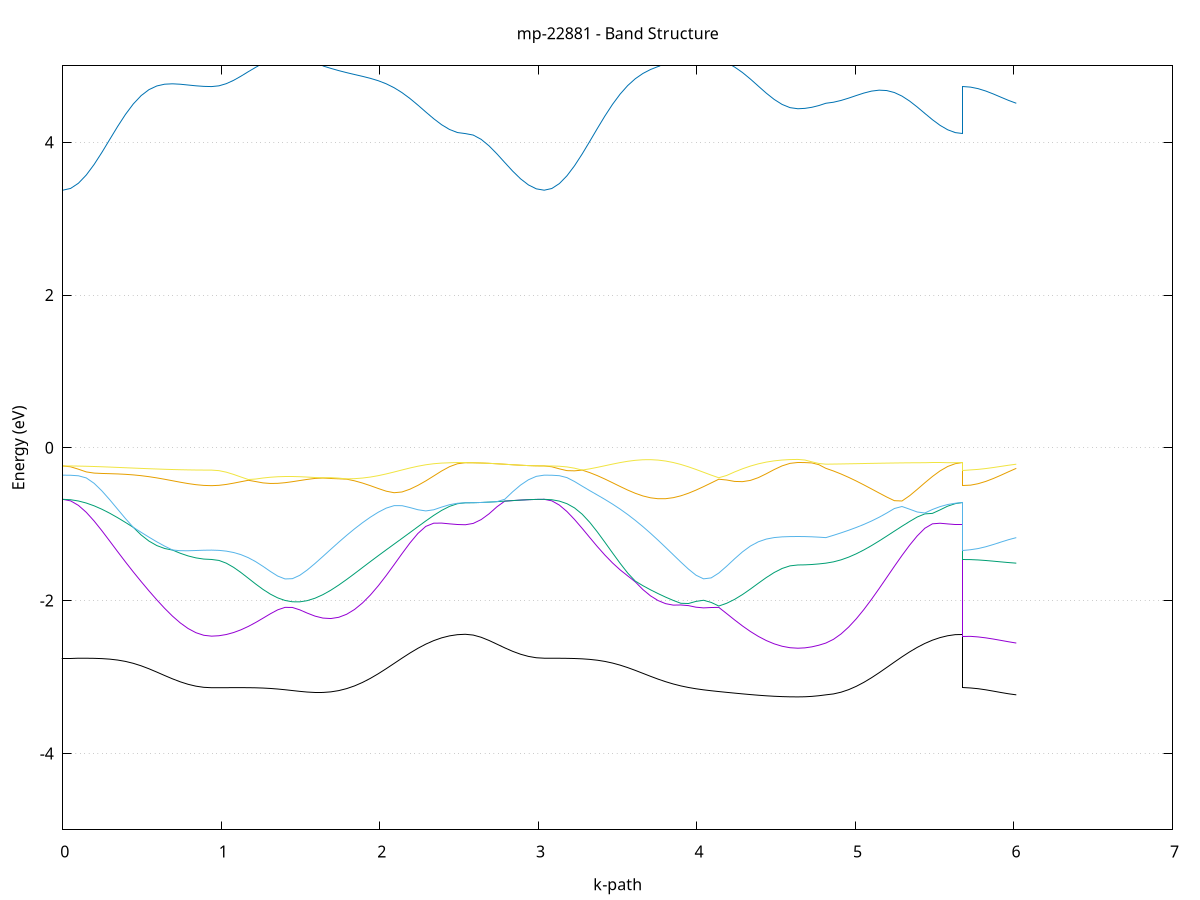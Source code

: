 set title 'mp-22881 - Band Structure'
set xlabel 'k-path'
set ylabel 'Energy (eV)'
set grid y
set yrange [-5:5]
set terminal png size 800,600
set output 'mp-22881_bands_gnuplot.png'
plot '-' using 1:2 with lines notitle, '-' using 1:2 with lines notitle, '-' using 1:2 with lines notitle, '-' using 1:2 with lines notitle, '-' using 1:2 with lines notitle, '-' using 1:2 with lines notitle, '-' using 1:2 with lines notitle, '-' using 1:2 with lines notitle, '-' using 1:2 with lines notitle, '-' using 1:2 with lines notitle, '-' using 1:2 with lines notitle, '-' using 1:2 with lines notitle, '-' using 1:2 with lines notitle, '-' using 1:2 with lines notitle, '-' using 1:2 with lines notitle, '-' using 1:2 with lines notitle, '-' using 1:2 with lines notitle, '-' using 1:2 with lines notitle, '-' using 1:2 with lines notitle, '-' using 1:2 with lines notitle, '-' using 1:2 with lines notitle, '-' using 1:2 with lines notitle, '-' using 1:2 with lines notitle, '-' using 1:2 with lines notitle, '-' using 1:2 with lines notitle, '-' using 1:2 with lines notitle, '-' using 1:2 with lines notitle, '-' using 1:2 with lines notitle, '-' using 1:2 with lines notitle, '-' using 1:2 with lines notitle, '-' using 1:2 with lines notitle, '-' using 1:2 with lines notitle, '-' using 1:2 with lines notitle, '-' using 1:2 with lines notitle, '-' using 1:2 with lines notitle, '-' using 1:2 with lines notitle, '-' using 1:2 with lines notitle, '-' using 1:2 with lines notitle, '-' using 1:2 with lines notitle, '-' using 1:2 with lines notitle, '-' using 1:2 with lines notitle, '-' using 1:2 with lines notitle, '-' using 1:2 with lines notitle, '-' using 1:2 with lines notitle, '-' using 1:2 with lines notitle, '-' using 1:2 with lines notitle, '-' using 1:2 with lines notitle, '-' using 1:2 with lines notitle, '-' using 1:2 with lines notitle, '-' using 1:2 with lines notitle, '-' using 1:2 with lines notitle, '-' using 1:2 with lines notitle, '-' using 1:2 with lines notitle, '-' using 1:2 with lines notitle, '-' using 1:2 with lines notitle, '-' using 1:2 with lines notitle, '-' using 1:2 with lines notitle, '-' using 1:2 with lines notitle, '-' using 1:2 with lines notitle, '-' using 1:2 with lines notitle, '-' using 1:2 with lines notitle, '-' using 1:2 with lines notitle, '-' using 1:2 with lines notitle, '-' using 1:2 with lines notitle, '-' using 1:2 with lines notitle, '-' using 1:2 with lines notitle, '-' using 1:2 with lines notitle, '-' using 1:2 with lines notitle, '-' using 1:2 with lines notitle, '-' using 1:2 with lines notitle, '-' using 1:2 with lines notitle, '-' using 1:2 with lines notitle, '-' using 1:2 with lines notitle, '-' using 1:2 with lines notitle, '-' using 1:2 with lines notitle, '-' using 1:2 with lines notitle, '-' using 1:2 with lines notitle, '-' using 1:2 with lines notitle, '-' using 1:2 with lines notitle, '-' using 1:2 with lines notitle, '-' using 1:2 with lines notitle, '-' using 1:2 with lines notitle, '-' using 1:2 with lines notitle, '-' using 1:2 with lines notitle, '-' using 1:2 with lines notitle, '-' using 1:2 with lines notitle, '-' using 1:2 with lines notitle, '-' using 1:2 with lines notitle, '-' using 1:2 with lines notitle, '-' using 1:2 with lines notitle, '-' using 1:2 with lines notitle, '-' using 1:2 with lines notitle, '-' using 1:2 with lines notitle, '-' using 1:2 with lines notitle, '-' using 1:2 with lines notitle, '-' using 1:2 with lines notitle
0.000000 -13.562690
0.049410 -13.559990
0.098819 -13.552090
0.148229 -13.538890
0.197639 -13.520890
0.247048 -13.498390
0.296458 -13.471890
0.345868 -13.441890
0.395277 -13.409090
0.444687 -13.374190
0.494096 -13.337990
0.543506 -13.301290
0.592916 -13.265090
0.642325 -13.229990
0.691735 -13.196890
0.741145 -13.166490
0.790554 -13.139290
0.839964 -13.115990
0.889374 -13.097890
0.938783 -13.089690
0.938783 -13.089690
0.985106 -13.088990
1.031429 -13.086690
1.077752 -13.083090
1.124075 -13.078290
1.170398 -13.072690
1.216721 -13.066590
1.263044 -13.060490
1.309367 -13.054690
1.355690 -13.049890
1.402013 -13.046990
1.448336 -13.045790
1.494659 -13.045990
1.540982 -13.049790
1.540982 -13.049790
1.590895 -13.057390
1.640808 -13.068990
1.690721 -13.084590
1.740634 -13.104390
1.790547 -13.127990
1.840460 -13.154990
1.890372 -13.184990
1.940285 -13.217290
1.990198 -13.251190
2.040111 -13.285690
2.090024 -13.320190
2.139937 -13.353590
2.189850 -13.385290
2.239763 -13.414390
2.289676 -13.440290
2.339588 -13.462390
2.389501 -13.480090
2.439414 -13.492990
2.489327 -13.500790
2.539240 -13.503490
2.539240 -13.503490
2.588983 -13.505190
2.638726 -13.509890
2.688470 -13.517190
2.738213 -13.525890
2.787956 -13.535190
2.837700 -13.543990
2.887443 -13.551790
2.937186 -13.557690
2.986930 -13.561390
3.036673 -13.562690
3.036673 -13.562690
3.084557 -13.560190
3.132441 -13.552490
3.180324 -13.539990
3.228208 -13.522690
3.276092 -13.501190
3.323976 -13.475690
3.371860 -13.446790
3.419743 -13.414990
3.467627 -13.381090
3.515511 -13.345790
3.563395 -13.309690
3.611279 -13.273690
3.659163 -13.238490
3.707046 -13.204690
3.754930 -13.173190
3.802814 -13.144490
3.850698 -13.118890
3.898582 -13.096990
3.946466 -13.078790
3.994349 -13.064390
4.042233 -13.053790
4.090117 -13.046590
4.138001 -13.048390
4.138001 -13.048390
4.187914 -13.052990
4.237827 -13.057290
4.287739 -13.061290
4.337652 -13.064890
4.387565 -13.068090
4.437478 -13.070790
4.487391 -13.072990
4.537304 -13.074590
4.587217 -13.075490
4.637130 -13.075890
4.637130 -13.075890
4.681171 -13.075690
4.725213 -13.075890
4.769254 -13.077990
4.813296 -13.082290
4.813296 -13.082290
4.861324 -13.100090
4.909353 -13.121290
4.957382 -13.145490
5.005410 -13.172590
5.053439 -13.202090
5.101468 -13.233490
5.149496 -13.266090
5.197525 -13.299190
5.245554 -13.331890
5.293582 -13.363490
5.341611 -13.393290
5.389640 -13.420590
5.437669 -13.444790
5.485697 -13.465290
5.533726 -13.481790
5.581755 -13.493790
5.629783 -13.500990
5.677812 -13.503490
5.677812 -13.089690
5.725943 -13.089390
5.774074 -13.088390
5.822206 -13.086890
5.870337 -13.084890
5.918468 -13.082790
5.966600 -13.081390
6.014731 -13.082290
e
0.000000 -12.987790
0.049410 -12.987890
0.098819 -12.988290
0.148229 -12.988990
0.197639 -12.989990
0.247048 -12.991190
0.296458 -12.992690
0.345868 -12.994490
0.395277 -12.996590
0.444687 -12.998990
0.494096 -13.001890
0.543506 -13.005090
0.592916 -13.008890
0.642325 -13.013390
0.691735 -13.018690
0.741145 -13.024990
0.790554 -13.032490
0.839964 -13.041290
0.889374 -13.050490
0.938783 -13.055590
0.938783 -13.055590
0.985106 -13.055490
1.031429 -13.055190
1.077752 -13.054590
1.124075 -13.053890
1.170398 -13.052890
1.216721 -13.051890
1.263044 -13.050690
1.309367 -13.049490
1.355690 -13.048190
1.402013 -13.046490
1.448336 -13.045090
1.494659 -13.044690
1.540982 -13.043790
1.540982 -13.043790
1.590895 -13.042990
1.640808 -13.042390
1.690721 -13.042090
1.740634 -13.042090
1.790547 -13.042290
1.840460 -13.042890
1.890372 -13.043790
1.940285 -13.044890
1.990198 -13.046190
2.040111 -13.047790
2.090024 -13.049390
2.139937 -13.051190
2.189850 -13.052990
2.239763 -13.054690
2.289676 -13.056290
2.339588 -13.057690
2.389501 -13.058790
2.439414 -13.059690
2.489327 -13.060190
2.539240 -13.060390
2.539240 -13.060390
2.588983 -13.058390
2.638726 -13.052690
2.688470 -13.043990
2.738213 -13.033390
2.787956 -13.022090
2.837700 -13.011090
2.887443 -13.001490
2.937186 -12.994090
2.986930 -12.989390
3.036673 -12.987790
3.036673 -12.987790
3.084557 -12.987890
3.132441 -12.988090
3.180324 -12.988590
3.228208 -12.989190
3.276092 -12.989990
3.323976 -12.991090
3.371860 -12.992390
3.419743 -12.993990
3.467627 -12.995790
3.515511 -12.997990
3.563395 -13.000490
3.611279 -13.003190
3.659163 -13.006290
3.707046 -13.009690
3.754930 -13.013390
3.802814 -13.017290
3.850698 -13.021390
3.898582 -13.025790
3.946466 -13.030190
3.994349 -13.034790
4.042233 -13.039390
4.090117 -13.043890
4.138001 -13.042690
4.138001 -13.042690
4.187914 -13.041390
4.237827 -13.042490
4.287739 -13.045390
4.337652 -13.049390
4.387565 -13.053990
4.437478 -13.058590
4.487391 -13.062590
4.537304 -13.065890
4.587217 -13.067890
4.637130 -13.068590
4.637130 -13.068590
4.681171 -13.068990
4.725213 -13.069790
4.769254 -13.069090
4.813296 -13.066890
4.813296 -13.066890
4.861324 -13.059190
4.909353 -13.053790
4.957382 -13.050190
5.005410 -13.048190
5.053439 -13.047290
5.101468 -13.047290
5.149496 -13.047890
5.197525 -13.048990
5.245554 -13.050290
5.293582 -13.051890
5.341611 -13.053490
5.389640 -13.055090
5.437669 -13.056490
5.485697 -13.057890
5.533726 -13.058890
5.581755 -13.059690
5.629783 -13.060190
5.677812 -13.060390
5.677812 -13.055590
5.725943 -13.055990
5.774074 -13.057190
5.822206 -13.059090
5.870337 -13.061590
5.918468 -13.064390
5.966600 -13.066690
6.014731 -13.066890
e
0.000000 -6.548690
0.049410 -6.547490
0.098819 -6.543790
0.148229 -6.537890
0.197639 -6.529990
0.247048 -6.520690
0.296458 -6.510490
0.345868 -6.499890
0.395277 -6.489590
0.444687 -6.480290
0.494096 -6.472390
0.543506 -6.466090
0.592916 -6.461490
0.642325 -6.458390
0.691735 -6.456590
0.741145 -6.455690
0.790554 -6.455390
0.839964 -6.455390
0.889374 -6.455490
0.938783 -6.455490
0.938783 -6.455490
0.985106 -6.453790
1.031429 -6.448590
1.077752 -6.439990
1.124075 -6.428290
1.170398 -6.413790
1.216721 -6.396890
1.263044 -6.378090
1.309367 -6.358290
1.355690 -6.338290
1.402013 -6.319390
1.448336 -6.302690
1.494659 -6.298990
1.540982 -6.314890
1.540982 -6.314890
1.590895 -6.333690
1.640808 -6.352690
1.690721 -6.370790
1.740634 -6.387390
1.790547 -6.402290
1.840460 -6.415690
1.890372 -6.427790
1.940285 -6.438990
1.990198 -6.449990
2.040111 -6.460990
2.090024 -6.472290
2.139937 -6.483890
2.189850 -6.495690
2.239763 -6.507190
2.289676 -6.518190
2.339588 -6.527990
2.389501 -6.536290
2.439414 -6.542490
2.489327 -6.546390
2.539240 -6.547690
2.539240 -6.547690
2.588983 -6.547690
2.638726 -6.547790
2.688470 -6.547890
2.738213 -6.547990
2.787956 -6.548190
2.837700 -6.548390
2.887443 -6.548490
2.937186 -6.548590
2.986930 -6.548690
3.036673 -6.548690
3.036673 -6.548690
3.084557 -6.547490
3.132441 -6.543890
3.180324 -6.538190
3.228208 -6.530690
3.276092 -6.521690
3.323976 -6.511590
3.371860 -6.500990
3.419743 -6.490190
3.467627 -6.479490
3.515511 -6.468990
3.563395 -6.458890
3.611279 -6.448990
3.659163 -6.438890
3.707046 -6.428290
3.754930 -6.416690
3.802814 -6.403690
3.850698 -6.388990
3.898582 -6.372490
3.946466 -6.354390
3.994349 -6.335490
4.042233 -6.316590
4.090117 -6.299590
4.138001 -6.303290
4.138001 -6.303290
4.187914 -6.322290
4.237827 -6.343590
4.287739 -6.365390
4.337652 -6.386390
4.387565 -6.405590
4.437478 -6.422190
4.487391 -6.435590
4.537304 -6.445390
4.587217 -6.451390
4.637130 -6.453390
4.637130 -6.453390
4.681171 -6.453490
4.725213 -6.453490
4.769254 -6.453690
4.813296 -6.453790
4.813296 -6.453790
4.861324 -6.453690
4.909353 -6.453690
4.957382 -6.454090
5.005410 -6.455090
5.053439 -6.457090
5.101468 -6.460390
5.149496 -6.465290
5.197525 -6.471790
5.245554 -6.479890
5.293582 -6.489290
5.341611 -6.499490
5.389640 -6.509990
5.437669 -6.520190
5.485697 -6.529390
5.533726 -6.537090
5.581755 -6.542890
5.629783 -6.546490
5.677812 -6.547690
5.677812 -6.455490
5.725943 -6.455490
5.774074 -6.455290
5.822206 -6.455090
5.870337 -6.454790
5.918468 -6.454490
5.966600 -6.454090
6.014731 -6.453790
e
0.000000 -6.548690
0.049410 -6.546490
0.098819 -6.539990
0.148229 -6.529290
0.197639 -6.514790
0.247048 -6.496990
0.296458 -6.476490
0.345868 -6.454390
0.395277 -6.431890
0.444687 -6.410790
0.494096 -6.392990
0.543506 -6.379890
0.592916 -6.372090
0.642325 -6.369290
0.691735 -6.369990
0.741145 -6.372890
0.790554 -6.376590
0.839964 -6.379990
0.889374 -6.382290
0.938783 -6.383090
0.938783 -6.383090
0.985106 -6.381090
1.031429 -6.375290
1.077752 -6.365790
1.124075 -6.353090
1.170398 -6.337990
1.216721 -6.321490
1.263044 -6.305090
1.309367 -6.290790
1.355690 -6.281690
1.402013 -6.280190
1.448336 -6.286690
1.494659 -6.289690
1.540982 -6.281190
1.540982 -6.281190
1.590895 -6.276990
1.640808 -6.276890
1.690721 -6.279490
1.740634 -6.283990
1.790547 -6.290490
1.840460 -6.299690
1.890372 -6.312690
1.940285 -6.330190
1.990198 -6.352190
2.040111 -6.377190
2.090024 -6.403690
2.139937 -6.430190
2.189850 -6.455490
2.239763 -6.478590
2.289676 -6.499090
2.339588 -6.516290
2.389501 -6.529890
2.439414 -6.539690
2.489327 -6.545690
2.539240 -6.547690
2.539240 -6.547690
2.588983 -6.547690
2.638726 -6.547790
2.688470 -6.547890
2.738213 -6.547990
2.787956 -6.548190
2.837700 -6.548390
2.887443 -6.548490
2.937186 -6.548590
2.986930 -6.548690
3.036673 -6.548690
3.036673 -6.548690
3.084557 -6.546590
3.132441 -6.540190
3.180324 -6.529790
3.228208 -6.515390
3.276092 -6.497390
3.323976 -6.476190
3.371860 -6.452290
3.419743 -6.426490
3.467627 -6.399790
3.515511 -6.373490
3.563395 -6.348890
3.611279 -6.327790
3.659163 -6.311190
3.707046 -6.299190
3.754930 -6.290890
3.802814 -6.284790
3.850698 -6.280190
3.898582 -6.276690
3.946466 -6.274690
3.994349 -6.275090
4.042233 -6.279390
4.090117 -6.288890
4.138001 -6.287090
4.138001 -6.287090
4.187914 -6.281890
4.237827 -6.286490
4.287739 -6.299090
4.337652 -6.315890
4.387565 -6.333690
4.437478 -6.350590
4.487391 -6.364990
4.537304 -6.375890
4.587217 -6.382690
4.637130 -6.384990
4.637130 -6.384990
4.681171 -6.384890
4.725213 -6.384690
4.769254 -6.384190
4.813296 -6.383590
4.813296 -6.383590
4.861324 -6.380990
4.909353 -6.377490
4.957382 -6.373690
5.005410 -6.370990
5.053439 -6.370890
5.101468 -6.374990
5.149496 -6.384690
5.197525 -6.400090
5.245554 -6.419590
5.293582 -6.441390
5.341611 -6.463390
5.389640 -6.484190
5.437669 -6.502890
5.485697 -6.518590
5.533726 -6.531190
5.581755 -6.540290
5.629783 -6.545790
5.677812 -6.547690
5.677812 -6.383090
5.725943 -6.383190
5.774074 -6.383290
5.822206 -6.383390
5.870337 -6.383490
5.918468 -6.383590
5.966600 -6.383690
6.014731 -6.383590
e
0.000000 -6.366590
0.049410 -6.365090
0.098819 -6.360590
0.148229 -6.353290
0.197639 -6.343290
0.247048 -6.330590
0.296458 -6.315590
0.345868 -6.298090
0.395277 -6.278290
0.444687 -6.255790
0.494096 -6.230590
0.543506 -6.208090
0.592916 -6.206190
0.642325 -6.202490
0.691735 -6.197690
0.741145 -6.192690
0.790554 -6.188190
0.839964 -6.184690
0.889374 -6.182490
0.938783 -6.181790
0.938783 -6.181790
0.985106 -6.181690
1.031429 -6.181690
1.077752 -6.181690
1.124075 -6.181790
1.170398 -6.182090
1.216721 -6.182590
1.263044 -6.182890
1.309367 -6.182390
1.355690 -6.179490
1.402013 -6.172990
1.448336 -6.163990
1.494659 -6.161490
1.540982 -6.163890
1.540982 -6.163890
1.590895 -6.164390
1.640808 -6.170790
1.690721 -6.178990
1.740634 -6.187890
1.790547 -6.197090
1.840460 -6.206590
1.890372 -6.216290
1.940285 -6.226190
1.990198 -6.236490
2.040111 -6.247490
2.090024 -6.259490
2.139937 -6.272590
2.189850 -6.286390
2.239763 -6.300090
2.289676 -6.312990
2.339588 -6.324390
2.389501 -6.333690
2.439414 -6.340590
2.489327 -6.344790
2.539240 -6.346190
2.539240 -6.346190
2.588983 -6.346690
2.638726 -6.348190
2.688470 -6.350390
2.738213 -6.353190
2.787956 -6.356290
2.837700 -6.359490
2.887443 -6.362290
2.937186 -6.364590
2.986930 -6.366090
3.036673 -6.366590
3.036673 -6.366590
3.084557 -6.365190
3.132441 -6.360890
3.180324 -6.353890
3.228208 -6.344390
3.276092 -6.332690
3.323976 -6.319190
3.371860 -6.304690
3.419743 -6.289690
3.467627 -6.275090
3.515511 -6.261490
3.563395 -6.248990
3.611279 -6.237690
3.659163 -6.227190
3.707046 -6.217190
3.754930 -6.207590
3.802814 -6.198290
3.850698 -6.189490
3.898582 -6.181290
3.946466 -6.173690
3.994349 -6.166990
4.042233 -6.161790
4.090117 -6.160390
4.138001 -6.162390
4.138001 -6.162390
4.187914 -6.167590
4.237827 -6.170290
4.287739 -6.170390
4.337652 -6.169490
4.387565 -6.168690
4.437478 -6.168090
4.487391 -6.167890
4.537304 -6.167790
4.587217 -6.167790
4.637130 -6.167790
4.637130 -6.167790
4.681171 -6.168090
4.725213 -6.169090
4.769254 -6.170590
4.813296 -6.172690
4.813296 -6.172690
4.861324 -6.175590
4.909353 -6.179890
4.957382 -6.185390
5.005410 -6.191590
5.053439 -6.197990
5.101468 -6.203990
5.149496 -6.213790
5.197525 -6.234090
5.245554 -6.253790
5.293582 -6.271590
5.341611 -6.287690
5.389640 -6.302190
5.437669 -6.314990
5.485697 -6.325790
5.533726 -6.334590
5.581755 -6.340990
5.629783 -6.344890
5.677812 -6.346190
5.677812 -6.181790
5.725943 -6.181490
5.774074 -6.180690
5.822206 -6.179390
5.870337 -6.177790
5.918468 -6.176090
5.966600 -6.174290
6.014731 -6.172690
e
0.000000 -6.171290
0.049410 -6.171890
0.098819 -6.173590
0.148229 -6.176490
0.197639 -6.180290
0.247048 -6.184990
0.296458 -6.190090
0.345868 -6.195490
0.395277 -6.200590
0.444687 -6.204790
0.494096 -6.207390
0.543506 -6.202490
0.592916 -6.172690
0.642325 -6.141790
0.691735 -6.111590
0.741145 -6.092090
0.790554 -6.082290
0.839964 -6.074790
0.889374 -6.070090
0.938783 -6.068490
0.938783 -6.068490
0.985106 -6.069690
1.031429 -6.073290
1.077752 -6.079090
1.124075 -6.086790
1.170398 -6.096090
1.216721 -6.106590
1.263044 -6.117690
1.309367 -6.128990
1.355690 -6.139590
1.402013 -6.149090
1.448336 -6.156590
1.494659 -6.157290
1.540982 -6.157790
1.540982 -6.157790
1.590895 -6.163390
1.640808 -6.164690
1.690721 -6.166890
1.740634 -6.171790
1.790547 -6.179490
1.840460 -6.188590
1.890372 -6.197090
1.940285 -6.203290
1.990198 -6.206290
2.040111 -6.206290
2.090024 -6.204090
2.139937 -6.200290
2.189850 -6.195490
2.239763 -6.190390
2.289676 -6.185290
2.339588 -6.180590
2.389501 -6.176690
2.439414 -6.173690
2.489327 -6.171790
2.539240 -6.171190
2.539240 -6.171190
2.588983 -6.171190
2.638726 -6.171190
2.688470 -6.171190
2.738213 -6.171190
2.787956 -6.171190
2.837700 -6.171290
2.887443 -6.171290
2.937186 -6.171290
2.986930 -6.171290
3.036673 -6.171290
3.036673 -6.171290
3.084557 -6.171890
3.132441 -6.173590
3.180324 -6.176290
3.228208 -6.179890
3.276092 -6.184090
3.323976 -6.188790
3.371860 -6.193390
3.419743 -6.197690
3.467627 -6.200990
3.515511 -6.202690
3.563395 -6.201990
3.611279 -6.198190
3.659163 -6.191190
3.707046 -6.181790
3.754930 -6.171890
3.802814 -6.163490
3.850698 -6.158190
3.898582 -6.156290
3.946466 -6.157290
3.994349 -6.159690
4.042233 -6.161390
4.090117 -6.159490
4.138001 -6.155790
4.138001 -6.155790
4.187914 -6.147590
4.237827 -6.136990
4.287739 -6.125090
4.337652 -6.112790
4.387565 -6.100890
4.437478 -6.090090
4.487391 -6.080990
4.537304 -6.074090
4.587217 -6.069890
4.637130 -6.068390
4.637130 -6.068390
4.681171 -6.068590
4.725213 -6.068990
4.769254 -6.069790
4.813296 -6.070790
4.813296 -6.070790
4.861324 -6.076190
4.909353 -6.084090
4.957382 -6.096190
5.005410 -6.125190
5.053439 -6.154790
5.101468 -6.182490
5.149496 -6.201790
5.197525 -6.204990
5.245554 -6.203490
5.293582 -6.199890
5.341611 -6.194990
5.389640 -6.189790
5.437669 -6.184690
5.485697 -6.180090
5.533726 -6.176290
5.581755 -6.173490
5.629783 -6.171790
5.677812 -6.171190
5.677812 -6.068490
5.725943 -6.068490
5.774074 -6.068690
5.822206 -6.068890
5.870337 -6.069190
5.918468 -6.069690
5.966600 -6.070190
6.014731 -6.070790
e
0.000000 -6.171290
0.049410 -6.171390
0.098819 -6.171690
0.148229 -6.171990
0.197639 -6.172090
0.247048 -6.171690
0.296458 -6.170490
0.345868 -6.167890
0.395277 -6.163690
0.444687 -6.157590
0.494096 -6.149390
0.543506 -6.139390
0.592916 -6.127990
0.642325 -6.115790
0.691735 -6.103490
0.741145 -6.083790
0.790554 -6.059990
0.839964 -6.041790
0.889374 -6.030290
0.938783 -6.026390
0.938783 -6.026390
0.985106 -6.027790
1.031429 -6.031790
1.077752 -6.038390
1.124075 -6.047290
1.170398 -6.058190
1.216721 -6.070490
1.263044 -6.083690
1.309367 -6.096890
1.355690 -6.108990
1.402013 -6.119390
1.448336 -6.126990
1.494659 -6.129090
1.540982 -6.123490
1.540982 -6.123490
1.590895 -6.113890
1.640808 -6.105590
1.690721 -6.100390
1.740634 -6.098790
1.790547 -6.100890
1.840460 -6.106490
1.890372 -6.114890
1.940285 -6.125190
1.990198 -6.136390
2.040111 -6.147090
2.090024 -6.156290
2.139937 -6.163290
2.189850 -6.167990
2.239763 -6.170690
2.289676 -6.171890
2.339588 -6.172190
2.389501 -6.171990
2.439414 -6.171590
2.489327 -6.171290
2.539240 -6.171190
2.539240 -6.171190
2.588983 -6.171190
2.638726 -6.171190
2.688470 -6.171190
2.738213 -6.171190
2.787956 -6.171190
2.837700 -6.171290
2.887443 -6.171290
2.937186 -6.171290
2.986930 -6.171290
3.036673 -6.171290
3.036673 -6.171290
3.084557 -6.171390
3.132441 -6.171690
3.180324 -6.171990
3.228208 -6.172290
3.276092 -6.172190
3.323976 -6.171290
3.371860 -6.169190
3.419743 -6.165490
3.467627 -6.159790
3.515511 -6.151790
3.563395 -6.141990
3.611279 -6.131190
3.659163 -6.120390
3.707046 -6.110690
3.754930 -6.103090
3.802814 -6.098290
3.850698 -6.096790
3.898582 -6.098690
3.946466 -6.103890
3.994349 -6.111790
4.042233 -6.120990
4.090117 -6.128090
4.138001 -6.128590
4.138001 -6.128590
4.187914 -6.121890
4.237827 -6.110690
4.287739 -6.096490
4.337652 -6.080990
4.387565 -6.065690
4.437478 -6.051790
4.487391 -6.040190
4.537304 -6.031590
4.587217 -6.026290
4.637130 -6.024490
4.637130 -6.024490
4.681171 -6.025090
4.725213 -6.026890
4.769254 -6.029690
4.813296 -6.033290
4.813296 -6.033290
4.861324 -6.048390
4.909353 -6.069990
4.957382 -6.094190
5.005410 -6.105690
5.053439 -6.117890
5.101468 -6.129890
5.149496 -6.140990
5.197525 -6.150690
5.245554 -6.158390
5.293582 -6.164290
5.341611 -6.168190
5.389640 -6.170590
5.437669 -6.171690
5.485697 -6.172090
5.533726 -6.171890
5.581755 -6.171590
5.629783 -6.171290
5.677812 -6.171190
5.677812 -6.026390
5.725943 -6.026590
5.774074 -6.027090
5.822206 -6.027890
5.870337 -6.028990
5.918468 -6.030290
5.966600 -6.031690
6.014731 -6.033290
e
0.000000 -2.754090
0.049410 -2.754090
0.098819 -2.753990
0.148229 -2.754390
0.197639 -2.755790
0.247048 -2.759390
0.296458 -2.766290
0.345868 -2.778090
0.395277 -2.795890
0.444687 -2.820990
0.494096 -2.853490
0.543506 -2.892390
0.592916 -2.935590
0.642325 -2.980490
0.691735 -3.023890
0.741145 -3.063090
0.790554 -3.095690
0.839964 -3.120090
0.889374 -3.135190
0.938783 -3.140290
0.938783 -3.140290
0.985106 -3.140090
1.031429 -3.139790
1.077752 -3.139490
1.124075 -3.139390
1.170398 -3.139890
1.216721 -3.141490
1.263044 -3.144790
1.309367 -3.149990
1.355690 -3.157490
1.402013 -3.166790
1.448336 -3.177390
1.494659 -3.187990
1.540982 -3.196890
1.540982 -3.196890
1.590895 -3.202690
1.640808 -3.202490
1.690721 -3.194690
1.740634 -3.178190
1.790547 -3.152090
1.840460 -3.116490
1.890372 -3.071390
1.940285 -3.017890
1.990198 -2.957190
2.040111 -2.891290
2.090024 -2.822490
2.139937 -2.753290
2.189850 -2.686490
2.239763 -2.624690
2.289676 -2.569990
2.339588 -2.523990
2.389501 -2.487690
2.439414 -2.461590
2.489327 -2.445990
2.539240 -2.440790
2.539240 -2.440790
2.588983 -2.451090
2.638726 -2.479790
2.688470 -2.521490
2.738213 -2.569790
2.787956 -2.618690
2.837700 -2.663890
2.887443 -2.701890
2.937186 -2.730390
2.986930 -2.748090
3.036673 -2.754090
3.036673 -2.754090
3.084557 -2.754190
3.132441 -2.754690
3.180324 -2.755790
3.228208 -2.758090
3.276092 -2.762290
3.323976 -2.769390
3.371860 -2.780290
3.419743 -2.796090
3.467627 -2.817490
3.515511 -2.844590
3.563395 -2.876990
3.611279 -2.913390
3.659163 -2.951990
3.707046 -2.990790
3.754930 -3.027790
3.802814 -3.061590
3.850698 -3.091290
3.898582 -3.116490
3.946466 -3.137190
3.994349 -3.154190
4.042233 -3.168090
4.090117 -3.179890
4.138001 -3.190590
4.138001 -3.190590
4.187914 -3.200990
4.237827 -3.211090
4.287739 -3.220890
4.337652 -3.230190
4.387565 -3.238690
4.437478 -3.246190
4.487391 -3.252290
4.537304 -3.256790
4.587217 -3.259590
4.637130 -3.260490
4.637130 -3.260490
4.681171 -3.258790
4.725213 -3.253690
4.769254 -3.245190
4.813296 -3.233590
4.813296 -3.233590
4.861324 -3.221690
4.909353 -3.198890
4.957382 -3.165490
5.005410 -3.121990
5.053439 -3.069590
5.101468 -3.009690
5.149496 -2.944090
5.197525 -2.875090
5.245554 -2.804990
5.293582 -2.736290
5.341611 -2.671490
5.389640 -2.612490
5.437669 -2.560890
5.485697 -2.517990
5.533726 -2.484290
5.581755 -2.460090
5.629783 -2.445590
5.677812 -2.440790
5.677812 -3.140290
5.725943 -3.143690
5.774074 -3.153290
5.822206 -3.167790
5.870337 -3.185190
5.918468 -3.203190
5.966600 -3.219990
6.014731 -3.233590
e
0.000000 -0.674090
0.049410 -0.694690
0.098819 -0.753690
0.148229 -0.844390
0.197639 -0.958090
0.247048 -1.086290
0.296458 -1.221790
0.345868 -1.358790
0.395277 -1.493590
0.444687 -1.624290
0.494096 -1.750390
0.543506 -1.872390
0.592916 -1.989790
0.642325 -2.100890
0.691735 -2.202790
0.741145 -2.292090
0.790554 -2.365490
0.839964 -2.420190
0.889374 -2.453890
0.938783 -2.465290
0.938783 -2.465290
0.985106 -2.459890
1.031429 -2.443990
1.077752 -2.417790
1.124075 -2.382090
1.170398 -2.337790
1.216721 -2.286390
1.263044 -2.230090
1.309367 -2.172590
1.355690 -2.120890
1.402013 -2.088490
1.448336 -2.089790
1.494659 -2.120790
1.540982 -2.162690
1.540982 -2.162690
1.590895 -2.202990
1.640808 -2.228790
1.690721 -2.234790
1.740634 -2.218490
1.790547 -2.178790
1.840460 -2.115890
1.890372 -2.031090
1.940285 -1.926690
1.990198 -1.805590
2.040111 -1.671690
2.090024 -1.529490
2.139937 -1.384890
2.189850 -1.245390
2.239763 -1.121290
2.289676 -1.028690
2.339588 -0.986690
2.389501 -0.985190
2.439414 -0.995190
2.489327 -1.003790
2.539240 -1.006990
2.539240 -1.006990
2.588983 -0.989590
2.638726 -0.939790
2.688470 -0.864490
2.738213 -0.772590
2.787956 -0.697790
2.837700 -0.690690
2.887443 -0.684190
2.937186 -0.678790
2.986930 -0.675290
3.036673 -0.674090
3.036673 -0.674090
3.084557 -0.693890
3.132441 -0.749790
3.180324 -0.834290
3.228208 -0.938390
3.276092 -1.054090
3.323976 -1.174090
3.371860 -1.292490
3.419743 -1.404490
3.467627 -1.506690
3.515511 -1.597290
3.563395 -1.676190
3.611279 -1.754790
3.659163 -1.855190
3.707046 -1.937390
3.754930 -1.999490
3.802814 -2.040090
3.850698 -2.058990
3.898582 -2.057190
3.946466 -2.065490
3.994349 -2.086290
4.042233 -2.095290
4.090117 -2.090490
4.138001 -2.088690
4.138001 -2.088690
4.187914 -2.170090
4.237827 -2.252990
4.287739 -2.332090
4.337652 -2.404490
4.387565 -2.468490
4.437478 -2.522690
4.487391 -2.565990
4.537304 -2.597590
4.587217 -2.616690
4.637130 -2.623190
4.637130 -2.623190
4.681171 -2.618590
4.725213 -2.605290
4.769254 -2.583890
4.813296 -2.555790
4.813296 -2.555790
4.861324 -2.506990
4.909353 -2.436290
4.957382 -2.345790
5.005410 -2.238190
5.053439 -2.116190
5.101468 -1.983090
5.149496 -1.842190
5.197525 -1.696990
5.245554 -1.551290
5.293582 -1.409190
5.341611 -1.274890
5.389640 -1.153390
5.437669 -1.053190
5.485697 -0.994890
5.533726 -0.987190
5.581755 -0.996090
5.629783 -1.004090
5.677812 -1.006990
5.677812 -2.465290
5.725943 -2.467890
5.774074 -2.475590
5.822206 -2.487690
5.870337 -2.503390
5.918468 -2.521090
5.966600 -2.539090
6.014731 -2.555790
e
0.000000 -0.674090
0.049410 -0.679590
0.098819 -0.695990
0.148229 -0.722790
0.197639 -0.759290
0.247048 -0.804290
0.296458 -0.856490
0.345868 -0.914490
0.395277 -0.976490
0.444687 -1.040890
0.494096 -1.140490
0.543506 -1.220790
0.592916 -1.279490
0.642325 -1.317690
0.691735 -1.338590
0.741145 -1.380290
0.790554 -1.415090
0.839964 -1.440690
0.889374 -1.456290
0.938783 -1.461490
0.938783 -1.461490
0.985106 -1.474090
1.031429 -1.510090
1.077752 -1.565090
1.124075 -1.632990
1.170398 -1.707490
1.216721 -1.782890
1.263044 -1.853590
1.309367 -1.915290
1.355690 -1.964290
1.402013 -1.998090
1.448336 -2.015490
1.494659 -2.016190
1.540982 -2.001090
1.540982 -2.001090
1.590895 -1.968690
1.640808 -1.922090
1.690721 -1.863790
1.740634 -1.796590
1.790547 -1.723290
1.840460 -1.646290
1.890372 -1.567690
1.940285 -1.489290
1.990198 -1.411890
2.040111 -1.335690
2.090024 -1.260290
2.139937 -1.185090
2.189850 -1.109290
2.239763 -1.032990
2.289676 -0.957290
2.339588 -0.884890
2.389501 -0.819590
2.439414 -0.766590
2.489327 -0.731690
2.539240 -0.719390
2.539240 -0.719390
2.588983 -0.718390
2.638726 -0.715390
2.688470 -0.710690
2.738213 -0.704590
2.787956 -0.697790
2.837700 -0.690690
2.887443 -0.684190
2.937186 -0.678790
2.986930 -0.675290
3.036673 -0.674090
3.036673 -0.674090
3.084557 -0.679590
3.132441 -0.697390
3.180324 -0.731290
3.228208 -0.786690
3.276092 -0.868290
3.323976 -0.975190
3.371860 -1.100690
3.419743 -1.236590
3.467627 -1.375490
3.515511 -1.511290
3.563395 -1.639090
3.611279 -1.744590
3.659163 -1.804490
3.707046 -1.858390
3.754930 -1.908090
3.802814 -1.954590
3.850698 -1.997290
3.898582 -2.034990
3.946466 -2.038090
3.994349 -2.010190
4.042233 -1.995490
4.090117 -2.023790
4.138001 -2.070890
4.138001 -2.070890
4.187914 -2.034790
4.237827 -1.983690
4.287739 -1.920390
4.337652 -1.848490
4.387565 -1.772690
4.437478 -1.698590
4.487391 -1.632190
4.537304 -1.579290
4.587217 -1.545190
4.637130 -1.533490
4.637130 -1.533490
4.681171 -1.531890
4.725213 -1.527290
4.769254 -1.519790
4.813296 -1.509790
4.813296 -1.509790
4.861324 -1.492890
4.909353 -1.466390
4.957382 -1.430790
5.005410 -1.387090
5.053439 -1.336390
5.101468 -1.279990
5.149496 -1.219190
5.197525 -1.155590
5.245554 -1.090790
5.293582 -1.026490
5.341611 -0.964290
5.389640 -0.905890
5.437669 -0.864990
5.485697 -0.858190
5.533726 -0.812490
5.581755 -0.763690
5.629783 -0.730790
5.677812 -0.719390
5.677812 -1.461490
5.725943 -1.463190
5.774074 -1.467790
5.822206 -1.474990
5.870337 -1.483790
5.918468 -1.493190
5.966600 -1.502190
6.014731 -1.509790
e
0.000000 -0.357790
0.049410 -0.359190
0.098819 -0.365990
0.148229 -0.393990
0.197639 -0.464590
0.247048 -0.564590
0.296458 -0.680390
0.345868 -0.803390
0.395277 -0.925890
0.444687 -1.040490
0.494096 -1.105690
0.543506 -1.169390
0.592916 -1.230290
0.642325 -1.286590
0.691735 -1.337090
0.741145 -1.346990
0.790554 -1.347290
0.839964 -1.344090
0.889374 -1.340590
0.938783 -1.339090
0.938783 -1.339090
0.985106 -1.342290
1.031429 -1.352290
1.077752 -1.370390
1.124075 -1.398590
1.170398 -1.438290
1.216721 -1.490090
1.263044 -1.551790
1.309367 -1.618090
1.355690 -1.678590
1.402013 -1.716390
1.448336 -1.712890
1.494659 -1.668990
1.540982 -1.600690
1.540982 -1.600690
1.590895 -1.514090
1.640808 -1.421790
1.690721 -1.327990
1.740634 -1.235390
1.790547 -1.145690
1.840460 -1.060390
1.890372 -0.980690
1.940285 -0.907590
1.990198 -0.842690
2.040111 -0.789390
2.090024 -0.756790
2.139937 -0.757290
2.189850 -0.781890
2.239763 -0.810290
2.289676 -0.825890
2.339588 -0.811190
2.389501 -0.775890
2.439414 -0.744690
2.489327 -0.725690
2.539240 -0.719390
2.539240 -0.719390
2.588983 -0.718390
2.638726 -0.715390
2.688470 -0.710690
2.738213 -0.704590
2.787956 -0.673290
2.837700 -0.575490
2.887443 -0.487890
2.937186 -0.418290
2.986930 -0.373390
3.036673 -0.357790
3.036673 -0.357790
3.084557 -0.358790
3.132441 -0.364790
3.180324 -0.389990
3.228208 -0.441190
3.276092 -0.501390
3.323976 -0.560390
3.371860 -0.617490
3.419743 -0.675390
3.467627 -0.736390
3.515511 -0.801990
3.563395 -0.872890
3.611279 -0.949390
3.659163 -1.031290
3.707046 -1.118090
3.754930 -1.209090
3.802814 -1.303390
3.850698 -1.399390
3.898582 -1.495290
3.946466 -1.587290
3.994349 -1.667390
4.042233 -1.715090
4.090117 -1.702590
4.138001 -1.639390
4.138001 -1.639390
4.187914 -1.549190
4.237827 -1.452490
4.287739 -1.361590
4.337652 -1.285590
4.387565 -1.229990
4.437478 -1.194590
4.487391 -1.174990
4.537304 -1.165590
4.587217 -1.161890
4.637130 -1.160890
4.637130 -1.160890
4.681171 -1.161890
4.725213 -1.164790
4.769254 -1.169390
4.813296 -1.175490
4.813296 -1.175490
4.861324 -1.145290
4.909353 -1.113190
4.957382 -1.078990
5.005410 -1.042190
5.053439 -1.002290
5.101468 -0.958090
5.149496 -0.908790
5.197525 -0.853590
5.245554 -0.794490
5.293582 -0.768090
5.341611 -0.803090
5.389640 -0.839990
5.437669 -0.852990
5.485697 -0.807190
5.533726 -0.769790
5.581755 -0.742190
5.629783 -0.725190
5.677812 -0.719390
5.677812 -1.339090
5.725943 -1.333890
5.774074 -1.318690
5.822206 -1.295090
5.870337 -1.265490
5.918468 -1.233290
5.966600 -1.202090
6.014731 -1.175490
e
0.000000 -0.236990
0.049410 -0.248490
0.098819 -0.279990
0.148229 -0.315290
0.197639 -0.330690
0.247048 -0.335490
0.296458 -0.338390
0.345868 -0.341790
0.395277 -0.346890
0.444687 -0.354390
0.494096 -0.364590
0.543506 -0.377690
0.592916 -0.393490
0.642325 -0.411490
0.691735 -0.430790
0.741145 -0.450190
0.790554 -0.467990
0.839964 -0.482490
0.889374 -0.491990
0.938783 -0.495290
0.938783 -0.495290
0.985106 -0.490990
1.031429 -0.479190
1.077752 -0.462390
1.124075 -0.443490
1.170398 -0.424990
1.216721 -0.441590
1.263044 -0.459090
1.309367 -0.466590
1.355690 -0.464990
1.402013 -0.456390
1.448336 -0.443290
1.494659 -0.428290
1.540982 -0.413590
1.540982 -0.413590
1.590895 -0.400490
1.640808 -0.395490
1.690721 -0.401390
1.740634 -0.405490
1.790547 -0.410290
1.840460 -0.432090
1.890372 -0.460990
1.940285 -0.495390
1.990198 -0.532690
2.040111 -0.567490
2.090024 -0.587790
2.139937 -0.577790
2.189850 -0.541490
2.239763 -0.491790
2.289676 -0.433290
2.339588 -0.368690
2.389501 -0.303490
2.439414 -0.246890
2.489327 -0.208590
2.539240 -0.194990
2.539240 -0.194990
2.588983 -0.195890
2.638726 -0.198690
2.688470 -0.202990
2.738213 -0.208590
2.787956 -0.214990
2.837700 -0.221590
2.887443 -0.227690
2.937186 -0.232590
2.986930 -0.235890
3.036673 -0.236990
3.036673 -0.236990
3.084557 -0.247990
3.132441 -0.275290
3.180324 -0.298590
3.228208 -0.301190
3.276092 -0.291590
3.323976 -0.324490
3.371860 -0.363990
3.419743 -0.408790
3.467627 -0.456890
3.515511 -0.505790
3.563395 -0.552890
3.611279 -0.595190
3.659163 -0.629790
3.707046 -0.654090
3.754930 -0.666390
3.802814 -0.665790
3.850698 -0.652690
3.898582 -0.628290
3.946466 -0.594490
3.994349 -0.553490
4.042233 -0.507790
4.090117 -0.459590
4.138001 -0.410890
4.138001 -0.410890
4.187914 -0.421190
4.237827 -0.439890
4.287739 -0.442790
4.337652 -0.426290
4.387565 -0.390090
4.437478 -0.339590
4.487391 -0.284690
4.537304 -0.236290
4.587217 -0.203390
4.637130 -0.191690
4.637130 -0.191690
4.681171 -0.193190
4.725213 -0.197690
4.769254 -0.220490
4.813296 -0.268390
4.813296 -0.268390
4.861324 -0.303090
4.909353 -0.342790
4.957382 -0.386890
5.005410 -0.434690
5.053439 -0.485490
5.101468 -0.538190
5.149496 -0.591590
5.197525 -0.644190
5.245554 -0.691790
5.293582 -0.695990
5.341611 -0.627090
5.389640 -0.544090
5.437669 -0.457990
5.485697 -0.375190
5.533726 -0.301990
5.581755 -0.244390
5.629783 -0.207590
5.677812 -0.194990
5.677812 -0.495290
5.725943 -0.488690
5.774074 -0.469590
5.822206 -0.439590
5.870337 -0.401390
5.918468 -0.357990
5.966600 -0.312590
6.014731 -0.268390
e
0.000000 -0.236990
0.049410 -0.237490
0.098819 -0.239090
0.148229 -0.241390
0.197639 -0.244490
0.247048 -0.248090
0.296458 -0.252090
0.345868 -0.256390
0.395277 -0.260690
0.444687 -0.264990
0.494096 -0.269290
0.543506 -0.273390
0.592916 -0.277290
0.642325 -0.280890
0.691735 -0.283990
0.741145 -0.286690
0.790554 -0.288790
0.839964 -0.290390
0.889374 -0.291290
0.938783 -0.291690
0.938783 -0.291690
0.985106 -0.298690
1.031429 -0.318690
1.077752 -0.348190
1.124075 -0.382090
1.170398 -0.414890
1.216721 -0.408490
1.263044 -0.395090
1.309367 -0.385090
1.355690 -0.378590
1.402013 -0.375590
1.448336 -0.375590
1.494659 -0.378090
1.540982 -0.382590
1.540982 -0.382590
1.590895 -0.388790
1.640808 -0.392290
1.690721 -0.390590
1.740634 -0.396490
1.790547 -0.406590
1.840460 -0.403590
1.890372 -0.395690
1.940285 -0.382490
1.990198 -0.364290
2.040111 -0.341790
2.090024 -0.316390
2.139937 -0.289790
2.189850 -0.263990
2.239763 -0.240890
2.289676 -0.221890
2.339588 -0.208190
2.389501 -0.199790
2.439414 -0.195990
2.489327 -0.194990
2.539240 -0.194990
2.539240 -0.194990
2.588983 -0.195890
2.638726 -0.198690
2.688470 -0.202990
2.738213 -0.208590
2.787956 -0.214990
2.837700 -0.221590
2.887443 -0.227690
2.937186 -0.232590
2.986930 -0.235890
3.036673 -0.236990
3.036673 -0.236990
3.084557 -0.237590
3.132441 -0.240990
3.180324 -0.249990
3.228208 -0.266690
3.276092 -0.291290
3.323976 -0.275190
3.371860 -0.255590
3.419743 -0.234390
3.467627 -0.213090
3.515511 -0.193190
3.563395 -0.176290
3.611279 -0.163590
3.659163 -0.156190
3.707046 -0.154990
3.754930 -0.160590
3.802814 -0.172990
3.850698 -0.192290
3.898582 -0.217690
3.946466 -0.248490
3.994349 -0.283190
4.042233 -0.320190
4.090117 -0.357290
4.138001 -0.391690
4.138001 -0.391690
4.187914 -0.361590
4.237827 -0.315590
4.287739 -0.274290
4.337652 -0.238790
4.387565 -0.209590
4.437478 -0.186890
4.487391 -0.170490
4.537304 -0.159790
4.587217 -0.153790
4.637130 -0.151890
4.637130 -0.151890
4.681171 -0.159890
4.725213 -0.183390
4.769254 -0.204790
4.813296 -0.214190
4.813296 -0.214190
4.861324 -0.212590
4.909353 -0.210990
4.957382 -0.209190
5.005410 -0.207390
5.053439 -0.205490
5.101468 -0.203590
5.149496 -0.201790
5.197525 -0.200090
5.245554 -0.198590
5.293582 -0.197190
5.341611 -0.196190
5.389640 -0.195390
5.437669 -0.194890
5.485697 -0.194690
5.533726 -0.194690
5.581755 -0.194790
5.629783 -0.194890
5.677812 -0.194990
5.677812 -0.291690
5.725943 -0.289190
5.774074 -0.282190
5.822206 -0.271290
5.870337 -0.257690
5.918468 -0.242690
5.966600 -0.227790
6.014731 -0.214190
e
0.000000 3.372510
0.049410 3.395910
0.098819 3.464110
0.148229 3.571510
0.197639 3.709610
0.247048 3.868610
0.296458 4.037810
0.345868 4.206610
0.395277 4.364310
0.444687 4.501410
0.494096 4.610710
0.543506 4.688810
0.592916 4.736910
0.642325 4.760110
0.691735 4.765310
0.741145 4.759710
0.790554 4.749410
0.839964 4.739010
0.889374 4.731610
0.938783 4.729010
0.938783 4.729010
0.985106 4.738810
1.031429 4.767210
1.077752 4.811010
1.124075 4.865310
1.170398 4.924210
1.216721 4.981310
1.263044 5.031210
1.309367 5.069410
1.355690 5.093610
1.402013 5.103010
1.448336 5.099110
1.494659 5.084110
1.540982 5.061210
1.540982 5.061210
1.590895 5.031210
1.640808 4.999110
1.690721 4.967410
1.740634 4.938010
1.790547 4.911410
1.840460 4.886910
1.890372 4.862910
1.940285 4.836810
1.990198 4.805510
2.040111 4.765410
2.090024 4.713910
2.139937 4.649510
2.189850 4.572810
2.239763 4.486810
2.289676 4.396510
2.339588 4.308410
2.389501 4.229710
2.439414 4.167410
2.489327 4.127410
2.539240 4.113710
2.539240 4.113710
2.588983 4.094210
2.638726 4.038610
2.688470 3.953610
2.738213 3.848910
2.787956 3.735010
2.837700 3.622610
2.887443 3.521810
2.937186 3.441810
2.986930 3.390310
3.036673 3.372510
3.036673 3.372510
3.084557 3.394610
3.132441 3.459310
3.180324 3.561310
3.228208 3.693110
3.276092 3.846110
3.323976 4.011310
3.371860 4.180110
3.419743 4.344210
3.467627 4.496110
3.515511 4.630110
3.563395 4.742210
3.611279 4.831710
3.659163 4.900410
3.707046 4.952110
3.754930 4.991310
3.802814 5.022110
3.850698 5.047410
3.898582 5.068610
3.946466 5.085910
3.994349 5.097910
4.042233 5.102410
4.090117 5.096410
4.138001 5.077110
4.138001 5.077110
4.187914 5.040010
4.237827 4.984710
4.287739 4.912410
4.337652 4.827010
4.387565 4.734710
4.437478 4.643210
4.487391 4.560910
4.537304 4.495410
4.587217 4.453310
4.637130 4.438810
4.637130 4.438810
4.681171 4.443710
4.725213 4.457910
4.769254 4.480610
4.813296 4.510510
4.813296 4.510510
4.861324 4.524110
4.909353 4.547510
4.957382 4.578010
5.005410 4.611910
5.053439 4.644310
5.101468 4.669610
5.149496 4.682110
5.197525 4.676910
5.245554 4.651110
5.293582 4.604510
5.341611 4.539610
5.389640 4.461810
5.437669 4.377810
5.485697 4.295310
5.533726 4.221610
5.581755 4.163610
5.629783 4.126410
5.677812 4.113710
5.677812 4.729010
5.725943 4.722010
5.774074 4.701810
5.822206 4.670610
5.870337 4.631810
5.918468 4.589310
5.966600 4.547510
6.014731 4.510510
e
0.000000 6.155110
0.049410 6.178410
0.098819 6.247010
0.148229 6.356910
0.197639 6.502010
0.247048 6.672810
0.296458 6.854610
0.345868 7.021610
0.395277 7.134310
0.444687 7.174610
0.494096 7.176910
0.543506 7.176610
0.592916 7.185810
0.642325 7.203410
0.691735 7.224010
0.741145 7.242810
0.790554 7.257210
0.839964 7.266710
0.889374 7.271810
0.938783 7.273410
0.938783 7.273410
0.985106 7.295910
1.031429 7.362210
1.077752 7.468410
1.124075 7.608110
1.170398 7.772010
1.216721 7.946810
1.263044 8.113710
1.309367 8.247710
1.355690 8.326010
1.402013 8.343810
1.448336 8.316610
1.494659 8.264010
1.540982 8.200410
1.540982 8.200410
1.590895 8.130010
1.640808 8.064310
1.690721 8.006810
1.740634 7.958610
1.790547 7.917610
1.840460 7.878810
1.890372 7.833110
1.940285 7.768610
1.990198 7.673410
2.040111 7.541410
2.090024 7.375810
2.139937 7.186010
2.189850 6.983410
2.239763 6.778810
2.289676 6.582610
2.339588 6.404410
2.389501 6.253510
2.439414 6.138610
2.489327 6.066410
2.539240 6.041810
2.539240 6.041810
2.588983 6.046910
2.638726 6.060710
2.688470 6.079710
2.738213 6.099910
2.787956 6.118210
2.837700 6.132810
2.887443 6.143410
2.937186 6.150210
2.986930 6.154010
3.036673 6.155110
3.036673 6.155110
3.084557 6.177710
3.132441 6.244210
3.180324 6.351010
3.228208 6.492510
3.276092 6.662510
3.323976 6.854110
3.371860 7.061010
3.419743 7.277210
3.467627 7.497410
3.515511 7.490810
3.563395 7.476310
3.611279 7.501010
3.659163 7.559510
3.707046 7.643610
3.754930 7.744010
3.802814 7.851010
3.850698 7.955410
3.898582 8.049610
3.946466 8.128410
3.994349 8.190310
4.042233 8.238010
4.090117 8.277810
4.138001 8.317910
4.138001 8.317910
4.187914 8.170210
4.237827 7.935210
4.287739 7.698510
4.337652 7.468510
4.387565 7.253610
4.437478 7.062210
4.487391 6.902610
4.537304 6.782210
4.587217 6.707310
4.637130 6.681910
4.637130 6.681910
4.681171 6.694610
4.725213 6.731910
4.769254 6.791310
4.813296 6.868710
4.813296 6.868710
4.861324 6.907210
4.909353 6.948110
4.957382 6.990110
5.005410 7.031710
5.053439 7.070810
5.101468 7.104210
5.149496 7.126510
5.197525 7.127510
5.245554 7.092210
5.293582 7.007510
5.341611 6.875010
5.389640 6.712010
5.437669 6.540210
5.485697 6.377810
5.533726 6.238310
5.581755 6.131510
5.629783 6.064610
5.677812 6.041810
5.677812 7.273410
5.725943 7.262610
5.774074 7.230710
5.822206 7.179110
5.870337 7.111210
5.918468 7.032510
5.966600 6.949410
6.014731 6.868710
e
0.000000 8.979410
0.049410 8.913210
0.098819 8.752110
0.148229 8.551510
0.197639 8.344910
0.247048 8.153110
0.296458 7.995710
0.345868 7.900010
0.395277 7.905010
0.444687 8.026110
0.494096 8.223010
0.543506 8.450110
0.592916 8.681310
0.642325 8.900610
0.691735 9.094510
0.741145 9.246510
0.790554 9.337010
0.839964 9.366010
0.889374 9.364810
0.938783 9.361410
0.938783 9.361410
0.985106 9.358210
1.031429 9.348410
1.077752 9.331910
1.124075 9.309210
1.170398 9.282710
1.216721 9.145210
1.263044 9.004910
1.309367 8.877210
1.355690 8.763610
1.402013 8.663910
1.448336 8.577510
1.494659 8.503010
1.540982 8.438910
1.540982 8.438910
1.590895 8.379910
1.640808 8.329710
1.690721 8.287210
1.740634 8.251210
1.790547 8.221310
1.840460 8.197610
1.890372 8.181210
1.940285 8.174310
1.990198 8.180210
2.040111 8.202910
2.090024 8.246210
2.139937 8.313010
2.189850 8.403910
2.239763 8.516510
2.289676 8.645210
2.339588 8.780810
2.389501 8.910810
2.439414 9.020310
2.489327 9.094010
2.539240 9.120110
2.539240 9.120110
2.588983 9.116410
2.638726 9.105710
2.688470 9.089410
2.738213 9.069210
2.787956 9.047210
2.837700 9.025810
2.887443 9.006810
2.937186 8.992010
2.986930 8.982610
3.036673 8.979410
3.036673 8.979410
3.084557 8.914510
3.132441 8.755210
3.180324 8.553410
3.228208 8.340210
3.276092 8.132910
3.323976 7.942310
3.371860 7.776910
3.419743 7.643310
3.467627 7.546810
3.515511 7.717010
3.563395 7.931510
3.611279 8.136310
3.659163 8.326510
3.707046 8.497210
3.754930 8.644610
3.802814 8.766610
3.850698 8.862210
3.898582 8.926010
3.946466 8.940710
3.994349 8.884210
4.042233 8.760910
4.090117 8.592310
4.138001 8.395010
4.138001 8.395010
4.187914 8.368610
4.237827 8.435310
4.287739 8.521010
4.337652 8.625010
4.387565 8.741510
4.437478 8.859410
4.487391 8.961210
4.537304 9.028610
4.587217 9.059410
4.637130 9.067210
4.637130 9.067210
4.681171 9.074110
4.725213 9.095010
4.769254 9.129210
4.813296 9.176210
4.813296 9.176210
4.861324 9.186110
4.909353 9.197310
4.957382 9.205710
5.005410 9.198910
5.053439 9.140210
5.101468 9.000310
5.149496 8.819110
5.197525 8.645410
5.245554 8.515910
5.293582 8.456010
5.341611 8.471310
5.389640 8.547210
5.437669 8.661510
5.485697 8.792310
5.533726 8.919910
5.581755 9.025910
5.629783 9.095810
5.677812 9.120110
5.677812 9.361410
5.725943 9.357210
5.774074 9.349110
5.822206 9.345010
5.870337 9.340210
5.918468 9.302210
5.966600 9.237810
6.014731 9.176210
e
0.000000 8.979410
0.049410 8.990210
0.098819 9.021810
0.148229 9.073010
0.197639 9.141010
0.247048 9.222410
0.296458 9.312810
0.345868 9.407210
0.395277 9.500510
0.444687 9.587510
0.494096 9.664410
0.543506 9.728410
0.592916 9.778910
0.642325 9.816410
0.691735 9.837910
0.741145 9.760310
0.790554 9.704410
0.839964 9.677710
0.889374 9.667610
0.938783 9.664910
0.938783 9.664910
0.985106 9.671710
1.031429 9.680210
1.077752 9.594310
1.124075 9.448710
1.170398 9.295110
1.216721 9.258110
1.263044 9.246010
1.309367 9.262010
1.355690 9.316810
1.402013 9.395910
1.448336 9.456710
1.494659 9.466710
1.540982 9.437610
1.540982 9.437610
1.590895 9.389810
1.640808 9.342310
1.690721 9.302810
1.740634 9.272010
1.790547 9.243410
1.840460 9.202410
1.890372 9.138910
1.940285 9.066810
1.990198 9.012410
2.040111 8.992110
2.090024 9.007710
2.139937 9.050810
2.189850 9.108910
2.239763 9.167310
2.289676 9.208610
2.339588 9.216310
2.389501 9.192010
2.439414 9.156910
2.489327 9.129910
2.539240 9.120110
2.539240 9.120110
2.588983 9.116410
2.638726 9.105710
2.688470 9.089410
2.738213 9.069210
2.787956 9.047210
2.837700 9.025810
2.887443 9.006810
2.937186 8.992010
2.986930 8.982610
3.036673 8.979410
3.036673 8.979410
3.084557 8.990110
3.132441 9.021710
3.180324 9.072610
3.228208 9.139910
3.276092 9.218910
3.323976 9.303010
3.371860 9.383110
3.419743 9.449310
3.467627 9.493310
3.515511 9.513110
3.563395 9.513910
3.611279 9.504710
3.659163 9.493710
3.707046 9.484310
3.754930 9.474510
3.802814 9.458310
3.850698 9.430510
3.898582 9.394010
3.946466 9.367510
3.994349 9.376710
4.042233 9.421110
4.090117 9.483110
4.138001 9.549710
4.138001 9.549710
4.187914 9.615510
4.237827 9.671310
4.287739 9.713110
4.337652 9.649110
4.387565 9.573910
4.437478 9.514610
4.487391 9.485010
4.537304 9.492410
4.587217 9.521010
4.637130 9.536410
4.637130 9.536410
4.681171 9.541810
4.725213 9.557710
4.769254 9.583210
4.813296 9.550710
4.813296 9.550710
4.861324 9.522110
4.909353 9.506710
4.957382 9.497010
5.005410 9.473910
5.053439 9.436410
5.101468 9.427410
5.149496 9.446410
5.197525 9.475710
5.245554 9.506710
5.293582 9.525910
5.341611 9.462210
5.389640 9.392510
5.437669 9.322010
5.485697 9.256110
5.533726 9.199610
5.581755 9.156410
5.629783 9.129310
5.677812 9.120110
5.677812 9.664910
5.725943 9.646510
5.774074 9.596410
5.822206 9.528510
5.870337 9.467210
5.918468 9.456910
5.966600 9.494910
6.014731 9.550710
e
0.000000 9.901510
0.049410 9.952010
0.098819 10.065610
0.148229 10.186110
0.197639 10.281110
0.247048 10.335210
0.296458 10.343410
0.345868 10.308310
0.395277 10.240510
0.444687 10.156110
0.494096 10.071710
0.543506 9.998210
0.592916 9.940010
0.642325 9.894210
0.691735 9.842710
0.741145 9.860110
0.790554 9.870810
0.839964 9.877010
0.889374 9.880110
0.938783 9.881010
0.938783 9.881010
0.985106 9.846710
1.031429 9.767810
1.077752 9.764510
1.124075 9.822610
1.170398 9.903710
1.216721 9.994010
1.263044 9.970010
1.309367 9.941210
1.355690 9.911110
1.402013 9.890610
1.448336 9.900510
1.494659 9.948410
1.540982 10.005210
1.540982 10.005210
1.590895 10.039010
1.640808 10.026610
1.690721 9.969510
1.740634 9.882310
1.790547 9.789910
1.840460 9.726010
1.890372 9.719510
1.940285 9.774310
1.990198 9.878010
2.040111 10.016610
2.090024 10.160310
2.139937 10.145810
2.189850 9.991310
2.239763 9.843310
2.289676 9.732510
2.339588 9.673810
2.389501 9.662510
2.439414 9.674310
2.489327 9.688110
2.539240 9.693710
2.539240 9.693710
2.588983 9.698510
2.638726 9.712610
2.688470 9.735010
2.738213 9.763610
2.787956 9.795910
2.837700 9.828510
2.887443 9.858010
2.937186 9.881410
2.986930 9.896310
3.036673 9.901510
3.036673 9.901510
3.084557 9.950910
3.132441 10.064010
3.180324 10.189610
3.228208 10.299110
3.276092 10.380010
3.323976 10.428710
3.371860 10.446710
3.419743 10.438410
3.467627 10.409910
3.515511 10.367410
3.563395 10.316610
3.611279 10.262210
3.659163 10.208010
3.707046 10.155910
3.754930 10.106510
3.802814 10.058810
3.850698 10.011810
3.898582 9.966910
3.946466 9.928910
3.994349 9.902310
4.042233 9.887010
4.090117 9.878010
4.138001 9.866110
4.138001 9.866110
4.187914 9.840210
4.237827 9.793310
4.287739 9.726610
4.337652 9.739010
4.387565 9.750110
4.437478 9.749910
4.487391 9.743010
4.537304 9.734310
4.587217 9.727510
4.637130 9.725010
4.637130 9.725010
4.681171 9.711510
4.725213 9.673510
4.769254 9.617110
4.813296 9.616710
4.813296 9.616710
4.861324 9.622710
4.909353 9.631910
4.957382 9.642610
5.005410 9.652310
5.053439 9.658110
5.101468 9.656410
5.149496 9.644210
5.197525 9.618710
5.245554 9.579010
5.293582 9.536010
5.341611 9.563110
5.389640 9.588210
5.437669 9.611910
5.485697 9.634510
5.533726 9.655810
5.581755 9.674710
5.629783 9.688510
5.677812 9.693710
5.677812 9.881010
5.725943 9.872210
5.774074 9.846910
5.822206 9.808410
5.870337 9.761210
5.918468 9.710410
5.966600 9.660810
6.014731 9.616710
e
0.000000 11.868110
0.049410 11.823510
0.098819 11.702010
0.148229 11.530210
0.197639 11.334710
0.247048 11.135710
0.296458 10.946910
0.345868 10.776610
0.395277 10.626610
0.444687 10.491110
0.494096 10.362210
0.543506 10.234610
0.592916 10.108210
0.642325 9.990110
0.691735 9.911710
0.741145 9.898810
0.790554 9.926510
0.839964 9.982810
0.889374 10.038610
0.938783 10.061810
0.938783 10.061810
0.985106 10.059510
1.031429 10.052910
1.077752 10.042710
1.124075 10.029510
1.170398 10.013510
1.216721 10.002610
1.263044 10.113810
1.309367 10.227010
1.355690 10.326910
1.402013 10.398210
1.448336 10.436010
1.494659 10.446410
1.540982 10.440010
1.540982 10.440010
1.590895 10.424810
1.640808 10.408510
1.690721 10.396510
1.740634 10.392710
1.790547 10.400010
1.840460 10.421010
1.890372 10.457610
1.940285 10.511110
1.990198 10.581810
2.040111 10.646010
2.090024 10.469910
2.139937 10.490510
2.189850 10.693910
2.239763 10.938610
2.289676 11.199910
2.339588 11.331310
2.389501 11.413310
2.439414 11.473510
2.489327 11.509910
2.539240 11.522010
2.539240 11.522010
2.588983 11.542010
2.638726 11.600810
2.688470 11.694810
2.738213 11.818410
2.787956 11.964310
2.837700 11.962710
2.887443 11.923910
2.937186 11.893710
2.986930 11.874610
3.036673 11.868110
3.036673 11.868110
3.084557 11.825010
3.132441 11.707710
3.180324 11.542510
3.228208 11.355610
3.276092 11.166610
3.323976 10.989810
3.371860 10.835310
3.419743 10.710010
3.467627 10.616610
3.515511 10.552610
3.563395 10.511710
3.611279 10.488310
3.659163 10.482010
3.707046 10.497610
3.754930 10.542710
3.802814 10.554210
3.850698 10.467910
3.898582 10.418210
3.946466 10.400410
3.994349 10.405410
4.042233 10.423110
4.090117 10.444610
4.138001 10.464310
4.138001 10.464310
4.187914 10.481410
4.237827 10.497410
4.287739 10.513310
4.337652 10.525910
4.387565 10.529310
4.437478 10.518310
4.487391 10.491610
4.537304 10.454210
4.587217 10.419210
4.637130 10.404510
4.637130 10.404510
4.681171 10.399710
4.725213 10.384410
4.769254 10.356910
4.813296 10.315010
4.813296 10.315010
4.861324 10.229610
4.909353 10.114410
4.957382 9.987910
5.005410 9.891010
5.053439 9.871110
5.101468 9.925810
5.149496 10.029610
5.197525 10.169210
5.245554 10.338810
5.293582 10.534510
5.341611 10.752310
5.389640 10.985110
5.437669 11.208410
5.485697 11.341010
5.533726 11.420910
5.581755 11.477010
5.629783 11.510810
5.677812 11.522010
5.677812 10.061810
5.725943 10.076910
5.774074 10.116110
5.822206 10.166110
5.870337 10.215510
5.918468 10.257710
5.966600 10.290610
6.014731 10.315010
e
0.000000 11.868110
0.049410 11.874910
0.098819 11.895310
0.148229 11.929210
0.197639 11.976610
0.247048 12.037710
0.296458 12.113410
0.345868 12.205110
0.395277 12.139510
0.444687 11.850010
0.494096 11.595410
0.543506 11.386110
0.592916 11.227410
0.642325 11.118910
0.691735 11.052210
0.741145 11.013110
0.790554 10.986210
0.839964 10.962010
0.889374 10.941310
0.938783 10.932510
0.938783 10.932510
0.985106 10.955910
1.031429 11.014110
1.077752 11.084210
1.124075 11.148710
1.170398 11.199510
1.216721 11.237410
1.263044 11.271310
1.309367 11.316510
1.355690 11.392610
1.402013 11.516010
1.448336 11.688910
1.494659 11.897010
1.540982 11.898510
1.540982 11.898510
1.590895 11.885810
1.640808 11.848210
1.690721 11.781510
1.740634 11.686910
1.790547 11.565510
1.840460 11.418110
1.890372 11.246810
1.940285 11.055710
1.990198 10.851710
2.040111 10.668810
2.090024 10.770010
2.139937 10.882110
2.189850 11.000310
2.239763 11.118810
2.289676 11.231310
2.339588 11.465110
2.389501 11.719010
2.439414 11.939210
2.489327 12.094710
2.539240 12.151810
2.539240 12.151810
2.588983 12.144810
2.638726 12.124310
2.688470 12.092110
2.738213 12.051410
2.787956 12.006710
2.837700 11.962710
2.887443 11.923910
2.937186 11.893710
2.986930 11.874610
3.036673 11.868110
3.036673 11.868110
3.084557 11.874110
3.132441 11.891310
3.180324 11.916010
3.228208 11.941810
3.276092 11.958710
3.323976 11.953810
3.371860 11.913610
3.419743 11.829310
3.467627 11.702010
3.515511 11.542110
3.563395 11.363110
3.611279 11.177410
3.659163 10.995210
3.707046 10.825110
3.754930 10.675410
3.802814 10.624010
3.850698 10.744210
3.898582 10.899910
3.946466 11.084310
3.994349 11.289610
4.042233 11.508610
4.090117 11.728010
4.138001 11.849610
4.138001 11.849610
4.187914 11.846010
4.237827 11.819510
4.287739 11.791910
4.337652 11.773810
4.387565 11.769810
4.437478 11.778910
4.487391 11.795810
4.537304 11.814210
4.587217 11.828010
4.637130 11.833010
4.637130 11.833010
4.681171 11.814910
4.725213 11.761710
4.769254 11.676910
4.813296 11.567010
4.813296 11.567010
4.861324 11.491910
4.909353 11.399710
4.957382 11.297110
5.005410 11.193210
5.053439 11.098410
5.101468 11.022810
5.149496 10.974910
5.197525 10.959710
5.245554 10.978510
5.293582 11.028010
5.341611 11.102010
5.389640 11.193510
5.437669 11.310710
5.485697 11.515710
5.533726 11.748610
5.581755 11.954010
5.629783 12.098810
5.677812 12.151810
5.677812 10.932510
5.725943 10.954610
5.774074 11.016910
5.822206 11.109410
5.870337 11.220710
5.918468 11.340010
5.966600 11.458010
6.014731 11.567010
e
0.000000 12.552210
0.049410 12.552510
0.098819 12.554710
0.148229 12.561810
0.197639 12.576510
0.247048 12.598510
0.296458 12.604010
0.345868 12.437710
0.395277 12.315210
0.444687 12.445710
0.494096 12.598210
0.543506 12.772410
0.592916 12.965310
0.642325 13.170410
0.691735 13.377110
0.741145 13.571210
0.790554 13.736410
0.839964 13.858810
0.889374 13.932010
0.938783 13.956010
0.938783 13.956010
0.985106 13.777710
1.031429 13.495910
1.077752 13.208210
1.124075 12.932510
1.170398 12.678410
1.216721 12.453510
1.263044 12.264110
1.309367 12.114810
1.355690 12.007810
1.402013 11.941410
1.448336 11.909410
1.494659 11.900310
1.540982 12.116010
1.540982 12.116010
1.590895 12.333510
1.640808 12.504810
1.690721 12.619010
1.740634 12.683710
1.790547 12.715410
1.840460 12.729510
1.890372 12.736110
1.940285 12.740810
1.990198 12.744910
2.040111 12.745710
2.090024 12.734610
2.139937 12.697710
2.189850 12.625310
2.239763 12.527410
2.289676 12.424010
2.339588 12.329910
2.389501 12.253110
2.439414 12.197010
2.489327 12.163110
2.539240 12.151810
2.539240 12.151810
2.588983 12.144810
2.638726 12.124310
2.688470 12.092110
2.738213 12.051410
2.787956 12.006710
2.837700 12.122410
2.887443 12.279810
2.937186 12.418510
2.986930 12.516410
3.036673 12.552210
3.036673 12.552210
3.084557 12.553510
3.132441 12.557610
3.180324 12.565710
3.228208 12.579110
3.276092 12.598110
3.323976 12.622410
3.371860 12.652610
3.419743 12.692910
3.467627 12.749410
3.515511 12.777210
3.563395 12.699510
3.611279 12.618810
3.659163 12.521310
3.707046 12.405710
3.754930 12.281410
3.802814 12.161710
3.850698 12.058710
3.898582 11.981010
3.946466 11.931910
3.994349 11.909110
4.042233 11.905510
4.090117 11.918410
4.138001 12.033810
4.138001 12.033810
4.187914 12.284310
4.237827 12.562010
4.287739 12.854510
4.337652 13.158410
4.387565 13.469510
4.437478 13.780810
4.487391 14.080110
4.537304 14.345810
4.587217 14.540510
4.637130 14.614510
4.637130 14.614510
4.681171 14.593210
4.725213 14.540610
4.769254 14.472710
4.813296 14.395810
4.813296 14.395810
4.861324 14.294210
4.909353 14.157010
4.957382 14.005910
5.005410 13.856710
5.053439 13.650510
5.101468 13.419710
5.149496 13.213410
5.197525 13.033810
5.245554 12.878210
5.293582 12.741010
5.341611 12.616610
5.389640 12.503110
5.437669 12.401710
5.485697 12.314710
5.533726 12.244710
5.581755 12.193510
5.629783 12.162310
5.677812 12.151810
5.677812 13.956010
5.725943 13.978110
5.774074 14.042610
5.822206 14.143510
5.870337 14.248010
5.918468 14.288010
5.966600 14.340910
6.014731 14.395810
e
0.000000 14.482010
0.049410 14.482210
0.098819 14.310510
0.148229 13.987510
0.197639 13.623510
0.247048 13.256510
0.296458 12.928610
0.345868 12.807010
0.395277 12.860110
0.444687 12.954610
0.494096 13.071410
0.543506 13.206610
0.592916 13.358410
0.642325 13.525010
0.691735 13.703310
0.741145 13.886610
0.790554 14.058710
0.839964 14.188610
0.889374 14.256410
0.938783 14.276410
0.938783 14.276410
0.985106 14.438510
1.031429 14.498310
1.077752 14.425610
1.124075 14.380210
1.170398 14.369510
1.216721 14.392410
1.263044 14.442110
1.309367 14.496910
1.355690 14.233510
1.402013 13.988010
1.448336 13.772110
1.494659 13.598110
1.540982 13.478610
1.540982 13.478610
1.590895 13.420410
1.640808 13.431610
1.690721 13.492110
1.740634 13.573010
1.790547 13.647110
1.840460 13.692910
1.890372 13.698210
1.940285 13.662510
1.990198 13.596910
2.040111 13.518110
2.090024 13.442810
2.139937 13.384010
2.189850 13.351910
2.239763 13.353810
2.289676 13.395410
2.339588 13.481010
2.389501 13.613810
2.439414 13.795810
2.489327 14.024710
2.539240 14.232010
2.539240 14.232010
2.588983 14.191010
2.638726 14.155610
2.688470 14.162510
2.738213 14.213510
2.787956 14.286110
2.837700 14.322710
2.887443 14.373110
2.937186 14.425710
2.986930 14.466410
3.036673 14.482010
3.036673 14.482010
3.084557 14.487610
3.132441 14.373910
3.180324 14.135810
3.228208 13.869110
3.276092 13.608810
3.323976 13.371310
3.371860 13.166210
3.419743 12.999510
3.467627 12.872110
3.515511 12.825110
3.563395 12.920010
3.611279 13.032310
3.659163 13.160210
3.707046 13.301610
3.754930 13.454510
3.802814 13.616110
3.850698 13.781810
3.898582 13.941710
3.946466 14.066810
3.994349 14.074010
4.042233 13.917810
4.090117 13.722810
4.138001 13.572910
4.138001 13.572910
4.187914 13.491710
4.237827 13.489910
4.287739 13.557610
4.337652 13.679610
4.387565 13.840110
4.437478 14.025510
4.487391 14.224510
4.537304 14.425710
4.587217 14.605410
4.637130 14.691410
4.637130 14.691410
4.681171 14.686310
4.725213 14.671010
4.769254 14.644910
4.813296 14.606310
4.813296 14.606310
4.861324 14.538710
4.909353 14.374210
4.957382 14.148110
5.005410 13.898310
5.053439 13.718810
5.101468 13.597310
5.149496 13.494910
5.197525 13.413110
5.245554 13.353310
5.293582 13.317410
5.341611 13.308110
5.389640 13.329310
5.437669 13.385710
5.485697 13.481810
5.533726 13.621410
5.581755 13.806010
5.629783 14.032510
5.677812 14.232010
5.677812 14.276410
5.725943 14.259110
5.774074 14.234510
5.822206 14.229010
5.870337 14.270810
5.918468 14.408210
5.966600 14.530310
6.014731 14.606310
e
0.000000 14.806010
0.049410 14.763510
0.098819 14.743210
0.148229 14.686810
0.197639 14.635410
0.247048 14.601110
0.296458 14.592310
0.345868 14.614010
0.395277 14.668710
0.444687 14.755810
0.494096 14.871010
0.543506 14.927810
0.592916 14.754210
0.642325 14.607410
0.691735 14.498610
0.741145 14.436410
0.790554 14.428810
0.839964 14.482610
0.889374 14.570110
0.938783 14.613610
0.938783 14.613610
0.985106 14.576210
1.031429 14.670710
1.077752 14.874410
1.124075 15.032610
1.170398 15.119210
1.216721 15.012310
1.263044 14.765410
1.309367 14.505810
1.355690 14.565110
1.402013 14.597810
1.448336 14.595710
1.494659 14.580610
1.540982 14.586910
1.540982 14.586910
1.590895 14.649910
1.640808 14.788110
1.690721 14.980310
1.740634 15.110910
1.790547 15.027410
1.840460 14.807710
1.890372 14.539910
1.940285 14.261710
1.990198 13.993910
2.040111 13.752810
2.090024 13.555310
2.139937 13.421410
2.189850 13.365210
2.239763 13.380410
2.289676 13.450210
2.339588 13.561410
2.389501 13.707010
2.439414 13.881210
2.489327 14.076010
2.539240 14.232010
2.539240 14.232010
2.588983 14.191010
2.638726 14.155610
2.688470 14.162510
2.738213 14.213510
2.787956 14.302910
2.837700 14.420410
2.887443 14.551710
2.937186 14.677110
2.986930 14.770710
3.036673 14.806010
3.036673 14.806010
3.084557 14.773110
3.132441 14.660710
3.180324 14.501510
3.228208 14.339010
3.276092 14.202410
3.323976 14.116210
3.371860 14.100410
3.419743 14.164210
3.467627 14.303110
3.515511 14.504310
3.563395 14.753610
3.611279 14.894510
3.659163 14.995710
3.707046 15.177610
3.754930 15.406310
3.802814 15.617210
3.850698 15.633810
3.898582 15.290610
3.946466 14.964210
3.994349 14.786710
4.042233 14.827310
4.090117 14.720110
4.138001 14.648210
4.138001 14.648210
4.187914 14.662610
4.237827 14.759210
4.287739 14.919710
4.337652 15.122610
4.387565 15.346310
4.437478 15.569310
4.487391 15.759410
4.537304 15.691910
4.587217 15.481010
4.637130 15.377210
4.637130 15.377210
4.681171 15.421710
4.725213 15.529810
4.769254 15.504510
4.813296 15.322710
4.813296 15.322710
4.861324 15.102710
4.909353 14.875810
4.957382 14.650810
5.005410 14.427510
5.053439 14.208410
5.101468 13.999310
5.149496 13.807710
5.197525 13.642410
5.245554 13.513410
5.293582 13.430210
5.341611 13.398810
5.389640 13.419210
5.437669 13.486610
5.485697 13.594310
5.533726 13.734910
5.581755 13.901510
5.629783 14.085710
5.677812 14.232010
5.677812 14.613610
5.725943 14.672910
5.774074 14.820210
5.822206 15.018710
5.870337 15.231410
5.918468 15.228110
5.966600 15.252610
6.014731 15.322710
e
0.000000 14.806010
0.049410 14.788410
0.098819 14.843310
0.148229 15.080210
0.197639 15.214510
0.247048 15.329710
0.296458 15.434910
0.345868 15.481210
0.395277 15.428910
0.444687 15.292110
0.494096 15.114110
0.543506 15.000510
0.592916 15.104310
0.642325 15.135610
0.691735 15.133110
0.741145 15.139310
0.790554 15.167210
0.839964 15.213210
0.889374 15.258110
0.938783 15.277010
0.938783 15.277010
0.985106 15.336510
1.031429 15.475810
1.077752 15.631610
1.124075 15.651710
1.170398 15.443510
1.216721 15.389910
1.263044 15.458610
1.309367 15.447610
1.355690 15.345210
1.402013 15.298310
1.448336 15.319310
1.494659 15.390710
1.540982 15.482610
1.540982 15.482610
1.590895 15.573710
1.640808 15.629710
1.690721 15.642910
1.740634 15.694510
1.790547 15.916010
1.840460 16.213210
1.890372 16.150010
1.940285 16.080810
1.990198 16.027110
2.040111 15.966210
2.090024 15.878210
2.139937 15.754310
2.189850 15.595710
2.239763 15.409110
2.289676 15.203410
2.339588 14.989210
2.389501 14.780710
2.439414 14.597010
2.489327 14.463010
2.539240 14.374310
2.539240 14.374310
2.588983 14.399910
2.638726 14.328110
2.688470 14.285110
2.738213 14.271810
2.787956 14.302910
2.837700 14.420410
2.887443 14.551710
2.937186 14.677110
2.986930 14.770710
3.036673 14.806010
3.036673 14.806010
3.084557 14.775210
3.132441 14.846610
3.180324 15.066310
3.228208 15.348010
3.276092 15.558310
3.323976 15.637710
3.371860 15.468810
3.419743 15.281210
3.467627 15.103510
3.515511 14.963010
3.563395 14.886110
3.611279 15.036510
3.659163 15.335610
3.707046 15.621910
3.754930 15.832810
3.802814 15.854710
3.850698 15.696610
3.898582 15.575410
3.946466 15.340310
3.994349 15.088610
4.042233 14.872310
4.090117 14.973810
4.138001 15.147910
4.138001 15.147910
4.187914 15.326810
4.237827 15.482210
4.287739 15.598210
4.337652 15.671210
4.387565 15.713610
4.437478 15.741510
4.487391 15.771210
4.537304 15.860210
4.587217 15.848710
4.637130 15.853410
4.637130 15.853410
4.681171 15.803410
4.725213 15.674510
4.769254 15.637310
4.813296 15.692210
4.813296 15.692210
4.861324 15.775210
4.909353 15.861010
4.957382 15.966010
5.005410 16.097610
5.053439 16.247010
5.101468 16.339410
5.149496 16.276110
5.197525 16.190510
5.245554 16.080510
5.293582 15.945410
5.341611 15.749910
5.389640 15.519110
5.437669 15.272610
5.485697 15.016010
5.533726 14.770410
5.581755 14.572110
5.629783 14.449010
5.677812 14.374310
5.677812 15.277010
5.725943 15.272910
5.774074 15.261510
5.822206 15.245810
5.870337 15.242810
5.918468 15.460310
5.966600 15.625410
6.014731 15.692210
e
0.000000 15.035410
0.049410 15.034010
0.098819 15.058910
0.148229 15.121710
0.197639 15.384410
0.247048 15.702710
0.296458 15.848310
0.345868 15.767610
0.395277 15.675310
0.444687 15.581410
0.494096 15.496610
0.543506 15.437810
0.592916 15.446410
0.642325 15.569310
0.691735 15.766410
0.741145 15.991410
0.790554 16.220310
0.839964 16.430510
0.889374 16.333310
0.938783 16.256510
0.938783 16.256510
0.985106 16.200410
1.031429 16.061310
1.077752 15.871610
1.124075 15.745310
1.170398 15.767510
1.216721 15.697010
1.263044 15.576110
1.309367 15.549410
1.355690 15.650810
1.402013 15.763210
1.448336 15.887310
1.494659 16.022010
1.540982 16.163010
1.540982 16.163010
1.590895 16.310510
1.640808 16.428810
1.690721 16.483310
1.740634 16.453610
1.790547 16.360110
1.840460 16.246910
1.890372 16.468210
1.940285 16.606310
1.990198 16.610910
2.040111 16.519910
2.090024 16.373210
2.139937 16.193410
2.189850 15.991810
2.239763 15.774110
2.289676 15.544210
2.339588 15.303310
2.389501 14.969310
2.439414 14.706410
2.489327 14.518210
2.539240 14.374310
2.539240 14.374310
2.588983 14.457310
2.638726 14.616510
2.688470 14.808210
2.738213 15.018410
2.787956 15.176210
2.837700 15.236110
2.887443 15.221010
2.937186 15.147810
2.986930 15.068810
3.036673 15.035410
3.036673 15.035410
3.084557 15.034910
3.132441 15.082510
3.180324 15.196110
3.228208 15.359610
3.276092 15.639010
3.323976 15.775210
3.371860 15.990310
3.419743 16.182510
3.467627 16.334110
3.515511 16.436710
3.563395 16.496010
3.611279 16.525710
3.659163 16.539110
3.707046 16.546210
3.754930 16.550210
3.802814 16.530410
3.850698 16.488710
3.898582 16.457410
3.946466 16.432810
3.994349 16.410010
4.042233 16.388010
4.090117 16.368410
4.138001 16.354810
4.138001 16.354810
4.187914 16.354310
4.237827 16.379610
4.287739 16.442210
4.337652 16.542010
4.387565 16.647810
4.437478 16.411110
4.487391 16.073510
4.537304 15.934110
4.587217 16.046210
4.637130 16.090110
4.637130 16.090110
4.681171 16.072310
4.725213 16.048610
4.769254 16.092010
4.813296 16.254410
4.813296 16.254410
4.861324 16.481110
4.909353 16.452210
4.957382 16.431910
5.005410 16.412310
5.053439 16.383410
5.101468 16.374010
5.149496 16.397610
5.197525 16.305610
5.245554 16.151010
5.293582 15.962110
5.341611 15.785910
5.389640 15.604710
5.437669 15.405510
5.485697 15.193010
5.533726 14.972510
5.581755 14.749510
5.629783 14.531810
5.677812 14.374310
5.677812 16.256510
5.725943 16.259410
5.774074 16.269010
5.822206 16.288510
5.870337 16.323510
5.918468 16.376410
5.966600 16.377210
6.014731 16.254410
e
0.000000 15.843610
0.049410 15.858610
0.098819 15.893410
0.148229 15.925110
0.197639 15.932610
0.247048 15.906310
0.296458 15.983510
0.345868 16.176310
0.395277 16.307510
0.444687 16.429910
0.494096 16.554110
0.543506 16.676810
0.592916 16.793510
0.642325 16.894210
0.691735 16.952510
0.741145 16.916610
0.790554 16.753810
0.839964 16.526410
0.889374 16.589110
0.938783 16.650810
0.938783 16.650810
0.985106 16.697810
1.031429 16.815210
1.077752 16.985010
1.124075 17.087810
1.170398 17.135310
1.216721 17.303810
1.263044 17.550310
1.309367 17.829510
1.355690 18.090210
1.402013 18.230210
1.448336 18.048710
1.494659 17.883610
1.540982 17.749410
1.540982 17.749410
1.590895 17.650610
1.640808 17.529210
1.690721 17.437210
1.740634 17.422210
1.790547 17.467510
1.840460 17.543910
1.890372 17.642310
1.940285 17.784510
1.990198 17.910310
2.040111 18.000110
2.090024 17.670210
2.139937 17.166310
2.189850 16.658510
2.239763 16.169310
2.289676 15.715010
2.339588 15.312210
2.389501 15.061910
2.439414 14.820810
2.489327 14.608410
2.539240 14.479210
2.539240 14.479210
2.588983 14.457310
2.638726 14.616510
2.688470 14.808210
2.738213 15.018410
2.787956 15.234410
2.837700 15.440710
2.887443 15.618710
2.937186 15.748910
2.986930 15.821710
3.036673 15.843610
3.036673 15.843610
3.084557 15.867210
3.132441 15.903210
3.180324 15.911110
3.228208 15.876710
3.276092 15.804210
3.323976 15.966410
3.371860 16.229410
3.419743 16.455810
3.467627 16.644510
3.515511 16.802910
3.563395 16.936510
3.611279 17.045010
3.659163 17.121010
3.707046 17.148110
3.754930 17.103610
3.802814 17.005810
3.850698 16.980710
3.898582 17.125110
3.946466 17.333110
3.994349 17.455710
4.042233 17.479010
4.090117 17.454610
4.138001 17.409510
4.138001 17.409510
4.187914 17.352910
4.237827 17.293310
4.287739 17.234610
4.337652 17.178310
4.387565 16.838410
4.437478 16.816310
4.487391 16.925110
4.537304 16.797210
4.587217 16.642910
4.637130 16.571710
4.637130 16.571710
4.681171 16.575910
4.725213 16.580910
4.769254 16.578010
4.813296 16.565510
4.813296 16.565510
4.861324 16.489810
4.909353 16.687010
4.957382 16.826410
5.005410 16.889510
5.053439 16.901210
5.101468 16.914310
5.149496 17.018910
5.197525 17.228810
5.245554 17.271310
5.293582 16.864710
5.341611 16.426610
5.389640 15.998510
5.437669 15.604310
5.485697 15.262410
5.533726 14.979010
5.581755 14.751210
5.629783 14.588810
5.677812 14.479210
5.677812 16.650810
5.725943 16.652410
5.774074 16.655810
5.822206 16.657010
5.870337 16.650810
5.918468 16.632510
5.966600 16.601610
6.014731 16.565510
e
0.000000 15.843610
0.049410 15.920210
0.098819 16.091110
0.148229 16.296410
0.197639 16.517710
0.247048 16.744810
0.296458 16.973210
0.345868 17.236510
0.395277 17.575210
0.444687 17.897210
0.494096 18.173410
0.543506 18.388610
0.592916 18.452210
0.642325 18.317910
0.691735 18.081110
0.741145 17.869310
0.790554 17.741210
0.839964 17.650210
0.889374 17.573510
0.938783 17.542310
0.938783 17.542310
0.985106 17.462210
1.031429 17.305210
1.077752 17.160510
1.124075 17.202610
1.170398 17.459310
1.216721 17.740610
1.263044 18.028910
1.309367 18.299010
1.355690 18.397110
1.402013 18.232510
1.448336 18.185910
1.494659 18.045810
1.540982 17.872610
1.540982 17.872610
1.590895 17.684910
1.640808 17.609810
1.690721 17.629410
1.740634 17.682610
1.790547 17.732710
1.840460 17.775110
1.890372 17.814310
1.940285 17.854810
1.990198 17.973010
2.040111 18.093610
2.090024 18.131410
2.139937 17.974910
2.189850 17.467210
2.239763 16.949310
2.289676 16.442110
2.339588 15.955310
2.389501 15.496110
2.439414 15.072310
2.489327 14.697010
2.539240 14.526210
2.539240 14.526210
2.588983 14.629110
2.638726 14.769010
2.688470 14.917810
2.738213 15.060810
2.787956 15.234410
2.837700 15.440710
2.887443 15.618710
2.937186 15.748910
2.986930 15.821710
3.036673 15.843610
3.036673 15.843610
3.084557 15.910610
3.132441 16.077310
3.180324 16.297510
3.228208 16.549710
3.276092 16.828110
3.323976 17.129410
3.371860 17.323110
3.419743 17.336710
3.467627 17.381710
3.515511 17.473610
3.563395 17.606910
3.611279 17.767610
3.659163 17.933010
3.707046 17.940910
3.754930 17.602410
3.802814 17.442610
3.850698 17.583410
3.898582 17.885210
3.946466 17.979210
3.994349 18.179810
4.042233 18.428810
4.090117 18.529810
4.138001 18.430510
4.138001 18.430510
4.187914 18.255510
4.237827 18.064010
4.287739 17.688610
4.337652 17.240310
4.387565 17.121410
4.437478 17.051210
4.487391 16.946210
4.537304 17.011410
4.587217 17.065010
4.637130 17.083110
4.637130 17.083110
4.681171 17.121410
4.725213 17.213110
4.769254 17.122310
4.813296 16.897710
4.813296 16.897710
4.861324 16.902310
4.909353 16.998510
4.957382 17.179210
5.005410 17.410410
5.053439 17.646110
5.101468 17.826210
5.149496 17.844610
5.197525 17.649810
5.245554 17.525110
5.293582 17.714910
5.341611 17.355710
5.389640 16.856610
5.437669 16.365010
5.485697 15.894710
5.533726 15.452810
5.581755 15.046210
5.629783 14.687110
5.677812 14.526210
5.677812 17.542310
5.725943 17.532610
5.774074 17.493810
5.822206 17.375810
5.870337 17.131310
5.918468 16.864910
5.966600 16.745110
6.014731 16.897710
e
0.000000 16.823910
0.049410 16.894510
0.098819 17.083210
0.148229 17.328810
0.197639 17.472010
0.247048 17.375410
0.296458 17.338010
0.345868 17.451610
0.395277 17.684910
0.444687 18.052210
0.494096 18.501510
0.543506 18.951110
0.592916 19.327910
0.642325 19.175510
0.691735 18.911410
0.741145 18.655610
0.790554 18.471910
0.839964 18.375210
0.889374 18.160410
0.938783 18.079310
0.938783 18.079310
0.985106 18.158510
1.031429 18.316810
1.077752 18.480410
1.124075 18.621910
1.170398 18.728010
1.216721 18.791610
1.263044 18.811210
1.309367 18.692310
1.355690 18.666510
1.402013 18.848910
1.448336 19.041610
1.494659 19.118110
1.540982 19.054410
1.540982 19.054410
1.590895 18.863310
1.640808 18.643210
1.690721 18.488710
1.740634 18.477510
1.790547 18.635010
1.840460 18.754710
1.890372 18.788810
1.940285 18.845710
1.990198 18.569310
2.040111 18.256910
2.090024 18.407110
2.139937 18.362610
2.189850 18.590010
2.239763 18.855910
2.289676 19.116710
2.339588 19.255510
2.389501 19.342210
2.439414 19.369110
2.489327 19.365810
2.539240 19.361510
2.539240 19.361510
2.588983 19.012010
2.638726 18.520810
2.688470 18.050310
2.738213 17.626610
2.787956 17.272210
2.837700 17.013710
2.887443 16.868710
2.937186 16.819810
2.986930 16.819010
3.036673 16.823910
3.036673 16.823910
3.084557 16.893010
3.132441 17.079610
3.180324 17.323910
3.228208 17.537610
3.276092 17.457510
3.323976 17.401710
3.371860 17.514610
3.419743 17.881010
3.467627 17.996310
3.515511 18.119310
3.563395 18.245210
3.611279 18.366110
3.659163 18.442910
3.707046 18.307010
3.754930 18.105310
3.802814 17.957110
3.850698 17.897410
3.898582 17.899410
3.946466 18.236510
3.994349 18.581810
4.042233 18.879410
4.090117 19.066810
4.138001 18.996910
4.138001 18.996910
4.187914 18.622010
4.237827 18.157310
4.287739 17.874010
4.337652 17.696410
4.387565 17.541210
4.437478 17.420110
4.487391 17.332210
4.537304 17.242910
4.587217 17.166310
4.637130 17.139110
4.637130 17.139110
4.681171 17.178510
4.725213 17.284010
4.769254 17.355910
4.813296 17.484510
4.813296 17.484510
4.861324 17.670410
4.909353 17.884510
4.957382 18.099810
5.005410 18.298810
5.053439 18.468010
5.101468 18.611510
5.149496 18.788510
5.197525 18.989110
5.245554 18.491410
5.293582 18.063510
5.341611 18.219310
5.389640 18.534010
5.437669 18.848710
5.485697 19.127010
5.533726 19.312010
5.581755 19.366710
5.629783 19.365510
5.677812 19.361510
5.677812 18.079310
5.725943 18.062610
5.774074 18.014810
5.822206 17.765110
5.870337 17.644710
5.918468 17.588010
5.966600 17.540810
6.014731 17.484510
e
0.000000 17.790310
0.049410 17.779210
0.098819 17.744910
0.148229 17.679510
0.197639 17.658210
0.247048 17.817910
0.296458 17.996710
0.345868 18.220110
0.395277 18.499810
0.444687 18.826010
0.494096 19.171410
0.543506 19.433510
0.592916 19.430210
0.642325 19.586110
0.691735 19.331110
0.741145 19.005510
0.790554 18.671910
0.839964 18.401610
0.889374 18.413810
0.938783 18.430910
0.938783 18.430910
0.985106 18.451110
1.031429 18.511910
1.077752 18.611410
1.124075 18.739710
1.170398 18.866110
1.216721 18.918210
1.263044 18.841210
1.309367 18.795210
1.355690 18.776210
1.402013 18.867310
1.448336 19.073810
1.494659 19.350010
1.540982 19.514610
1.540982 19.514610
1.590895 19.407410
1.640808 19.231410
1.690721 19.060210
1.740634 18.911010
1.790547 18.801510
1.840460 18.903610
1.890372 19.054710
1.940285 18.923510
1.990198 19.088710
2.040111 18.892610
2.090024 18.502910
2.139937 18.594210
2.189850 18.775710
2.239763 18.951510
2.289676 19.134010
2.339588 19.401110
2.389501 19.629210
2.439414 19.782710
2.489327 19.832410
2.539240 19.833610
2.539240 19.833610
2.588983 19.966010
2.638726 19.704710
2.688470 19.369310
2.738213 19.013810
2.787956 18.670010
2.837700 18.360610
2.887443 18.106110
2.937186 17.924310
2.986930 17.821810
3.036673 17.790310
3.036673 17.790310
3.084557 17.768310
3.132441 17.708410
3.180324 17.626010
3.228208 17.552510
3.276092 17.728110
3.323976 17.727510
3.371860 17.784010
3.419743 17.881710
3.467627 18.298110
3.515511 18.738310
3.563395 19.142810
3.611279 19.125710
3.659163 18.641610
3.707046 18.329910
3.754930 18.435010
3.802814 18.647610
3.850698 18.881010
3.898582 19.130410
3.946466 19.160310
3.994349 19.093210
4.042233 19.021210
4.090117 19.067610
4.138001 19.224710
4.138001 19.224710
4.187914 19.300210
4.237827 19.185310
4.287739 18.921610
4.337652 18.591810
4.387565 18.246110
4.437478 17.920410
4.487391 17.664210
4.537304 17.544610
4.587217 17.532510
4.637130 17.539210
4.637130 17.539210
4.681171 17.485410
4.725213 17.345210
4.769254 17.429410
4.813296 17.592810
4.813296 17.592810
4.861324 17.804710
4.909353 18.029210
4.957382 18.261510
5.005410 18.494510
5.053439 18.718610
5.101468 18.925010
5.149496 19.107610
5.197525 19.083110
5.245554 19.386310
5.293582 19.507910
5.341611 19.606810
5.389640 19.698410
5.437669 19.786110
5.485697 19.732110
5.533726 19.722610
5.581755 19.794410
5.629783 19.832810
5.677812 19.833610
5.677812 18.430910
5.725943 18.294910
5.774074 18.015010
5.822206 17.943410
5.870337 17.857210
5.918468 17.766210
5.966600 17.677410
6.014731 17.592810
e
0.000000 17.790310
0.049410 17.793810
0.098819 17.811110
0.148229 17.858710
0.197639 17.953310
0.247048 18.103110
0.296458 18.305110
0.345868 18.549010
0.395277 18.821010
0.444687 19.104410
0.494096 19.375810
0.543506 19.593710
0.592916 19.685410
0.642325 19.722810
0.691735 20.003110
0.741145 20.114810
0.790554 19.860510
0.839964 19.637110
0.889374 19.483410
0.938783 19.428210
0.938783 19.428210
0.985106 19.443510
1.031429 19.480510
1.077752 19.516710
1.124075 19.530010
1.170398 19.524810
1.216721 19.564310
1.263044 19.706010
1.309367 19.899010
1.355690 20.065910
1.402013 20.147610
1.448336 20.124710
1.494659 19.953710
1.540982 19.911810
1.540982 19.911810
1.590895 19.790410
1.640808 19.639510
1.690721 19.482210
1.740634 19.335610
1.790547 19.216910
1.840460 19.149610
1.890372 19.075010
1.940285 19.102910
1.990198 19.092310
2.040111 19.324310
2.090024 19.596710
2.139937 19.890010
2.189850 20.130210
2.239763 20.136910
2.289676 20.042010
2.339588 19.964310
2.389501 19.945010
2.439414 19.986910
2.489327 20.044710
2.539240 20.070110
2.539240 20.070110
2.588983 19.966010
2.638726 19.704710
2.688470 19.369310
2.738213 19.013810
2.787956 18.670010
2.837700 18.360610
2.887443 18.106110
2.937186 17.924310
2.986930 17.821910
3.036673 17.790310
3.036673 17.790310
3.084557 17.803110
3.132441 17.837910
3.180324 17.860010
3.228208 17.802910
3.276092 17.747410
3.323976 17.918310
3.371860 18.129410
3.419743 18.400110
3.467627 18.726810
3.515511 19.069010
3.563395 19.300710
3.611279 19.193310
3.659163 18.926010
3.707046 18.835210
3.754930 18.923710
3.802814 19.038110
3.850698 19.131010
3.898582 19.176110
3.946466 19.397210
3.994349 19.684610
4.042233 19.993410
4.090117 19.974210
4.138001 19.762210
4.138001 19.762210
4.187914 19.757210
4.237827 19.772010
4.287739 19.741510
4.337652 19.671710
4.387565 19.579810
4.437478 19.478010
4.487391 19.375310
4.537304 19.283810
4.587217 19.219510
4.637130 19.196210
4.637130 19.196210
4.681171 19.232610
4.725213 19.312410
4.769254 19.364410
4.813296 19.433910
4.813296 19.433910
4.861324 19.658910
4.909353 19.751610
4.957382 19.872310
5.005410 20.047410
5.053439 20.172510
5.101468 19.975410
5.149496 19.530210
5.197525 19.263910
5.245554 19.395610
5.293582 19.743510
5.341611 20.045310
5.389640 19.955310
5.437669 19.822110
5.485697 19.870110
5.533726 19.947310
5.581755 20.011510
5.629783 20.049510
5.677812 20.070110
5.677812 19.428210
5.725943 19.428410
5.774074 19.428910
5.822206 19.429410
5.870337 19.429910
5.918468 19.430310
5.966600 19.431410
6.014731 19.433910
e
0.000000 18.601610
0.049410 18.528410
0.098819 18.369410
0.148229 18.239710
0.197639 18.255010
0.247048 18.458710
0.296458 18.784110
0.345868 19.158510
0.395277 19.541210
0.444687 19.884010
0.494096 20.037510
0.543506 20.002410
0.592916 20.192810
0.642325 20.508610
0.691735 20.364110
0.741145 20.117010
0.790554 19.993710
0.839964 19.801710
0.889374 19.644610
0.938783 19.583010
0.938783 19.583010
0.985106 19.602910
1.031429 19.661810
1.077752 19.757510
1.124075 19.885810
1.170398 20.039310
1.216721 20.205010
1.263044 20.357210
1.309367 20.447110
1.355690 20.424410
1.402013 20.299310
1.448336 20.124910
1.494659 20.032910
1.540982 19.922410
1.540982 19.922410
1.590895 20.158710
1.640808 19.968910
1.690721 19.715810
1.740634 19.504810
1.790547 19.335210
1.840460 19.194610
1.890372 19.277910
1.940285 19.551810
1.990198 19.703610
2.040111 19.789910
2.090024 19.950510
2.139937 20.168610
2.189850 20.406010
2.239763 20.583810
2.289676 20.470410
2.339588 20.293110
2.389501 20.148810
2.439414 20.063910
2.489327 20.057010
2.539240 20.070110
2.539240 20.070110
2.588983 20.175010
2.638726 20.545910
2.688470 20.466110
2.738213 20.104310
2.787956 19.710710
2.837700 19.346410
2.887443 19.036910
2.937186 18.800510
2.986930 18.652110
3.036673 18.601610
3.036673 18.601610
3.084557 18.529810
3.132441 18.380110
3.180324 18.294410
3.228208 18.431210
3.276092 18.761910
3.323976 19.195710
3.371860 19.683610
3.419743 20.201610
3.467627 20.533810
3.515511 20.282710
3.563395 20.031110
3.611279 19.919810
3.659163 20.255810
3.707046 20.565110
3.754930 20.760310
3.802814 20.856110
3.850698 20.883610
3.898582 20.859910
3.946466 20.784010
3.994349 20.627310
4.042233 20.340410
4.090117 20.325110
4.138001 20.579310
4.138001 20.579310
4.187914 20.457210
4.237827 20.334810
4.287739 20.262510
4.337652 20.166710
4.387565 20.024210
4.437478 19.843110
4.487391 19.644810
4.537304 19.458610
4.587217 19.321110
4.637130 19.269510
4.637130 19.269510
4.681171 19.280410
4.725213 19.336310
4.769254 19.494410
4.813296 19.687110
4.813296 19.687110
4.861324 19.697910
4.909353 19.973910
4.957382 20.356610
5.005410 20.677710
5.053439 20.737110
5.101468 20.542710
5.149496 20.400110
5.197525 20.326110
5.245554 20.328010
5.293582 20.330410
5.341611 20.243810
5.389640 20.398810
5.437669 20.323210
5.485697 20.206410
5.533726 20.100710
5.581755 20.039310
5.629783 20.054710
5.677812 20.070110
5.677812 19.583010
5.725943 19.713910
5.774074 19.974010
5.822206 20.191310
5.870337 20.250510
5.918468 20.135710
5.966600 19.922910
6.014731 19.687110
e
0.000000 19.800110
0.049410 19.829910
0.098819 19.915010
0.148229 20.043710
0.197639 20.201310
0.247048 20.372610
0.296458 20.541910
0.345868 20.693010
0.395277 20.623710
0.444687 20.487010
0.494096 20.435610
0.543506 20.528510
0.592916 20.642510
0.642325 20.555110
0.691735 20.736210
0.741145 20.798710
0.790554 21.013010
0.839964 21.292510
0.889374 21.542910
0.938783 21.657710
0.938783 21.657710
0.985106 21.624410
1.031429 21.532110
1.077752 21.406710
1.124075 21.286810
1.170398 21.200810
1.216721 21.150210
1.263044 21.114510
1.309367 21.066710
1.355690 20.989310
1.402013 20.885010
1.448336 20.780010
1.494659 20.714210
1.540982 20.567710
1.540982 20.567710
1.590895 20.258410
1.640808 20.481010
1.690721 20.799210
1.740634 21.100310
1.790547 21.377810
1.840460 21.628810
1.890372 21.508410
1.940285 21.155210
1.990198 20.892210
2.040111 20.740610
2.090024 20.635810
2.139937 20.541010
2.189850 20.510310
2.239763 20.726010
2.289676 20.964610
2.339588 21.185010
2.389501 21.409610
2.439414 21.647410
2.489327 21.898510
2.539240 22.073110
2.539240 22.073110
2.588983 21.808610
2.638726 21.543810
2.688470 21.748810
2.738213 21.677410
2.787956 21.202610
2.837700 20.765810
2.887443 20.383110
2.937186 20.076010
2.986930 19.872210
3.036673 19.800110
3.036673 19.800110
3.084557 19.815410
3.132441 19.859910
3.180324 19.931310
3.228208 20.026710
3.276092 20.143110
3.323976 20.276310
3.371860 20.419510
3.419743 20.559410
3.467627 20.651810
3.515511 20.487110
3.563395 20.098710
3.611279 20.215510
3.659163 20.486210
3.707046 20.719610
3.754930 20.862410
3.802814 20.926110
3.850698 20.957310
3.898582 21.008010
3.946466 21.113810
3.994349 21.281610
4.042233 21.045010
4.090117 20.867310
4.138001 20.688310
4.138001 20.688310
4.187914 20.547510
4.237827 20.455810
4.287739 20.361010
4.337652 20.255810
4.387565 20.137910
4.437478 20.018810
4.487391 19.915510
4.537304 19.840310
4.587217 19.796410
4.637130 19.782210
4.637130 19.782210
4.681171 19.829210
4.725213 19.958610
4.769254 20.146010
4.813296 20.371010
4.813296 20.371010
4.861324 20.364810
4.909353 20.421310
4.957382 20.527510
5.005410 20.788210
5.053439 20.886010
5.101468 21.113810
5.149496 21.122710
5.197525 20.919110
5.245554 20.652010
5.293582 20.459510
5.341611 20.459710
5.389640 20.593710
5.437669 20.947010
5.485697 21.210810
5.533726 21.427810
5.581755 21.662310
5.629783 21.907410
5.677812 22.073110
5.677812 21.657710
5.725943 21.640610
5.774074 21.599010
5.822206 21.551310
5.870337 21.356010
5.918468 21.026910
5.966600 20.688110
6.014731 20.371010
e
0.000000 19.800110
0.049410 19.877610
0.098819 20.059510
0.148229 20.271810
0.197639 20.468610
0.247048 20.620410
0.296458 20.704810
0.345868 20.706310
0.395277 20.808310
0.444687 20.869710
0.494096 20.863510
0.543506 20.792210
0.592916 20.684710
0.642325 20.839210
0.691735 21.043410
0.741145 21.437110
0.790554 21.863010
0.839964 22.230510
0.889374 22.406010
0.938783 22.400610
0.938783 22.400610
0.985106 22.383610
1.031429 22.334710
1.077752 22.258410
1.124075 22.160810
1.170398 22.046410
1.216721 21.920210
1.263044 21.800610
1.309367 21.738510
1.355690 21.632010
1.402013 21.403910
1.448336 21.143710
1.494659 20.860610
1.540982 20.728210
1.540982 20.728210
1.590895 20.848310
1.640808 21.045610
1.690721 21.277810
1.740634 21.510710
1.790547 21.698410
1.840460 21.734510
1.890372 21.554510
1.940285 21.188310
1.990198 21.025110
2.040111 21.078210
2.090024 21.154810
2.139937 21.111410
2.189850 20.958510
2.239763 20.820510
2.289676 21.068110
2.339588 21.433510
2.389501 21.794010
2.439414 22.118710
2.489327 22.312810
2.539240 22.305910
2.539240 22.305910
2.588983 22.413610
2.638726 22.566810
2.688470 22.172310
2.738213 21.677410
2.787956 21.202610
2.837700 20.765810
2.887443 20.383110
2.937186 20.076010
2.986930 19.872310
3.036673 19.800110
3.036673 19.800110
3.084557 19.884110
3.132441 20.082210
3.180324 20.315810
3.228208 20.536310
3.276092 20.711310
3.323976 20.814110
3.371860 20.823410
3.419743 20.727710
3.467627 20.736510
3.515511 21.180510
3.563395 21.237910
3.611279 21.392710
3.659163 21.609210
3.707046 21.920510
3.754930 22.340310
3.802814 22.824310
3.850698 22.638510
3.898582 22.290810
3.946466 21.794010
3.994349 21.353510
4.042233 21.300110
4.090117 20.983410
4.138001 20.826510
4.138001 20.826510
4.187914 21.108510
4.237827 21.455010
4.287739 21.787710
4.337652 22.092510
4.387565 22.358210
4.437478 22.566810
4.487391 22.659710
4.537304 22.610910
4.587217 22.553510
4.637130 22.532010
4.637130 22.532010
4.681171 22.554210
4.725213 22.618710
4.769254 22.624410
4.813296 22.366810
4.813296 22.366810
4.861324 22.104610
4.909353 21.803610
4.957382 21.464410
5.005410 21.094910
5.053439 21.253810
5.101468 21.161810
5.149496 21.249510
5.197525 21.211610
5.245554 21.196610
5.293582 21.126410
5.341611 21.048410
5.389640 21.040110
5.437669 21.156310
5.485697 21.449010
5.533726 21.819010
5.581755 22.157610
5.629783 22.331010
5.677812 22.305910
5.677812 22.400610
5.725943 22.304010
5.774074 22.073910
5.822206 21.808410
5.870337 21.757010
5.918468 21.932810
5.966600 22.159210
6.014731 22.366810
e
0.000000 21.003210
0.049410 21.060810
0.098819 21.226310
0.148229 21.479510
0.197639 21.789410
0.247048 22.109310
0.296458 22.363110
0.345868 22.447310
0.395277 22.320710
0.444687 22.067810
0.494096 21.829610
0.543506 21.733410
0.592916 21.695010
0.642325 21.668410
0.691735 21.945510
0.741145 22.259210
0.790554 22.544510
0.839964 22.832610
0.889374 22.991610
0.938783 23.025510
0.938783 23.025510
0.985106 22.798810
1.031429 22.579310
1.077752 22.416010
1.124075 22.291510
1.170398 22.188410
1.216721 22.099610
1.263044 22.031410
1.309367 21.868110
1.355690 21.842010
1.402013 22.054910
1.448336 22.365310
1.494659 22.729510
1.540982 23.116310
1.540982 23.116310
1.590895 23.509210
1.640808 23.542410
1.690721 23.435110
1.740634 23.141610
1.790547 22.609910
1.840460 22.061710
1.890372 21.862210
1.940285 22.081610
1.990198 22.320410
2.040111 22.501510
2.090024 22.336310
2.139937 22.220210
2.189850 22.169310
2.239763 22.172410
2.289676 22.225410
2.339588 22.323710
2.389501 22.439510
2.439414 22.501110
2.489327 22.429010
2.539240 22.305910
2.539240 22.305910
2.588983 22.413610
2.638726 22.566810
2.688470 22.172310
2.738213 22.199510
2.787956 22.180610
2.837700 21.844810
2.887443 21.512310
2.937186 21.241810
2.986930 21.064910
3.036673 21.003210
3.036673 21.003210
3.084557 21.057110
3.132441 21.210910
3.180324 21.443610
3.228208 21.724310
3.276092 22.008810
3.323976 22.219710
3.371860 22.218110
3.419743 21.912810
3.467627 21.452410
3.515511 21.273410
3.563395 21.798110
3.611279 22.283610
3.659163 22.682010
3.707046 22.937410
3.754930 23.033710
3.802814 22.906710
3.850698 22.791510
3.898582 22.328810
3.946466 22.000910
3.994349 21.668210
4.042233 21.542410
4.090117 21.806610
4.138001 22.113510
4.138001 22.113510
4.187914 22.458210
4.237827 22.819910
4.287739 23.192410
4.337652 23.202710
4.387565 23.061310
4.437478 22.932410
4.487391 22.880310
4.537304 22.942710
4.587217 23.000310
4.637130 23.020410
4.637130 23.020410
4.681171 22.971210
4.725213 22.832610
4.769254 22.719710
4.813296 22.845410
4.813296 22.845410
4.861324 22.963510
4.909353 22.794810
4.957382 22.272510
5.005410 21.769310
5.053439 21.344410
5.101468 21.649110
5.149496 21.567910
5.197525 21.934510
5.245554 22.301610
5.293582 22.543610
5.341611 22.558010
5.389640 22.590510
5.437669 22.609910
5.485697 22.577510
5.533726 22.493810
5.581755 22.399910
5.629783 22.382610
5.677812 22.305910
5.677812 23.025510
5.725943 23.066310
5.774074 23.138110
5.822206 23.111910
5.870337 23.072810
5.918468 23.015410
5.966600 22.937710
6.014731 22.845410
e
0.000000 25.772110
0.049410 25.705110
0.098819 25.500910
0.148229 25.210910
0.197639 24.880510
0.247048 24.534510
0.296458 24.163010
0.345868 23.741310
0.395277 23.314510
0.444687 22.929010
0.494096 22.597910
0.543506 22.356910
0.592916 22.084010
0.642325 21.956510
0.691735 22.036210
0.741145 22.467610
0.790554 23.059310
0.839964 23.056710
0.889374 23.064910
0.938783 23.160410
0.938783 23.160410
0.985106 23.440110
1.031429 23.659210
1.077752 23.286210
1.124075 22.929110
1.170398 22.601210
1.216721 22.314110
1.263044 22.073010
1.309367 22.005410
1.355690 22.057710
1.402013 22.223510
1.448336 22.509310
1.494659 22.887010
1.540982 23.306310
1.540982 23.306310
1.590895 23.587710
1.640808 23.737310
1.690721 23.570510
1.740634 23.277010
1.790547 23.025210
1.840460 22.765310
1.890372 22.702810
1.940285 22.725110
1.990198 22.654810
2.040111 22.611810
2.090024 22.975610
2.139937 23.382610
2.189850 23.584010
2.239763 23.385010
2.289676 23.146110
2.339588 22.910910
2.389501 22.693710
2.439414 22.515710
2.489327 22.446410
2.539240 22.505810
2.539240 22.505810
2.588983 22.744010
2.638726 22.934310
2.688470 22.959910
2.738213 22.790310
2.787956 23.073210
2.837700 23.690910
2.887443 24.350710
2.937186 25.003510
2.986930 25.584910
3.036673 25.772110
3.036673 25.772110
3.084557 25.734410
3.132441 25.633110
3.180324 25.490510
3.228208 25.300810
3.276092 24.897310
3.323976 24.383410
3.371860 24.033710
3.419743 23.940210
3.467627 23.985210
3.515511 24.060310
3.563395 23.925310
3.611279 23.763810
3.659163 23.617710
3.707046 23.465210
3.754930 23.302710
3.802814 23.251210
3.850698 23.276310
3.898582 23.309710
3.946466 23.348910
3.994349 23.396610
4.042233 23.455710
4.090117 23.531410
4.138001 23.631710
4.138001 23.631710
4.187914 23.618110
4.237827 23.475410
4.287739 23.340210
4.337652 23.568510
4.387565 23.932210
4.437478 24.240510
4.487391 24.402910
4.537304 24.432410
4.587217 24.425110
4.637130 24.419810
4.637130 24.419810
4.681171 24.379710
4.725213 24.253410
4.769254 24.040810
4.813296 23.761910
4.813296 23.761910
4.861324 23.301710
4.909353 23.114210
4.957382 23.003410
5.005410 22.496610
5.053439 22.040810
5.101468 21.739310
5.149496 22.222010
5.197525 22.561710
5.245554 22.560410
5.293582 22.584610
5.341611 22.744010
5.389640 22.805910
5.437669 22.810610
5.485697 22.778210
5.533726 22.712710
5.581755 22.608210
5.629783 22.473910
5.677812 22.505810
5.677812 23.160410
5.725943 23.154510
5.774074 23.149710
5.822206 23.245610
5.870337 23.356610
5.918468 23.487310
5.966600 23.629410
6.014731 23.761910
e
0.000000 25.772110
0.049410 25.762410
0.098819 25.732510
0.148229 25.679210
0.197639 25.597710
0.247048 25.227110
0.296458 24.857210
0.345868 24.405910
0.395277 23.843510
0.444687 23.306910
0.494096 22.813910
0.543506 22.391410
0.592916 22.361610
0.642325 22.650610
0.691735 23.017810
0.741145 23.265110
0.790554 23.243610
0.839964 23.703010
0.889374 24.258010
0.938783 24.234710
0.938783 24.234710
0.985106 24.021610
1.031429 23.813310
1.077752 24.209110
1.124075 24.602810
1.170398 24.924710
1.216721 25.089410
1.263044 25.033210
1.309367 24.799610
1.355690 24.528910
1.402013 24.282610
1.448336 24.083410
1.494659 23.935010
1.540982 23.841910
1.540982 23.841910
1.590895 23.966310
1.640808 24.200710
1.690721 24.229410
1.740634 23.889510
1.790547 23.526110
1.840460 23.308610
1.890372 23.164110
1.940285 23.083010
1.990198 23.090810
2.040111 23.156010
2.090024 23.299010
2.139937 23.539510
2.189850 23.736710
2.239763 23.731510
2.289676 23.694710
2.339588 23.658010
2.389501 23.636210
2.439414 23.645110
2.489327 23.702910
2.539240 23.849910
2.539240 23.849910
2.588983 23.329810
2.638726 22.934310
2.688470 23.206210
2.738213 23.651210
2.787956 24.124910
2.837700 24.595510
2.887443 25.036110
2.937186 25.412110
2.986930 25.675410
3.036673 25.772110
3.036673 25.772110
3.084557 25.747910
3.132441 25.661910
3.180324 25.513110
3.228208 25.313310
3.276092 25.079610
3.323976 24.833910
3.371860 24.600110
3.419743 24.395710
3.467627 24.225310
3.515511 24.077010
3.563395 24.115510
3.611279 23.985410
3.659163 23.952210
3.707046 24.071010
3.754930 23.749210
3.802814 23.306710
3.850698 23.353810
3.898582 23.805110
3.946466 24.129210
3.994349 24.222910
4.042233 24.111410
4.090117 23.942910
4.138001 23.776410
4.138001 23.776410
4.187914 23.771810
4.237827 23.950610
4.287739 24.154810
4.337652 24.290910
4.387565 24.346910
4.437478 24.470510
4.487391 24.658710
4.537304 24.811910
4.587217 24.813710
4.637130 24.811310
4.637130 24.811310
4.681171 24.807210
4.725213 24.784310
4.769254 24.709810
4.813296 24.558610
4.813296 24.558610
4.861324 24.085110
4.909353 23.543810
4.957382 23.297910
5.005410 23.468910
5.053439 23.256910
5.101468 23.019610
5.149496 22.845710
5.197525 22.861110
5.245554 23.218910
5.293582 23.485910
5.341611 23.519410
5.389640 23.420110
5.437669 23.319910
5.485697 23.298010
5.533726 23.370710
5.581755 23.507110
5.629783 23.679410
5.677812 23.849910
5.677812 24.234710
5.725943 24.269310
5.774074 24.365810
5.822206 24.504010
5.870337 24.504310
5.918468 24.514510
5.966600 24.540510
6.014731 24.558610
e
0.000000 25.873310
0.049410 25.876710
0.098819 25.918010
0.148229 25.996810
0.197639 25.741910
0.247048 25.473310
0.296458 24.979510
0.345868 24.772110
0.395277 24.970410
0.444687 24.782410
0.494096 24.621310
0.543506 24.507510
0.592916 24.446410
0.642325 24.428610
0.691735 24.330910
0.741145 24.256910
0.790554 24.419410
0.839964 24.360910
0.889374 24.278710
0.938783 24.553610
0.938783 24.553610
0.985106 24.574010
1.031429 24.635410
1.077752 24.738810
1.124075 24.888910
1.170398 25.119010
1.216721 25.152410
1.263044 25.103710
1.309367 24.999210
1.355690 24.857910
1.402013 24.711410
1.448336 24.580810
1.494659 24.471010
1.540982 24.374610
1.540982 24.374610
1.590895 24.273310
1.640808 24.404710
1.690721 24.353710
1.740634 24.218210
1.790547 24.162410
1.840460 24.097010
1.890372 24.036910
1.940285 23.987510
1.990198 23.948410
2.040111 23.914810
2.090024 23.877310
2.139937 23.814310
2.189850 23.801910
2.239763 23.934810
2.289676 23.923110
2.339588 23.839610
2.389501 23.727310
2.439414 23.653210
2.489327 23.712110
2.539240 23.849910
2.539240 23.849910
2.588983 23.329810
2.638726 22.975310
2.688470 23.206210
2.738213 23.651210
2.787956 24.124910
2.837700 24.595510
2.887443 25.036110
2.937186 25.412110
2.986930 25.675410
3.036673 25.873310
3.036673 25.873310
3.084557 25.878910
3.132441 25.909110
3.180324 25.966610
3.228208 25.684810
3.276092 25.349210
3.323976 25.240210
3.371860 25.232810
3.419743 24.949310
3.467627 24.621610
3.515511 24.334310
3.563395 24.141810
3.611279 24.221910
3.659163 24.251610
3.707046 24.102010
3.754930 24.342610
3.802814 24.716110
3.850698 24.985910
3.898582 24.821410
3.946466 24.653910
3.994349 24.527310
4.042233 24.468310
4.090117 24.425410
4.138001 24.388810
4.138001 24.388810
4.187914 24.355310
4.237827 24.320710
4.287739 24.290910
4.337652 24.354410
4.387565 24.517110
4.437478 24.639910
4.487391 24.759710
4.537304 24.896710
4.587217 25.155210
4.637130 25.330310
4.637130 25.330310
4.681171 25.287810
4.725213 25.203610
4.769254 25.125510
4.813296 24.984210
4.813296 24.984210
4.861324 24.641810
4.909353 24.267410
4.957382 23.907510
5.005410 23.626410
5.053439 23.802510
5.101468 23.879010
5.149496 23.779110
5.197525 23.718010
5.245554 23.718610
5.293582 23.822110
5.341611 24.009410
5.389640 24.164810
5.437669 24.193310
5.485697 24.099510
5.533726 23.938610
5.581755 23.788810
5.629783 23.746310
5.677812 23.849910
5.677812 24.553610
5.725943 24.547910
5.774074 24.532310
5.822206 24.513410
5.870337 24.654010
5.918468 24.783910
5.966600 24.886310
6.014731 24.984210
e
0.000000 27.320810
0.049410 27.218410
0.098819 26.824710
0.148229 26.295910
0.197639 26.109110
0.247048 25.573510
0.296458 25.344510
0.345868 25.166210
0.395277 24.972110
0.444687 25.292510
0.494096 25.399610
0.543506 25.171010
0.592916 24.870810
0.642325 24.575310
0.691735 24.434310
0.741145 24.439210
0.790554 24.483110
0.839964 24.839010
0.889374 24.924910
0.938783 24.777110
0.938783 24.777110
0.985106 24.923710
1.031429 25.043310
1.077752 25.094310
1.124075 25.130110
1.170398 25.154210
1.216721 25.397310
1.263044 25.607710
1.309367 25.834210
1.355690 25.884010
1.402013 25.866010
1.448336 25.836410
1.494659 25.789710
1.540982 25.720210
1.540982 25.720210
1.590895 25.356010
1.640808 24.914510
1.690721 24.922610
1.740634 25.199010
1.790547 25.165310
1.840460 24.917710
1.890372 24.610110
1.940285 24.328210
1.990198 24.142510
2.040111 24.084810
2.090024 24.112810
2.139937 24.130110
2.189850 24.190710
2.239763 24.414210
2.289676 24.575610
2.339588 24.609110
2.389501 24.507210
2.439414 24.322210
2.489327 24.100510
2.539240 23.901810
2.539240 23.901810
2.588983 24.438010
2.638726 24.998910
2.688470 25.257210
2.738213 25.621710
2.787956 26.121210
2.837700 26.676010
2.887443 27.235910
2.937186 27.566610
2.986930 27.552310
3.036673 27.320810
3.036673 27.320810
3.084557 27.216610
3.132441 26.815110
3.180324 26.256010
3.228208 26.040210
3.276092 26.029310
3.323976 25.671510
3.371860 25.302410
3.419743 25.335910
3.467627 25.549110
3.515511 25.719010
3.563395 25.487710
3.611279 25.287610
3.659163 25.161610
3.707046 25.073410
3.754930 25.124110
3.802814 25.114510
3.850698 25.135210
3.898582 25.429110
3.946466 25.509410
3.994349 25.530910
4.042233 25.552010
4.090117 25.582810
4.138001 25.612710
4.138001 25.612710
4.187914 25.469710
4.237827 25.355310
4.287739 25.314710
4.337652 25.281210
4.387565 25.146110
4.437478 25.060510
4.487391 25.072910
4.537304 25.230910
4.587217 25.402110
4.637130 25.470510
4.637130 25.470510
4.681171 25.501810
4.725213 25.388510
4.769254 25.205810
4.813296 25.068710
4.813296 25.068710
4.861324 24.970210
4.909353 24.723210
4.957382 24.456210
5.005410 24.217710
5.053439 24.023910
5.101468 24.075310
5.149496 24.129710
5.197525 24.055310
5.245554 24.114410
5.293582 24.267510
5.341611 24.470710
5.389640 24.689510
5.437669 24.834410
5.485697 24.695010
5.533726 24.505410
5.581755 24.296910
5.629783 24.085010
5.677812 23.901810
5.677812 24.777110
5.725943 24.786210
5.774074 24.810810
5.822206 24.848710
5.870337 24.895410
5.918468 24.943410
5.966600 24.995810
6.014731 25.068710
e
0.000000 27.771610
0.049410 27.572910
0.098819 27.160910
0.148229 26.665810
0.197639 26.126710
0.247048 26.247110
0.296458 26.391510
0.345868 26.487510
0.395277 26.364910
0.444687 26.098310
0.494096 26.047810
0.543506 26.080310
0.592916 26.034710
0.642325 25.971510
0.691735 25.879210
0.741145 25.726010
0.790554 25.491410
0.839964 25.200210
0.889374 25.126410
0.938783 25.222410
0.938783 25.222410
0.985106 25.297910
1.031429 25.550410
1.077752 25.802110
1.124075 25.916210
1.170398 25.950710
1.216721 25.944810
1.263044 25.921010
1.309367 25.899410
1.355690 26.059710
1.402013 26.232110
1.448336 26.232010
1.494659 26.029810
1.540982 25.747010
1.540982 25.747010
1.590895 25.617410
1.640808 25.532110
1.690721 25.602810
1.740634 25.846210
1.790547 26.042410
1.840460 26.006710
1.890372 25.751310
1.940285 25.390710
1.990198 25.016910
2.040111 24.665710
2.090024 24.355510
2.139937 24.169810
2.189850 24.252510
2.239763 24.577710
2.289676 24.907110
2.339588 24.952810
2.389501 24.751310
2.439414 24.449610
2.489327 24.137810
2.539240 23.901810
2.539240 23.901810
2.588983 24.438010
2.638726 24.998910
2.688470 25.548110
2.738213 26.071910
2.787956 26.553810
2.837700 26.974810
2.887443 27.316610
2.937186 27.566610
2.986930 27.719510
3.036673 27.771610
3.036673 27.771610
3.084557 27.594110
3.132441 27.245410
3.180324 26.856810
3.228208 26.463910
3.276092 26.164810
3.323976 26.202510
3.371860 26.207510
3.419743 26.121810
3.467627 25.945010
3.515511 25.807310
3.563395 25.864410
3.611279 25.509110
3.659163 25.196410
3.707046 25.160810
3.754930 25.304510
3.802814 25.520410
3.850698 25.707210
3.898582 25.693210
3.946466 25.617710
3.994349 25.700810
4.042233 25.824210
4.090117 25.782910
4.138001 25.632710
4.138001 25.632710
4.187914 25.615010
4.237827 25.555310
4.287739 25.431810
4.337652 25.343610
4.387565 25.421410
4.437478 25.524510
4.487391 25.625810
4.537304 25.682810
4.587217 25.639710
4.637130 25.539110
4.637130 25.539110
4.681171 25.508110
4.725213 25.596510
4.769254 25.717710
4.813296 25.787910
4.813296 25.787910
4.861324 25.783010
4.909353 25.585310
4.957382 25.286810
5.005410 24.950010
5.053439 24.619810
5.101468 24.332510
5.149496 24.336210
5.197525 24.500710
5.245554 24.525610
5.293582 24.562910
5.341611 24.727810
5.389640 24.861210
5.437669 24.849010
5.485697 24.848710
5.533726 24.684010
5.581755 24.422510
5.629783 24.131210
5.677812 23.901810
5.677812 25.222410
5.725943 25.240810
5.774074 25.292310
5.822206 25.364210
5.870337 25.446210
5.918468 25.540410
5.966600 25.652810
6.014731 25.787910
e
0.000000 27.771610
0.049410 27.678510
0.098819 27.691910
0.148229 27.762410
0.197639 27.697810
0.247048 27.407610
0.296458 27.068710
0.345868 26.732010
0.395277 26.521610
0.444687 26.434610
0.494096 26.417610
0.543506 26.678610
0.592916 26.999710
0.642325 26.986810
0.691735 26.733310
0.741145 26.493710
0.790554 26.284910
0.839964 26.125410
0.889374 26.028110
0.938783 25.995910
0.938783 25.995910
0.985106 26.016910
1.031429 26.093210
1.077752 26.209610
1.124075 26.186610
1.170398 26.070710
1.216721 26.004310
1.263044 26.199710
1.309367 26.484310
1.355690 26.517710
1.402013 26.390910
1.448336 26.313510
1.494659 26.303110
1.540982 26.257610
1.540982 26.257610
1.590895 26.200010
1.640808 26.133610
1.690721 26.055710
1.740634 26.027210
1.790547 26.170010
1.840460 26.372610
1.890372 26.489510
1.940285 26.485610
1.990198 26.443310
2.040111 26.426310
2.090024 26.456710
2.139937 26.533310
2.189850 26.632110
2.239763 26.603210
2.289676 26.379310
2.339588 26.031210
2.389501 25.740610
2.439414 25.525810
2.489327 25.394610
2.539240 25.350610
2.539240 25.350610
2.588983 25.254010
2.638726 25.140910
2.688470 25.548110
2.738213 26.071910
2.787956 26.553810
2.837700 26.974810
2.887443 27.316610
2.937186 27.684610
2.986930 27.719510
3.036673 27.771610
3.036673 27.771610
3.084557 27.663510
3.132441 27.627310
3.180324 27.651410
3.228208 27.647210
3.276092 27.585810
3.323976 27.300210
3.371860 27.004810
3.419743 26.754410
3.467627 26.560410
3.515511 26.312610
3.563395 26.030510
3.611279 25.982210
3.659163 25.851010
3.707046 25.697610
3.754930 25.586910
3.802814 25.642210
3.850698 25.782810
3.898582 25.988810
3.946466 26.470110
3.994349 26.459310
4.042233 26.433410
4.090117 26.598510
4.138001 26.865310
4.138001 26.865310
4.187914 26.819110
4.237827 26.621510
4.287739 26.494110
4.337652 26.424310
4.387565 26.409910
4.437478 26.449910
4.487391 26.527810
4.537304 26.617710
4.587217 26.694410
4.637130 26.727210
4.637130 26.727210
4.681171 26.602210
4.725213 26.353910
4.769254 26.122110
4.813296 25.990010
4.813296 25.990010
4.861324 26.092610
4.909353 26.158810
4.957382 26.143010
5.005410 26.043010
5.053439 25.880310
5.101468 25.691110
5.149496 25.532210
5.197525 25.501010
5.245554 25.654410
5.293582 25.863010
5.341611 26.014610
5.389640 26.222810
5.437669 26.296510
5.485697 25.978710
5.533726 25.711710
5.581755 25.512910
5.629783 25.391310
5.677812 25.350610
5.677812 25.995910
5.725943 25.951410
5.774074 25.841410
5.822206 25.719810
5.870337 25.646110
5.918468 25.669710
5.966600 25.798510
6.014731 25.990010
e
0.000000 28.387710
0.049410 28.473910
0.098819 28.460510
0.148229 28.173310
0.197639 27.962010
0.247048 27.844410
0.296458 27.672610
0.345868 27.553810
0.395277 27.592410
0.444687 27.741110
0.494096 27.712710
0.543506 27.486210
0.592916 27.241310
0.642325 27.086910
0.691735 26.999710
0.741145 26.869910
0.790554 26.740510
0.839964 26.570210
0.889374 26.304010
0.938783 26.141410
0.938783 26.141410
0.985106 26.152210
1.031429 26.180810
1.077752 26.291910
1.124075 26.644710
1.170398 26.774010
1.216721 26.890910
1.263044 27.037410
1.309367 26.985010
1.355690 26.965910
1.402013 26.933910
1.448336 26.899010
1.494659 26.850910
1.540982 26.788710
1.540982 26.788710
1.590895 26.712310
1.640808 26.634910
1.690721 26.566910
1.740634 26.533310
1.790547 26.563210
1.840460 26.570310
1.890372 26.512510
1.940285 26.512810
1.990198 26.558510
2.040111 26.630210
2.090024 26.704710
2.139937 26.742910
2.189850 26.702310
2.239763 26.659310
2.289676 26.584410
2.339588 26.812710
2.389501 27.165810
2.439414 27.286110
2.489327 27.282210
2.539240 27.275510
2.539240 27.275510
2.588983 27.484310
2.638726 27.986710
2.688470 28.629810
2.738213 28.629110
2.787956 28.606110
2.837700 28.574710
2.887443 28.531610
2.937186 28.453810
2.986930 28.415510
3.036673 28.387710
3.036673 28.387710
3.084557 28.464910
3.132441 28.475510
3.180324 28.218710
3.228208 27.925810
3.276092 27.614810
3.323976 27.464210
3.371860 27.284710
3.419743 27.030310
3.467627 26.691310
3.515511 26.413310
3.563395 26.304410
3.611279 26.229510
3.659163 26.182410
3.707046 26.156910
3.754930 26.159610
3.802814 26.230810
3.850698 26.195510
3.898582 26.349710
3.946466 26.505010
3.994349 26.943910
4.042233 27.249110
4.090117 27.319310
4.138001 27.079410
4.138001 27.079410
4.187914 27.138310
4.237827 27.359410
4.287739 27.500410
4.337652 27.547610
4.387565 27.516810
4.437478 27.437110
4.487391 27.263910
4.537304 26.996810
4.587217 26.819810
4.637130 26.765610
4.637130 26.765610
4.681171 26.607910
4.725213 26.361910
4.769254 26.147710
4.813296 26.033910
4.813296 26.033910
4.861324 26.404910
4.909353 26.861210
4.957382 27.265510
5.005410 27.593310
5.053439 27.636310
5.101468 27.412410
5.149496 27.197710
5.197525 27.006710
5.245554 26.875910
5.293582 26.889110
5.341611 26.854310
5.389640 26.608310
5.437669 26.593710
5.485697 27.043310
5.533726 27.233210
5.581755 27.288810
5.629783 27.281810
5.677812 27.275510
5.677812 26.141410
5.725943 26.145110
5.774074 26.146810
5.822206 26.131510
5.870337 26.102210
5.918468 26.073510
5.966600 26.052610
6.014731 26.033910
e
0.000000 28.387710
0.049410 28.479110
0.098819 28.525010
0.148229 28.457010
0.197639 28.323910
0.247048 28.227610
0.296458 28.200110
0.345868 28.183010
0.395277 28.099810
0.444687 27.916110
0.494096 27.811310
0.543506 27.789210
0.592916 27.821410
0.642325 28.021710
0.691735 28.172910
0.741145 28.018910
0.790554 27.723010
0.839964 27.430110
0.889374 27.286610
0.938783 27.311810
0.938783 27.311810
0.985106 27.279810
1.031429 27.101910
1.077752 26.899310
1.124075 26.764010
1.170398 27.004210
1.216721 27.125610
1.263044 27.074510
1.309367 27.010410
1.355690 27.152810
1.402013 27.506810
1.448336 27.842010
1.494659 27.951910
1.540982 27.589410
1.540982 27.589410
1.590895 27.123810
1.640808 26.815910
1.690721 26.681610
1.740634 26.671510
1.790547 26.726910
1.840460 26.770910
1.890372 26.885410
1.940285 27.031910
1.990198 27.186710
2.040111 27.334610
2.090024 27.457210
2.139937 27.539810
2.189850 27.364310
2.239763 27.041710
2.289676 27.079810
2.339588 27.331510
2.389501 27.648610
2.439414 28.009910
2.489327 28.451310
2.539240 28.667510
2.539240 28.667510
2.588983 28.665110
2.638726 28.658010
2.688470 28.646110
2.738213 28.629110
2.787956 28.606110
2.837700 28.574710
2.887443 28.531610
2.937186 28.474810
2.986930 28.415510
3.036673 28.387710
3.036673 28.387710
3.084557 28.482410
3.132441 28.532510
3.180324 28.444810
3.228208 28.292410
3.276092 28.117610
3.323976 27.919810
3.371860 27.601110
3.419743 27.309010
3.467627 27.089310
3.515511 26.952410
3.563395 26.963010
3.611279 27.124410
3.659163 27.198810
3.707046 27.031910
3.754930 26.728910
3.802814 26.401510
3.850698 26.429410
3.898582 26.714510
3.946466 27.007810
3.994349 27.318110
4.042233 27.594610
4.090117 27.556410
4.138001 27.696210
4.138001 27.696210
4.187914 27.784010
4.237827 27.700810
4.287739 27.659010
4.337652 27.655810
4.387565 27.646610
4.437478 27.600310
4.487391 27.406110
4.537304 27.312910
4.587217 27.257010
4.637130 27.236310
4.637130 27.236310
4.681171 27.280510
4.725213 27.377010
4.769254 27.494310
4.813296 27.594910
4.813296 27.594910
4.861324 27.693610
4.909353 28.050010
4.957382 28.090510
5.005410 27.863610
5.053439 27.816710
5.101468 27.900810
5.149496 27.829410
5.197525 27.634710
5.245554 27.376010
5.293582 27.104810
5.341611 27.131410
5.389640 26.991210
5.437669 26.904010
5.485697 27.071110
5.533726 27.581310
5.581755 28.072310
5.629783 28.471910
5.677812 28.667510
5.677812 27.311810
5.725943 27.187910
5.774074 27.157010
5.822206 27.250110
5.870337 27.435510
5.918468 27.631610
5.966600 27.684110
6.014731 27.594910
e
0.000000 28.901310
0.049410 28.726110
0.098819 28.586410
0.148229 28.632710
0.197639 28.623510
0.247048 28.555110
0.296458 28.430510
0.345868 28.271910
0.395277 28.162510
0.444687 28.179510
0.494096 28.344810
0.543506 28.599810
0.592916 28.748410
0.642325 28.699210
0.691735 28.533510
0.741145 28.345110
0.790554 28.056310
0.839964 27.755310
0.889374 27.507210
0.938783 27.353710
0.938783 27.353710
0.985106 27.317310
1.031429 27.333610
1.077752 27.358810
1.124075 27.389710
1.170398 27.456110
1.216721 27.518310
1.263044 27.227810
1.309367 27.306210
1.355690 27.516710
1.402013 27.720910
1.448336 27.919410
1.494659 28.090710
1.540982 27.914210
1.540982 27.914210
1.590895 27.742110
1.640808 27.519310
1.690721 27.326910
1.740634 27.195010
1.790547 27.097110
1.840460 27.009210
1.890372 26.982510
1.940285 27.069410
1.990198 27.213610
2.040111 27.364210
2.090024 27.496510
2.139937 27.565810
2.189850 27.591010
2.239763 27.621110
2.289676 27.616610
2.339588 27.590810
2.389501 27.688510
2.439414 28.094410
2.489327 28.475810
2.539240 28.667510
2.539240 28.667510
2.588983 28.665110
2.638726 28.658010
2.688470 28.646110
2.738213 29.341610
2.787956 29.464610
2.837700 29.384110
2.887443 28.893410
2.937186 28.474810
2.986930 28.599510
3.036673 28.901310
3.036673 28.901310
3.084557 28.739310
3.132441 28.581210
3.180324 28.575810
3.228208 28.444210
3.276092 28.212710
3.323976 27.961310
3.371860 27.847910
3.419743 27.774610
3.467627 27.706410
3.515511 27.614610
3.563395 27.504510
3.611279 27.397010
3.659163 27.312610
3.707046 27.269010
3.754930 27.279710
3.802814 27.351810
3.850698 27.251710
3.898582 27.105210
3.946466 27.172910
3.994349 27.537010
4.042233 27.820410
4.090117 27.970810
4.138001 27.952610
4.138001 27.952610
4.187914 27.923710
4.237827 28.106210
4.287739 28.318510
4.337652 28.228110
4.387565 27.975210
4.437478 27.651710
4.487391 27.519710
4.537304 27.425110
4.587217 27.340810
4.637130 27.303910
4.637130 27.303910
4.681171 27.499410
4.725213 27.845010
4.769254 28.159210
4.813296 28.283110
4.813296 28.283110
4.861324 28.477910
4.909353 28.305710
4.957382 28.576610
5.005410 29.143610
5.053439 29.200910
5.101468 29.176110
5.149496 29.056210
5.197525 28.730610
5.245554 28.269310
5.293582 27.787110
5.341611 27.332710
5.389640 27.549210
5.437669 27.800910
5.485697 27.711510
5.533726 27.783310
5.581755 28.095110
5.629783 28.481610
5.677812 28.667510
5.677812 27.353710
5.725943 27.555610
5.774074 27.809410
5.822206 28.034510
5.870337 28.149410
5.918468 28.137310
5.966600 28.175110
6.014731 28.283110
e
0.000000 29.081010
0.049410 29.132510
0.098819 29.271110
0.148229 29.378710
0.197639 29.408210
0.247048 29.460610
0.296458 29.538210
0.345868 29.443110
0.395277 29.273710
0.444687 29.136010
0.494096 29.057410
0.543506 29.039010
0.592916 29.061610
0.642325 29.091710
0.691735 29.089510
0.741145 29.029510
0.790554 28.923710
0.839964 28.810910
0.889374 28.728110
0.938783 28.698110
0.938783 28.698110
0.985106 28.692210
1.031429 28.644110
1.077752 28.549210
1.124075 28.323810
1.170398 27.908310
1.216721 27.729210
1.263044 28.121210
1.309367 28.407810
1.355690 28.627610
1.402013 28.810610
1.448336 28.569110
1.494659 28.258010
1.540982 28.598210
1.540982 28.598210
1.590895 28.863410
1.640808 28.687210
1.690721 28.245210
1.740634 27.812810
1.790547 27.522310
1.840460 27.627610
1.890372 28.019810
1.940285 28.439110
1.990198 28.738810
2.040111 28.831210
2.090024 28.548510
2.139937 28.113110
2.189850 27.969510
2.239763 28.120310
2.289676 28.397210
2.339588 28.768510
2.389501 29.201710
2.439414 29.637710
2.489327 29.675910
2.539240 29.591510
2.539240 29.591510
2.588983 29.588410
2.638726 29.578210
2.688470 29.557510
2.738213 29.521410
2.787956 29.464610
2.837700 29.384110
2.887443 29.284410
2.937186 29.183310
2.986930 29.108210
3.036673 29.081010
3.036673 29.081010
3.084557 29.115310
3.132441 29.163510
3.180324 29.203810
3.228208 29.294010
3.276092 29.394610
3.323976 29.394410
3.371860 29.216310
3.419743 29.077410
3.467627 28.846010
3.515511 28.599510
3.563395 28.355310
3.611279 28.142410
3.659163 28.012510
3.707046 27.900510
3.754930 27.697310
3.802814 27.463710
3.850698 27.484810
3.898582 27.662210
3.946466 27.822910
3.994349 27.862010
4.042233 27.976810
4.090117 28.257010
4.138001 28.287410
4.138001 28.287410
4.187914 28.273410
4.237827 28.295910
4.287739 28.347410
4.337652 28.654210
4.387565 28.616010
4.437478 28.359710
4.487391 28.112310
4.537304 27.895810
4.587217 27.741210
4.637130 27.684010
4.637130 27.684010
4.681171 27.769910
4.725213 27.959010
4.769254 28.206010
4.813296 28.516610
4.813296 28.516610
4.861324 28.565410
4.909353 28.844410
4.957382 29.024910
5.005410 29.180810
5.053439 29.326010
5.101468 29.254610
5.149496 29.090910
5.197525 28.889410
5.245554 28.673610
5.293582 28.433210
5.341611 28.189310
5.389640 27.969410
5.437669 28.048910
5.485697 28.578610
5.533726 29.100610
5.581755 29.548910
5.629783 29.668210
5.677812 29.591510
5.677812 28.698110
5.725943 28.699610
5.774074 28.677010
5.822206 28.636910
5.870337 28.602510
5.918468 28.591110
5.966600 28.558210
6.014731 28.516610
e
0.000000 29.081010
0.049410 29.240210
0.098819 29.351210
0.148229 29.444010
0.197639 29.595410
0.247048 29.661410
0.296458 29.591510
0.345868 29.633310
0.395277 29.605110
0.444687 29.552710
0.494096 29.552210
0.543506 29.630510
0.592916 29.837210
0.642325 29.687610
0.691735 29.535310
0.741145 29.440810
0.790554 29.271410
0.839964 29.013910
0.889374 28.792010
0.938783 28.706010
0.938783 28.706010
0.985106 28.741210
1.031429 28.788310
1.077752 28.662710
1.124075 28.416910
1.170398 28.306210
1.216721 28.293110
1.263044 28.422410
1.309367 28.753810
1.355690 28.946610
1.402013 28.847810
1.448336 28.904810
1.494659 29.091610
1.540982 29.281510
1.540982 29.281510
1.590895 29.063810
1.640808 28.897410
1.690721 28.751610
1.740634 28.599610
1.790547 28.582310
1.840460 28.751910
1.890372 29.037110
1.940285 29.275410
1.990198 29.271110
2.040111 28.984510
2.090024 28.764610
2.139937 28.675710
2.189850 28.656510
2.239763 28.726310
2.289676 28.884310
2.339588 29.123110
2.389501 29.414710
2.439414 29.681310
2.489327 29.719510
2.539240 29.591510
2.539240 29.591510
2.588983 29.588410
2.638726 29.578210
2.688470 29.557510
2.738213 29.521510
2.787956 29.857810
2.837700 29.404910
2.887443 29.284410
2.937186 29.183310
2.986930 29.108210
3.036673 29.081010
3.036673 29.081010
3.084557 29.264910
3.132441 29.586010
3.180324 29.735210
3.228208 29.853210
3.276092 29.712710
3.323976 29.423910
3.371860 29.272110
3.419743 29.124410
3.467627 29.185110
3.515511 29.405410
3.563395 29.755210
3.611279 29.856610
3.659163 29.507110
3.707046 29.456110
3.754930 29.663510
3.802814 29.922110
3.850698 30.083910
3.898582 30.035810
3.946466 29.730810
3.994349 29.376110
4.042233 29.122910
4.090117 29.131110
4.138001 29.387210
4.138001 29.387210
4.187914 29.502710
4.237827 29.199210
4.287739 28.936810
4.337652 28.736310
4.387565 28.617510
4.437478 28.582110
4.487391 28.610410
4.537304 28.657010
4.587217 28.682610
4.637130 28.685710
4.637130 28.685710
4.681171 28.654410
4.725213 28.587210
4.769254 28.519010
4.813296 28.547810
4.813296 28.547810
4.861324 28.668510
4.909353 28.876610
4.957382 29.118610
5.005410 29.288310
5.053439 29.784110
5.101468 29.687810
5.149496 29.460010
5.197525 29.300210
5.245554 29.185110
5.293582 29.072110
5.341611 28.976710
5.389640 28.935910
5.437669 28.989910
5.485697 29.163110
5.533726 29.444910
5.581755 29.783210
5.629783 29.714710
5.677812 29.591510
5.677812 28.706010
5.725943 28.776510
5.774074 28.990610
5.822206 29.292310
5.870337 29.605110
5.918468 29.347310
5.966600 28.937810
6.014731 28.547810
e
0.000000 29.486810
0.049410 29.527410
0.098819 29.749110
0.148229 30.090010
0.197639 30.137610
0.247048 29.971210
0.296458 29.847210
0.345868 29.703810
0.395277 29.735410
0.444687 29.830010
0.494096 29.902610
0.543506 29.926710
0.592916 29.861010
0.642325 30.159510
0.691735 30.394610
0.741145 30.523910
0.790554 30.687010
0.839964 30.855110
0.889374 30.946010
0.938783 30.971910
0.938783 30.971910
0.985106 30.690610
1.031429 30.306210
1.077752 30.111710
1.124075 30.102510
1.170398 30.015410
1.216721 29.758210
1.263044 29.451310
1.309367 29.165110
1.355690 29.137410
1.402013 29.049810
1.448336 29.117910
1.494659 29.271510
1.540982 29.343710
1.540982 29.343710
1.590895 29.650710
1.640808 30.029910
1.690721 30.474610
1.740634 30.907410
1.790547 31.181910
1.840460 31.228810
1.890372 31.178810
1.940285 31.066310
1.990198 30.757110
2.040111 30.482410
2.090024 30.199010
2.139937 29.935110
2.189850 29.744610
2.239763 29.663210
2.289676 29.685610
2.339588 29.766610
2.389501 29.846610
2.439414 29.900110
2.489327 30.052510
2.539240 30.187510
2.539240 30.187510
2.588983 30.194010
2.638726 30.215010
2.688470 30.255210
2.738213 30.234810
2.787956 30.087210
2.837700 30.573210
2.887443 30.729910
2.937186 30.294310
2.986930 29.810710
3.036673 29.486810
3.036673 29.486810
3.084557 29.504110
3.132441 29.590610
3.180324 29.982310
3.228208 30.057810
3.276092 29.934910
3.323976 30.085710
3.371860 30.332210
3.419743 30.436310
3.467627 30.528610
3.515511 30.584110
3.563395 30.331510
3.611279 30.196310
3.659163 30.696410
3.707046 31.216310
3.754930 31.311110
3.802814 31.094010
3.850698 30.695910
3.898582 30.324910
3.946466 30.054310
3.994349 29.848310
4.042233 29.663210
4.090117 29.733710
4.138001 29.795710
4.138001 29.795710
4.187914 29.530510
4.237827 29.397010
4.287739 29.141710
4.337652 28.876810
4.387565 29.036810
4.437478 29.469110
4.487391 29.342610
4.537304 29.242210
4.587217 29.179410
4.637130 29.158110
4.637130 29.158110
4.681171 29.248010
4.725213 29.419310
4.769254 29.570210
4.813296 29.753310
4.813296 29.753310
4.861324 29.819210
4.909353 29.979910
4.957382 30.195110
5.005410 30.122610
5.053439 29.936910
5.101468 30.371410
5.149496 30.418710
5.197525 30.344510
5.245554 30.283110
5.293582 30.233610
5.341611 30.195010
5.389640 30.162510
5.437669 30.129410
5.485697 30.086410
5.533726 30.017910
5.581755 29.897710
5.629783 30.074010
5.677812 30.187510
5.677812 30.971910
5.725943 30.861610
5.774074 30.564910
5.822206 30.191710
5.870337 29.804610
5.918468 29.908710
5.966600 29.926710
6.014731 29.753310
e
0.000000 31.349610
0.049410 31.107010
0.098819 30.765710
0.148229 30.423110
0.197639 30.260610
0.247048 30.037110
0.296458 29.921010
0.345868 29.908510
0.395277 29.955010
0.444687 30.047210
0.494096 30.165810
0.543506 30.297410
0.592916 30.432610
0.642325 30.563210
0.691735 30.682010
0.741145 30.784010
0.790554 30.869310
0.839964 30.934910
0.889374 30.975710
0.938783 30.989510
0.938783 30.989510
0.985106 30.852910
1.031429 30.580710
1.077752 30.335010
1.124075 30.184010
1.170398 30.116210
1.216721 30.015110
1.263044 29.804710
1.309367 29.579810
1.355690 29.397710
1.402013 29.653110
1.448336 29.981110
1.494659 30.189710
1.540982 30.336810
1.540982 30.336810
1.590895 30.575010
1.640808 30.889810
1.690721 31.209110
1.740634 31.367810
1.790547 31.577510
1.840460 31.796510
1.890372 31.429610
1.940285 31.154110
1.990198 30.822510
2.040111 30.489910
2.090024 30.228210
2.139937 30.040310
2.189850 29.932510
2.239763 29.901310
2.289676 29.926710
2.339588 29.975510
2.389501 30.003010
2.439414 29.952410
2.489327 30.078010
2.539240 30.187610
2.539240 30.187610
2.588983 30.194010
2.638726 30.215010
2.688470 30.255210
2.738213 30.322510
2.787956 30.426010
2.837700 30.573210
2.887443 30.763610
2.937186 30.980310
2.986930 31.188610
3.036673 31.349610
3.036673 31.349610
3.084557 31.115710
3.132441 30.810810
3.180324 30.436410
3.228208 30.420110
3.276092 30.370410
3.323976 30.355610
3.371860 30.374310
3.419743 30.618510
3.467627 30.886510
3.515511 31.020810
3.563395 30.954610
3.611279 31.021010
3.659163 31.115710
3.707046 31.217110
3.754930 31.447110
3.802814 31.268210
3.850698 30.939510
3.898582 30.611010
3.946466 30.276710
3.994349 30.080510
4.042233 30.196810
4.090117 30.091610
4.138001 29.876710
4.138001 29.876710
4.187914 29.641910
4.237827 29.468510
4.287739 29.350110
4.337652 29.375210
4.387565 29.591310
4.437478 29.470910
4.487391 29.709210
4.537304 29.517110
4.587217 29.348110
4.637130 29.293610
4.637130 29.293610
4.681171 29.325310
4.725213 29.468710
4.769254 29.748610
4.813296 30.044810
4.813296 30.044810
4.861324 30.333610
4.909353 30.673010
4.957382 30.388310
5.005410 30.433310
5.053439 30.651510
5.101468 30.796210
5.149496 30.844910
5.197525 30.822810
5.245554 30.762410
5.293582 30.682810
5.341611 30.593610
5.389640 30.498010
5.437669 30.395110
5.485697 30.280710
5.533726 30.148810
5.581755 30.014810
5.629783 30.075310
5.677812 30.187610
5.677812 30.989510
5.725943 30.968310
5.774074 30.960410
5.822206 30.931610
5.870337 30.720510
5.918468 30.475210
5.966600 30.254810
6.014731 30.044810
e
0.000000 31.349610
0.049410 31.132110
0.098819 30.862210
0.148229 30.572410
0.197639 30.461110
0.247048 30.420810
0.296458 30.311810
0.345868 30.356410
0.395277 30.464010
0.444687 30.588510
0.494096 30.715310
0.543506 30.834010
0.592916 30.858710
0.642325 30.856810
0.691735 30.983010
0.741145 31.030310
0.790554 31.151810
0.839964 31.317710
0.889374 31.465310
0.938783 31.525110
0.938783 31.525110
0.985106 31.613710
1.031429 31.450710
1.077752 31.113610
1.124075 30.783210
1.170398 30.496810
1.216721 30.346210
1.263044 30.373410
1.309367 30.443210
1.355690 30.462210
1.402013 30.373310
1.448336 30.297410
1.494659 30.355410
1.540982 30.556410
1.540982 30.556410
1.590895 30.724310
1.640808 31.009110
1.690721 31.231610
1.740634 31.562110
1.790547 31.840910
1.840460 31.806110
1.890372 31.628610
1.940285 31.230310
1.990198 31.329010
2.040111 31.706810
2.090024 31.975710
2.139937 32.389310
2.189850 32.615710
2.239763 32.391610
2.289676 32.036110
2.339588 31.632610
2.389501 31.245210
2.439414 30.956810
2.489327 30.848410
2.539240 30.856710
2.539240 30.856710
2.588983 30.819910
2.638726 30.707610
2.688470 30.514710
2.738213 30.322510
2.787956 30.426010
2.837700 30.745010
2.887443 30.763610
2.937186 30.980310
2.986930 31.188610
3.036673 31.349610
3.036673 31.349610
3.084557 31.131710
3.132441 30.833710
3.180324 30.589110
3.228208 30.431510
3.276092 30.874810
3.323976 30.921610
3.371860 30.991610
3.419743 31.109110
3.467627 31.264510
3.515511 31.362010
3.563395 31.474710
3.611279 31.699910
3.659163 31.953310
3.707046 31.789810
3.754930 31.692810
3.802814 31.579710
3.850698 31.145210
3.898582 30.688110
3.946466 30.473410
3.994349 30.386810
4.042233 30.265910
4.090117 30.206510
4.138001 30.291110
4.138001 30.291110
4.187914 30.322410
4.237827 30.071210
4.287739 29.887010
4.337652 29.751710
4.387565 29.654210
4.437478 30.051310
4.487391 30.296710
4.537304 30.744010
4.587217 31.246910
4.637130 31.497410
4.637130 31.497410
4.681171 31.480110
4.725213 31.428810
4.769254 31.344710
4.813296 31.229910
4.813296 31.229910
4.861324 30.961910
4.909353 30.708610
4.957382 31.165110
5.005410 31.615810
5.053439 31.158610
5.101468 30.906910
5.149496 31.315410
5.197525 31.907010
5.245554 31.893610
5.293582 31.759410
5.341611 31.621210
5.389640 31.485210
5.437669 31.348610
5.485697 31.204510
5.533726 31.050910
5.581755 30.911210
5.629783 30.846910
5.677812 30.856710
5.677812 31.525110
5.725943 31.547210
5.774074 31.396110
5.822206 31.111210
5.870337 31.072310
5.918468 30.903110
5.966600 31.003010
6.014731 31.229910
e
0.000000 31.366810
0.049410 31.393110
0.098819 31.218610
0.148229 30.948810
0.197639 30.662410
0.247048 30.733610
0.296458 30.957310
0.345868 31.121810
0.395277 31.235110
0.444687 31.301110
0.494096 31.293410
0.543506 31.093410
0.592916 30.927910
0.642325 30.973610
0.691735 31.077710
0.741145 31.061010
0.790554 31.152010
0.839964 31.369210
0.889374 31.664810
0.938783 31.899410
0.938783 31.899410
0.985106 31.797410
1.031429 31.461210
1.077752 31.172310
1.124075 30.919110
1.170398 30.856510
1.216721 31.000910
1.263044 31.201710
1.309367 31.375710
1.355690 31.297810
1.402013 31.161310
1.448336 30.899210
1.494659 30.646810
1.540982 30.581810
1.540982 30.581810
1.590895 30.874410
1.640808 31.090610
1.690721 31.396610
1.740634 31.760910
1.790547 32.010010
1.840460 32.010510
1.890372 32.006910
1.940285 31.849910
1.990198 31.686310
2.040111 31.706910
2.090024 32.178310
2.139937 32.564210
2.189850 32.830110
2.239763 33.179210
2.289676 33.067110
2.339588 32.681110
2.389501 32.352310
2.439414 32.137310
2.489327 32.081610
2.539240 32.132210
2.539240 32.132210
2.588983 32.131410
2.638726 32.126710
2.688470 32.112210
2.738213 32.051910
2.787956 31.769210
2.837700 31.503710
2.887443 31.769510
2.937186 31.627310
2.986930 31.494410
3.036673 31.366810
3.036673 31.366810
3.084557 31.446310
3.132441 31.362410
3.180324 31.199710
3.228208 31.035610
3.276092 30.930410
3.323976 31.333910
3.371860 31.782010
3.419743 32.153810
3.467627 32.038810
3.515511 31.676510
3.563395 31.893910
3.611279 32.116610
3.659163 31.993910
3.707046 32.198110
3.754930 32.359510
3.802814 32.124910
3.850698 32.125410
3.898582 31.928210
3.946466 31.595010
3.994349 31.253510
4.042233 30.953210
4.090117 30.724510
4.138001 30.551810
4.138001 30.551810
4.187914 30.860210
4.237827 31.329210
4.287739 31.149910
4.337652 31.108010
4.387565 30.808010
4.437478 30.400410
4.487391 30.563410
4.537304 31.120210
4.587217 31.652910
4.637130 31.941110
4.637130 31.941110
4.681171 31.911310
4.725213 31.802510
4.769254 31.586210
4.813296 31.323810
4.813296 31.323810
4.861324 31.530110
4.909353 31.802310
4.957382 31.891710
5.005410 31.721610
5.053439 31.918310
5.101468 32.048410
5.149496 32.204310
5.197525 32.096210
5.245554 32.612610
5.293582 32.848210
5.341611 32.818510
5.389640 32.717710
5.437669 32.576110
5.485697 32.411910
5.533726 32.247510
5.581755 32.120310
5.629783 32.084710
5.677812 32.132210
5.677812 31.899410
5.725943 31.720710
5.774074 31.508010
5.822206 31.321210
5.870337 31.096510
5.918468 31.194710
5.966600 31.231710
6.014731 31.323810
e
0.000000 31.366810
0.049410 31.561410
0.098819 31.779510
0.148229 32.030010
0.197639 32.311810
0.247048 32.617410
0.296458 32.908610
0.345868 32.978510
0.395277 32.699110
0.444687 32.239710
0.494096 31.774410
0.543506 31.522110
0.592916 31.426310
0.642325 31.303410
0.691735 31.227510
0.741145 31.666010
0.790554 31.965610
0.839964 32.078010
0.889374 32.101210
0.938783 31.986110
0.938783 31.986110
0.985106 31.989110
1.031429 32.278910
1.077752 32.508910
1.124075 32.657710
1.170398 32.675810
1.216721 32.428310
1.263044 32.065410
1.309367 31.649110
1.355690 31.445310
1.402013 31.242510
1.448336 31.236510
1.494659 31.377610
1.540982 31.172710
1.540982 31.172710
1.590895 31.046410
1.640808 31.256610
1.690721 31.660410
1.740634 31.995910
1.790547 32.053110
1.840460 32.031010
1.890372 32.147110
1.940285 32.352110
1.990198 32.560510
2.040111 32.763010
2.090024 32.948910
2.139937 33.164010
2.189850 33.560810
2.239763 33.499910
2.289676 33.308510
2.339588 33.173610
2.389501 32.953610
2.439414 32.713010
2.489327 32.316910
2.539240 32.132210
2.539240 32.132210
2.588983 32.131410
2.638726 32.126710
2.688470 32.112310
2.738213 32.077710
2.787956 32.010910
2.837700 31.905110
2.887443 31.769510
2.937186 31.627310
2.986930 31.494410
3.036673 31.366810
3.036673 31.366810
3.084557 31.506910
3.132441 31.637210
3.180324 31.786010
3.228208 31.953210
3.276092 32.119610
3.323976 32.255210
3.371860 32.325610
3.419743 32.392010
3.467627 32.232710
3.515511 32.216310
3.563395 32.181610
3.611279 32.205610
3.659163 32.525010
3.707046 32.794410
3.754930 32.466510
3.802814 32.464110
3.850698 32.449510
3.898582 32.183110
3.946466 31.745210
3.994349 31.322310
4.042233 30.986010
4.090117 30.989210
4.138001 31.251110
4.138001 31.251110
4.187914 31.434110
4.237827 31.422010
4.287739 31.575110
4.337652 31.247510
4.387565 31.224610
4.437478 31.472010
4.487391 31.802710
4.537304 32.171910
4.587217 32.519010
4.637130 32.686910
4.637130 32.686910
4.681171 32.695110
4.725213 32.425710
4.769254 32.237610
4.813296 32.128010
4.813296 32.128010
4.861324 32.071010
4.909353 32.054810
4.957382 32.145110
5.005410 31.882110
5.053439 32.255510
5.101468 32.397310
5.149496 32.275210
5.197525 32.541010
5.245554 32.757610
5.293582 33.136610
5.341611 33.509810
5.389640 33.865610
5.437669 33.533810
5.485697 33.172210
5.533726 32.840710
5.581755 32.563910
5.629783 32.295810
5.677812 32.132210
5.677812 31.986110
5.725943 31.961110
5.774074 31.884710
5.822206 31.779110
5.870337 31.685810
5.918468 31.676010
5.966600 31.868610
6.014731 32.128010
e
0.000000 32.393410
0.049410 32.522710
0.098819 32.823010
0.148229 33.178110
0.197639 33.212510
0.247048 33.242410
0.296458 33.296510
0.345868 33.478710
0.395277 33.761510
0.444687 33.347610
0.494096 32.881010
0.543506 32.437910
0.592916 32.075510
0.642325 31.855010
0.691735 31.802410
0.741145 31.861610
0.790554 32.077610
0.839964 32.158910
0.889374 32.174510
0.938783 32.217010
0.938783 32.217010
0.985106 32.327010
1.031429 32.553910
1.077752 32.730710
1.124075 32.779110
1.170398 32.738310
1.216721 32.696010
1.263044 32.502510
1.309367 32.208810
1.355690 31.889310
1.402013 31.711210
1.448336 31.577110
1.494659 31.471310
1.540982 31.829810
1.540982 31.829810
1.590895 32.280310
1.640808 32.357010
1.690721 32.368310
1.740634 32.449110
1.790547 32.623110
1.840460 32.934610
1.890372 33.373310
1.940285 33.788910
1.990198 33.947910
2.040111 34.095810
2.090024 34.172910
2.139937 34.128310
2.189850 33.880710
2.239763 34.052910
2.289676 33.897410
2.339588 33.551910
2.389501 33.148210
2.439414 32.723610
2.489327 32.538410
2.539240 32.447910
2.539240 32.447910
2.588983 32.443110
2.638726 32.377810
2.688470 32.253710
2.738213 32.077710
2.787956 32.010910
2.837700 31.905110
2.887443 31.862010
2.937186 32.398510
2.986930 32.394710
3.036673 32.393410
3.036673 32.393410
3.084557 32.522010
3.132441 32.836610
3.180324 33.045810
3.228208 32.899610
3.276092 32.785210
3.323976 32.724010
3.371860 32.751210
3.419743 32.701910
3.467627 32.694810
3.515511 32.994110
3.563395 33.153310
3.611279 33.225010
3.659163 33.178210
3.707046 32.878210
3.754930 32.525210
3.802814 32.640110
3.850698 32.579510
3.898582 32.518310
3.946466 32.368010
3.994349 32.094910
4.042233 31.773310
4.090117 31.450510
4.138001 31.360310
4.138001 31.360310
4.187914 31.610910
4.237827 32.006410
4.287739 32.439010
4.337652 32.749510
4.387565 33.009510
4.437478 33.202010
4.487391 33.318310
4.537304 33.191210
4.587217 33.002310
4.637130 32.933610
4.637130 32.933610
4.681171 32.701010
4.725213 32.705010
4.769254 32.495510
4.813296 32.225710
4.813296 32.225710
4.861324 32.424410
4.909353 32.472010
4.957382 32.317910
5.005410 32.766710
5.053439 32.829710
5.101468 32.919010
5.149496 32.955410
5.197525 32.929710
5.245554 33.044210
5.293582 33.386910
5.341611 33.946810
5.389640 33.921610
5.437669 34.284710
5.485697 33.911010
5.533726 33.380610
5.581755 32.876410
5.629783 32.546410
5.677812 32.447910
5.677812 32.217010
5.725943 32.142910
5.774074 32.026710
5.822206 31.992910
5.870337 32.010210
5.918468 32.040310
5.966600 32.076410
6.014731 32.225710
e
0.000000 33.338410
0.049410 33.365410
0.098819 33.286010
0.148229 33.219510
0.197639 33.526810
0.247048 33.816810
0.296458 33.990010
0.345868 33.995210
0.395277 33.800210
0.444687 34.090310
0.494096 34.126910
0.543506 33.808810
0.592916 33.338310
0.642325 32.936310
0.691735 32.702310
0.741145 32.634610
0.790554 32.631910
0.839964 32.676610
0.889374 32.644710
0.938783 32.573510
0.938783 32.573510
0.985106 32.779110
1.031429 33.125810
1.077752 33.323610
1.124075 33.408010
1.170398 33.424210
1.216721 33.465210
1.263044 33.546910
1.309367 33.378910
1.355690 32.998910
1.402013 32.700210
1.448336 32.549810
1.494659 32.499410
1.540982 32.463710
1.540982 32.463710
1.590895 32.403110
1.640808 32.714610
1.690721 32.986910
1.740634 33.059510
1.790547 33.205310
1.840460 33.516810
1.890372 33.671510
1.940285 33.878710
1.990198 34.381510
2.040111 34.589410
2.090024 34.560810
2.139937 34.387210
2.189850 34.219210
2.239763 34.148110
2.289676 34.235210
2.339588 34.255010
2.389501 33.793410
2.439414 33.213610
2.489327 32.705110
2.539240 32.463210
2.539240 32.463210
2.588983 32.446510
2.638726 32.442510
2.688470 32.436410
2.738213 32.428610
2.787956 32.420210
2.837700 32.411810
2.887443 32.404310
2.937186 32.577010
2.986930 33.162510
3.036673 33.338410
3.036673 33.338410
3.084557 33.361010
3.132441 33.217210
3.180324 33.220010
3.228208 33.598510
3.276092 33.905010
3.323976 33.887710
3.371860 33.371610
3.419743 32.858610
3.467627 33.004410
3.515511 33.198910
3.563395 33.443010
3.611279 33.585710
3.659163 33.509510
3.707046 33.049710
3.754930 33.144810
3.802814 33.123010
3.850698 33.111810
3.898582 33.125410
3.946466 33.121610
3.994349 33.018810
4.042233 32.748510
4.090117 32.320610
4.138001 31.944710
4.138001 31.944710
4.187914 31.835710
4.237827 32.219610
4.287739 32.724610
4.337652 33.389610
4.387565 33.603110
4.437478 33.775810
4.487391 33.585710
4.537304 33.459210
4.587217 33.154410
4.637130 32.936110
4.637130 32.936110
4.681171 32.958710
4.725213 32.884910
4.769254 32.871310
4.813296 32.956010
4.813296 32.956010
4.861324 33.254410
4.909353 33.280710
4.957382 33.294410
5.005410 33.137310
5.053439 33.251310
5.101468 33.245910
5.149496 33.635410
5.197525 33.628210
5.245554 33.675510
5.293582 33.825710
5.341611 34.043710
5.389640 34.238810
5.437669 34.299210
5.485697 34.048210
5.533726 33.613110
5.581755 33.125410
5.629783 32.682410
5.677812 32.463210
5.677812 32.573510
5.725943 32.633810
5.774074 32.652310
5.822206 32.653910
5.870337 32.693610
5.918468 32.771010
5.966600 32.867710
6.014731 32.956010
e
0.000000 33.620810
0.049410 33.506310
0.098819 33.584410
0.148229 33.805110
0.197639 34.071810
0.247048 34.323910
0.296458 34.538010
0.345868 34.373710
0.395277 34.280410
0.444687 34.341110
0.494096 34.538510
0.543506 34.642210
0.592916 34.223210
0.642325 33.670910
0.691735 33.171610
0.741145 32.808510
0.790554 32.755610
0.839964 33.020810
0.889374 33.154210
0.938783 33.204410
0.938783 33.204410
0.985106 33.176210
1.031429 33.208410
1.077752 33.464510
1.124075 33.748410
1.170398 33.944810
1.216721 34.011010
1.263044 33.930210
1.309367 33.763510
1.355690 33.564110
1.402013 33.361910
1.448336 33.190410
1.494659 33.083010
1.540982 33.053310
1.540982 33.053310
1.590895 33.097510
1.640808 33.213010
1.690721 33.385210
1.740634 33.580710
1.790547 33.689810
1.840460 33.798010
1.890372 34.117410
1.940285 34.390210
1.990198 34.518010
2.040111 34.765610
2.090024 34.825310
2.139937 34.637610
2.189850 34.414010
2.239763 34.183210
2.289676 34.542710
2.339588 34.923410
2.389501 35.131210
2.439414 35.433510
2.489327 35.675510
2.539240 35.771710
2.539240 35.771710
2.588983 35.625210
2.638726 35.278210
2.688470 34.859910
2.738213 34.447710
2.787956 34.091410
2.837700 33.825510
2.887443 33.663410
2.937186 33.596810
2.986930 33.601410
3.036673 33.620810
3.036673 33.620810
3.084557 33.501710
3.132441 33.606310
3.180324 33.856510
3.228208 34.165910
3.276092 34.504910
3.323976 34.532510
3.371860 34.699110
3.419743 34.853410
3.467627 34.908310
3.515511 34.820210
3.563395 34.553910
3.611279 34.116210
3.659163 33.577310
3.707046 33.377310
3.754930 33.270510
3.802814 33.233210
3.850698 33.333410
3.898582 33.237810
3.946466 33.436210
3.994349 33.218410
4.042233 32.937310
4.090117 32.881710
4.138001 32.850410
4.138001 32.850410
4.187914 32.829110
4.237827 32.852010
4.287739 33.132210
4.337652 33.447710
4.387565 33.911510
4.437478 33.920410
4.487391 33.756210
4.537304 33.494110
4.587217 33.289310
4.637130 33.109710
4.637130 33.109710
4.681171 33.321610
4.725213 33.289610
4.769254 33.449110
4.813296 33.688310
4.813296 33.688310
4.861324 33.636110
4.909353 33.517810
4.957382 33.491310
5.005410 33.462310
5.053439 33.326210
5.101468 33.601310
5.149496 33.660310
5.197525 34.206310
5.245554 34.604610
5.293582 34.507610
5.341611 34.234310
5.389640 34.519810
5.437669 34.400710
5.485697 34.708910
5.533726 35.098210
5.581755 35.437610
5.629783 35.680810
5.677812 35.771710
5.677812 33.204410
5.725943 33.301010
5.774074 33.581610
5.822206 33.863410
5.870337 33.977210
5.918468 33.968310
5.966600 33.879110
6.014731 33.688310
e
0.000000 33.620810
0.049410 33.676610
0.098819 33.808010
0.148229 33.964610
0.197639 34.132110
0.247048 34.353610
0.296458 34.579710
0.345868 34.659310
0.395277 34.669110
0.444687 34.707910
0.494096 34.770610
0.543506 34.836610
0.592916 34.895010
0.642325 34.935610
0.691735 34.665210
0.741145 34.315610
0.790554 33.980510
0.839964 33.849410
0.889374 33.829410
0.938783 33.706110
0.938783 33.706110
0.985106 33.851610
1.031429 34.134210
1.077752 34.404210
1.124075 34.628210
1.170398 34.608710
1.216721 34.549210
1.263044 34.353810
1.309367 34.244510
1.355690 34.473610
1.402013 34.429810
1.448336 34.069510
1.494659 33.657910
1.540982 33.384910
1.540982 33.384910
1.590895 33.263010
1.640808 33.276110
1.690721 33.431810
1.740634 33.607010
1.790547 33.807310
1.840460 33.977910
1.890372 34.239610
1.940285 34.586610
1.990198 34.915510
2.040111 35.138110
2.090024 35.218510
2.139937 35.231510
2.189850 35.249610
2.239763 35.338910
2.289676 35.160710
2.339588 34.974410
2.389501 35.318810
2.439414 35.562610
2.489327 35.715510
2.539240 35.771710
2.539240 35.771710
2.588983 35.625210
2.638726 35.278210
2.688470 34.859910
2.738213 34.447710
2.787956 34.091410
2.837700 33.825510
2.887443 33.663410
2.937186 33.596810
2.986930 33.601410
3.036673 33.620810
3.036673 33.620810
3.084557 33.695610
3.132441 33.888310
3.180324 34.138010
3.228208 34.387910
3.276092 34.528810
3.323976 34.834610
3.371860 35.072510
3.419743 35.143110
3.467627 35.065010
3.515511 34.884710
3.563395 34.637610
3.611279 34.341410
3.659163 34.083010
3.707046 33.911210
3.754930 33.714610
3.802814 33.517510
3.850698 33.416510
3.898582 33.957910
3.946466 33.895410
3.994349 34.049310
4.042233 34.483810
4.090117 34.475510
4.138001 34.031810
4.138001 34.031810
4.187914 33.615410
4.237827 33.416210
4.287739 33.590310
4.337652 34.189210
4.387565 34.413510
4.437478 33.959210
4.487391 33.858510
4.537304 33.789010
4.587217 33.692510
4.637130 33.684110
4.637130 33.684110
4.681171 33.425410
4.725213 33.558810
4.769254 33.756010
4.813296 33.919910
4.813296 33.919910
4.861324 33.904010
4.909353 33.888010
4.957382 33.782210
5.005410 33.824710
5.053439 33.825710
5.101468 33.964310
5.149496 34.424710
5.197525 34.926110
5.245554 34.889110
5.293582 35.029210
5.341611 35.042710
5.389640 34.833510
5.437669 35.103110
5.485697 35.339910
5.533726 35.453710
5.581755 35.599310
5.629783 35.721010
5.677812 35.771710
5.677812 33.706110
5.725943 33.859010
5.774074 34.237710
5.822206 34.486610
5.870337 34.412310
5.918468 34.254010
5.966600 34.093010
6.014731 33.919910
e
0.000000 34.121010
0.049410 34.367810
0.098819 34.557210
0.148229 34.697710
0.197639 34.815010
0.247048 34.803810
0.296458 34.669610
0.345868 34.909410
0.395277 35.160810
0.444687 35.390910
0.494096 35.141310
0.543506 34.918510
0.592916 35.014710
0.642325 34.938210
0.691735 34.956310
0.741145 34.900210
0.790554 34.552410
0.839964 34.143110
0.889374 34.183310
0.938783 34.631010
0.938783 34.631010
0.985106 34.642410
1.031429 34.674010
1.077752 34.697010
1.124075 34.672310
1.170398 34.826310
1.216721 34.820410
1.263044 34.527710
1.309367 34.510110
1.355690 34.509810
1.402013 34.558610
1.448336 34.393910
1.494659 34.368010
1.540982 34.339010
1.540982 34.339010
1.590895 34.275410
1.640808 34.159510
1.690721 34.066710
1.740634 34.245710
1.790547 34.556910
1.840460 34.476510
1.890372 34.483710
1.940285 34.754710
1.990198 35.160810
2.040111 35.445110
2.090024 35.502210
2.139937 35.545910
2.189850 35.587910
2.239763 35.473410
2.289676 35.517810
2.339588 35.772010
2.389501 36.093610
2.439414 36.470110
2.489327 36.564610
2.539240 36.489510
2.539240 36.489510
2.588983 36.498810
2.638726 35.848610
2.688470 35.187510
2.738213 34.642610
2.787956 34.241310
2.837700 33.979910
2.887443 33.830810
2.937186 33.778210
2.986930 33.889510
3.036673 34.121010
3.036673 34.121010
3.084557 34.364510
3.132441 34.536410
3.180324 34.677710
3.228208 34.860810
3.276092 35.049510
3.323976 35.184610
3.371860 35.408710
3.419743 35.632610
3.467627 35.803010
3.515511 35.789110
3.563395 35.373410
3.611279 34.954210
3.659163 34.721310
3.707046 34.615710
3.754930 34.271910
3.802814 34.147210
3.850698 34.398810
3.898582 34.411210
3.946466 34.519910
3.994349 34.933210
4.042233 34.850110
4.090117 34.842810
4.138001 35.034510
4.138001 35.034510
4.187914 35.007710
4.237827 34.855910
4.287739 34.689910
4.337652 34.580810
4.387565 34.710910
4.437478 35.083010
4.487391 34.916010
4.537304 34.467310
4.587217 34.057810
4.637130 33.861910
4.637130 33.861910
4.681171 34.036610
4.725213 34.115410
4.769254 34.110210
4.813296 34.150010
4.813296 34.150010
4.861324 33.946310
4.909353 33.911510
4.957382 33.866910
5.005410 33.841210
5.053439 34.217610
5.101468 34.672310
5.149496 35.008710
5.197525 34.998810
5.245554 35.374310
5.293582 35.687010
5.341611 35.750710
5.389640 35.575810
5.437669 35.368510
5.485697 35.602710
5.533726 36.064410
5.581755 36.492510
5.629783 36.559710
5.677812 36.489510
5.677812 34.631010
5.725943 34.493110
5.774074 34.428410
5.822206 34.574110
5.870337 34.615610
5.918468 34.531310
5.966600 34.325710
6.014731 34.150010
e
0.000000 34.448810
0.049410 34.497210
0.098819 34.704310
0.148229 34.965010
0.197639 35.218310
0.247048 35.361210
0.296458 35.339610
0.345868 35.333810
0.395277 35.530910
0.444687 35.610810
0.494096 35.668310
0.543506 35.751210
0.592916 35.590410
0.642325 35.705410
0.691735 35.546610
0.741145 35.143710
0.790554 35.010410
0.839964 34.973710
0.889374 34.948810
0.938783 34.732310
0.938783 34.732310
0.985106 34.750410
1.031429 34.818410
1.077752 34.967010
1.124075 35.161210
1.170398 35.184510
1.216721 34.998310
1.263044 35.137910
1.309367 35.214410
1.355690 35.044010
1.402013 34.912510
1.448336 35.337110
1.494659 35.782310
1.540982 35.892010
1.540982 35.892010
1.590895 35.749110
1.640808 35.635710
1.690721 35.300710
1.740634 34.824010
1.790547 34.561410
1.840460 34.733210
1.890372 35.186010
1.940285 35.686110
1.990198 35.912710
2.040111 35.883910
2.090024 36.096110
2.139937 36.485810
2.189850 36.715010
2.239763 36.959610
2.289676 37.192110
2.339588 37.315910
2.389501 37.045110
2.439414 36.773210
2.489327 36.885310
2.539240 37.235610
2.539240 37.235610
2.588983 36.582310
2.638726 36.526310
2.688470 36.569910
2.738213 36.626610
2.787956 36.544910
2.837700 36.003110
2.887443 35.461710
2.937186 34.971710
2.986930 34.599110
3.036673 34.448810
3.036673 34.448810
3.084557 34.500510
3.132441 34.664610
3.180324 34.879510
3.228208 35.027310
3.276092 35.073410
3.323976 35.304810
3.371860 35.579510
3.419743 35.915610
3.467627 36.245610
3.515511 35.910410
3.563395 35.552810
3.611279 35.290010
3.659163 35.037510
3.707046 34.661610
3.754930 34.589710
3.802814 34.636010
3.850698 34.749110
3.898582 34.851310
3.946466 35.118010
3.994349 35.253810
4.042233 35.535410
4.090117 35.898410
4.138001 36.244810
4.138001 36.244810
4.187914 36.334310
4.237827 35.971310
4.287739 35.448810
4.337652 34.924110
4.387565 34.990210
4.437478 35.404810
4.487391 35.257910
4.537304 35.141410
4.587217 35.013810
4.637130 34.964210
4.637130 34.964210
4.681171 34.824210
4.725213 34.786010
4.769254 34.812410
4.813296 34.841710
4.813296 34.841710
4.861324 34.665810
4.909353 34.512110
4.957382 34.667810
5.005410 35.042510
5.053439 35.360410
5.101468 35.473910
5.149496 35.568710
5.197525 35.943410
5.245554 36.395110
5.293582 36.799910
5.341611 37.023410
5.389640 37.202910
5.437669 37.373610
5.485697 37.325910
5.533726 37.008710
5.581755 36.744410
5.629783 36.898810
5.677812 37.235610
5.677812 34.732310
5.725943 34.879010
5.774074 34.738610
5.822206 34.737110
5.870337 35.299810
5.918468 35.385810
5.966600 35.095310
6.014731 34.841710
e
0.000000 34.448810
0.049410 34.516210
0.098819 34.864110
0.148229 35.245410
0.197639 35.517510
0.247048 35.815810
0.296458 36.142610
0.345868 36.281210
0.395277 36.036210
0.444687 35.797810
0.494096 36.033310
0.543506 35.950410
0.592916 36.158110
0.642325 35.932110
0.691735 35.921910
0.741145 36.044410
0.790554 35.899710
0.839964 35.537810
0.889374 35.121710
0.938783 34.939310
0.938783 34.939310
0.985106 34.942310
1.031429 34.967110
1.077752 35.073010
1.124075 35.318110
1.170398 35.682410
1.216721 36.115210
1.263044 36.322010
1.309367 36.024510
1.355690 35.786910
1.402013 35.834710
1.448336 35.967110
1.494659 36.022310
1.540982 36.142310
1.540982 36.142310
1.590895 36.097510
1.640808 35.778810
1.690721 35.496110
1.740634 35.182310
1.790547 34.948510
1.840460 35.308410
1.890372 35.746210
1.940285 36.021410
1.990198 36.084110
2.040111 36.084710
2.090024 36.250710
2.139937 36.525110
2.189850 36.969510
2.239763 37.310610
2.289676 37.442310
2.339588 37.331310
2.389501 37.380510
2.439414 37.391310
2.489327 37.384710
2.539240 37.372210
2.539240 37.372210
2.588983 37.433510
2.638726 37.493510
2.688470 37.371310
2.738213 37.028610
2.787956 36.544910
2.837700 36.003110
2.887443 35.461710
2.937186 34.971710
2.986930 34.599110
3.036673 34.448810
3.036673 34.448810
3.084557 34.505310
3.132441 34.910610
3.180324 35.459510
3.228208 35.648710
3.276092 35.933110
3.323976 36.243010
3.371860 36.512810
3.419743 36.620710
3.467627 36.466710
3.515511 36.288310
3.563395 36.083210
3.611279 35.703810
3.659163 35.253210
3.707046 34.967810
3.754930 34.847410
3.802814 34.837510
3.850698 34.923910
3.898582 34.920910
3.946466 35.340510
3.994349 35.797510
4.042233 36.031110
4.090117 36.192510
4.138001 36.326110
4.138001 36.326110
4.187914 36.443010
4.237827 36.512610
4.287739 36.289610
4.337652 36.039610
4.387565 35.753110
4.437478 35.791010
4.487391 35.677110
4.537304 35.244210
4.587217 35.055910
4.637130 35.017910
4.637130 35.017910
4.681171 35.302110
4.725213 35.742810
4.769254 36.147910
4.813296 36.197310
4.813296 36.197310
4.861324 36.152710
4.909353 36.419810
4.957382 36.406110
5.005410 36.298110
5.053439 36.325010
5.101468 36.598610
5.149496 36.819010
5.197525 36.866510
5.245554 36.904810
5.293582 36.932010
5.341611 37.171910
5.389640 37.514510
5.437669 37.665210
5.485697 37.467110
5.533726 37.474110
5.581755 37.434610
5.629783 37.390610
5.677812 37.372210
5.677812 34.939310
5.725943 34.994610
5.774074 35.355010
5.822206 35.545010
5.870337 35.472410
5.918468 35.876210
5.966600 36.118310
6.014731 36.197310
e
0.000000 35.273810
0.049410 35.312910
0.098819 35.457510
0.148229 35.825310
0.197639 36.403910
0.247048 36.862810
0.296458 36.826910
0.345868 36.920110
0.395277 37.221410
0.444687 36.928710
0.494096 36.275910
0.543506 36.175610
0.592916 36.210810
0.642325 36.475310
0.691735 36.715610
0.741145 36.748110
0.790554 36.638210
0.839964 36.557510
0.889374 36.508810
0.938783 36.260410
0.938783 36.260410
0.985106 36.281310
1.031429 36.342310
1.077752 36.283310
1.124075 36.229010
1.170398 36.172410
1.216721 36.282610
1.263044 36.438510
1.309367 36.398310
1.355690 36.323310
1.402013 36.231610
1.448336 36.133710
1.494659 36.105610
1.540982 36.263010
1.540982 36.263010
1.590895 36.625210
1.640808 36.477210
1.690721 36.114610
1.740634 36.043610
1.790547 36.168410
1.840460 36.385310
1.890372 36.489010
1.940285 36.408510
1.990198 36.606110
2.040111 37.104910
2.090024 37.586810
2.139937 38.058010
2.189850 38.143310
2.239763 37.959410
2.289676 37.872610
2.339588 37.867010
2.389501 37.820210
2.439414 37.686510
2.489327 37.541610
2.539240 37.372210
2.539240 37.372210
2.588983 37.433510
2.638726 37.493510
2.688470 37.371310
2.738213 37.028610
2.787956 36.691910
2.837700 36.760310
2.887443 36.824810
2.937186 36.400310
2.986930 35.688310
3.036673 35.273810
3.036673 35.273810
3.084557 35.293710
3.132441 35.353310
3.180324 35.465610
3.228208 36.021710
3.276092 36.535810
3.323976 36.977010
3.371860 37.066710
3.419743 36.953810
3.467627 36.480410
3.515511 36.479110
3.563395 36.509710
3.611279 36.340410
3.659163 36.078410
3.707046 35.824310
3.754930 35.637410
3.802814 35.539810
3.850698 35.087910
3.898582 35.199710
3.946466 35.528610
3.994349 35.845510
4.042233 36.289710
4.090117 36.444510
4.138001 36.333310
4.138001 36.333310
4.187914 36.574110
4.237827 36.620710
4.287739 36.769710
4.337652 36.808310
4.387565 36.573310
4.437478 36.411110
4.487391 36.618710
4.537304 36.293710
4.587217 36.122510
4.637130 36.071210
4.637130 36.071210
4.681171 36.100910
4.725213 36.181910
4.769254 36.393110
4.813296 36.918510
4.813296 36.918510
4.861324 36.864510
4.909353 36.706710
4.957382 36.883910
5.005410 36.818410
5.053439 36.785310
5.101468 36.787110
5.149496 36.994310
5.197525 37.332610
5.245554 37.625910
5.293582 37.968710
5.341611 38.172110
5.389640 37.969510
5.437669 37.753110
5.485697 37.826210
5.533726 37.763510
5.581755 37.642410
5.629783 37.530510
5.677812 37.372210
5.677812 36.260410
5.725943 36.260510
5.774074 36.235810
5.822206 36.115110
5.870337 35.934010
5.918468 35.897910
5.966600 36.506310
6.014731 36.918510
e
0.000000 36.926310
0.049410 36.989310
0.098819 37.174210
0.148229 37.466310
0.197639 37.559410
0.247048 37.410510
0.296458 37.729310
0.345868 37.809610
0.395277 37.923710
0.444687 37.952410
0.494096 37.837910
0.543506 37.593410
0.592916 37.300810
0.642325 37.058410
0.691735 36.884610
0.741145 36.920910
0.790554 37.114810
0.839964 37.036910
0.889374 36.513610
0.938783 36.492610
0.938783 36.492610
0.985106 36.447710
1.031429 36.355610
1.077752 36.439110
1.124075 36.563910
1.170398 36.694710
1.216721 36.670810
1.263044 36.676710
1.309367 36.785510
1.355690 36.812910
1.402013 36.932910
1.448336 37.102610
1.494659 37.247210
1.540982 37.218110
1.540982 37.218110
1.590895 36.913810
1.640808 36.836010
1.690721 36.847510
1.740634 36.772610
1.790547 36.683510
1.840460 36.590410
1.890372 36.695310
1.940285 37.136710
1.990198 37.674610
2.040111 37.832410
2.090024 38.243710
2.139937 38.322410
2.189850 38.554810
2.239763 38.931210
2.289676 38.750910
2.339588 38.551410
2.389501 38.349410
2.439414 38.063710
2.489327 37.707910
2.539240 37.484610
2.539240 37.484610
2.588983 38.092110
2.638726 38.593510
2.688470 38.687810
2.738213 38.474910
2.787956 38.117510
2.837700 37.662110
2.887443 37.089010
2.937186 36.878310
2.986930 36.913810
3.036673 36.926310
3.036673 36.926310
3.084557 36.987710
3.132441 37.168510
3.180324 37.458010
3.228208 37.467610
3.276092 37.160110
3.323976 37.072510
3.371860 37.219010
3.419743 37.089510
3.467627 37.158810
3.515511 37.174910
3.563395 37.195710
3.611279 37.303410
3.659163 37.269210
3.707046 36.878910
3.754930 36.309610
3.802814 35.686110
3.850698 35.521610
3.898582 35.555710
3.946466 35.628210
3.994349 35.963710
4.042233 36.512210
4.090117 36.681810
4.138001 36.834810
4.138001 36.834810
4.187914 36.758210
4.237827 36.733010
4.287739 36.912710
4.337652 36.951210
4.387565 37.028110
4.437478 36.560910
4.487391 36.644610
4.537304 36.891110
4.587217 36.849510
4.637130 36.817010
4.637130 36.817010
4.681171 36.878710
4.725213 37.046310
4.769254 37.234210
4.813296 37.076510
4.813296 37.076510
4.861324 37.054510
4.909353 36.971610
4.957382 36.994710
5.005410 37.424310
5.053439 37.440710
5.101468 37.509010
5.149496 37.720410
5.197525 38.117110
5.245554 38.268010
5.293582 38.247410
5.341611 38.332210
5.389640 38.553810
5.437669 38.570210
5.485697 38.484110
5.533726 38.314010
5.581755 38.041310
5.629783 37.695510
5.677812 37.484610
5.677812 36.492610
5.725943 36.597910
5.774074 36.864910
5.822206 36.848010
5.870337 37.151710
5.918468 37.148110
5.966600 37.104810
6.014731 37.076510
e
0.000000 38.064210
0.049410 38.077910
0.098819 38.090410
0.148229 37.944010
0.197639 37.817210
0.247048 37.819510
0.296458 37.947210
0.345868 38.408210
0.395277 37.980810
0.444687 38.033110
0.494096 38.493010
0.543506 38.593610
0.592916 38.413110
0.642325 38.401910
0.691735 38.089410
0.741145 37.745210
0.790554 37.580210
0.839964 37.432110
0.889374 37.580410
0.938783 37.644010
0.938783 37.644010
0.985106 37.670110
1.031429 37.730910
1.077752 37.742610
1.124075 37.421310
1.170398 36.996310
1.216721 36.832010
1.263044 36.841910
1.309367 37.161610
1.355690 37.681010
1.402013 38.209210
1.448336 38.237510
1.494659 37.975110
1.540982 37.756510
1.540982 37.756510
1.590895 37.610310
1.640808 37.574810
1.690721 37.696110
1.740634 37.888810
1.790547 37.930610
1.840460 37.955410
1.890372 37.930810
1.940285 37.884510
1.990198 37.734710
2.040111 38.130910
2.090024 38.343710
2.139937 38.834810
2.189850 39.414910
2.239763 39.319510
2.289676 39.696310
2.339588 39.736810
2.389501 39.699410
2.439414 39.799410
2.489327 39.999110
2.539240 40.193310
2.539240 40.193310
2.588983 40.211110
2.638726 40.038510
2.688470 39.962910
2.738213 40.018310
2.787956 40.099810
2.837700 39.340610
2.887443 38.739810
2.937186 38.345210
2.986930 38.131510
3.036673 38.064210
3.036673 38.064210
3.084557 38.075610
3.132441 38.081810
3.180324 37.904010
3.228208 37.822410
3.276092 38.068210
3.323976 37.909410
3.371860 37.727310
3.419743 37.909910
3.467627 38.158110
3.515511 38.174710
3.563395 38.036610
3.611279 37.840210
3.659163 37.610710
3.707046 37.536910
3.754930 37.601010
3.802814 37.708210
3.850698 37.687610
3.898582 37.439610
3.946466 37.117710
3.994349 36.919510
4.042233 36.782710
4.090117 37.112810
4.138001 37.069710
4.138001 37.069710
4.187914 36.789310
4.237827 37.116910
4.287739 37.502210
4.337652 37.720910
4.387565 37.182010
4.437478 37.095110
4.487391 37.000310
4.537304 37.679410
4.587217 38.307810
4.637130 38.587610
4.637130 38.587610
4.681171 38.504410
4.725213 38.168410
4.769254 37.725710
4.813296 37.304510
4.813296 37.304510
4.861324 37.406410
4.909353 37.608110
4.957382 37.593510
5.005410 37.511710
5.053439 37.883010
5.101468 38.261110
5.149496 38.289810
5.197525 38.287010
5.245554 38.627610
5.293582 39.080210
5.341611 39.203210
5.389640 39.261410
5.437669 39.486110
5.485697 39.697010
5.533726 39.708710
5.581755 39.813110
5.629783 40.007910
5.677812 40.193310
5.677812 37.644010
5.725943 37.360910
5.774074 36.936710
5.822206 37.212810
5.870337 37.419710
5.918468 37.749610
5.966600 37.472210
6.014731 37.304510
e
0.000000 39.960610
0.049410 39.666610
0.098819 39.123910
0.148229 38.759810
0.197639 38.277910
0.247048 38.357310
0.296458 38.786810
0.345868 38.967010
0.395277 39.370010
0.444687 39.505510
0.494096 39.137410
0.543506 39.152110
0.592916 39.130010
0.642325 38.619910
0.691735 38.628210
0.741145 38.687410
0.790554 38.144510
0.839964 38.076110
0.889374 38.312010
0.938783 38.544810
0.938783 38.544810
0.985106 38.641310
1.031429 38.646210
1.077752 38.024510
1.124075 37.446810
1.170398 37.261510
1.216721 37.400910
1.263044 37.578410
1.309367 37.710710
1.355690 38.043010
1.402013 38.383010
1.448336 38.622610
1.494659 38.328910
1.540982 38.168010
1.540982 38.168010
1.590895 38.001310
1.640808 37.891410
1.690721 37.864910
1.740634 37.927310
1.790547 38.200910
1.840460 38.450310
1.890372 38.231310
1.940285 37.904210
1.990198 37.936810
2.040111 38.205010
2.090024 38.639010
2.139937 39.148110
2.189850 39.575610
2.239763 39.852210
2.289676 39.774310
2.339588 39.796510
2.389501 39.952510
2.439414 40.151010
2.489327 40.287010
2.539240 40.332510
2.539240 40.332510
2.588983 40.224410
2.638726 40.038510
2.688470 39.962910
2.738213 40.018310
2.787956 40.099810
2.837700 40.125310
2.887443 40.089410
2.937186 40.028910
2.986930 39.979210
3.036673 39.960610
3.036673 39.960610
3.084557 39.662410
3.132441 39.060710
3.180324 38.644910
3.228208 38.643010
3.276092 38.765510
3.323976 38.804410
3.371860 38.701210
3.419743 38.575610
3.467627 38.409310
3.515511 38.287310
3.563395 38.151310
3.611279 37.973410
3.659163 38.003410
3.707046 38.254510
3.754930 38.600510
3.802814 38.755410
3.850698 38.558410
3.898582 38.091010
3.946466 37.615810
3.994349 37.167810
4.042233 37.000810
4.090117 37.226510
4.138001 37.617310
4.138001 37.617310
4.187914 37.868210
4.237827 37.817310
4.287739 37.664210
4.337652 37.730010
4.387565 37.605110
4.437478 37.301010
4.487391 37.440710
4.537304 37.954110
4.587217 38.554810
4.637130 38.630710
4.637130 38.630710
4.681171 38.527910
4.725213 38.311210
4.769254 37.970710
4.813296 37.898810
4.813296 37.898810
4.861324 37.905210
4.909353 37.974010
4.957382 38.055410
5.005410 38.134110
5.053439 38.205410
5.101468 38.286810
5.149496 38.676610
5.197525 39.054810
5.245554 39.365810
5.293582 39.423710
5.341611 39.542410
5.389640 39.591010
5.437669 39.663110
5.485697 39.795010
5.533726 39.983510
5.581755 40.167310
5.629783 40.290610
5.677812 40.332510
5.677812 38.544810
5.725943 38.336010
5.774074 37.974910
5.822206 37.609210
5.870337 37.579310
5.918468 37.905510
5.966600 38.062010
6.014731 37.898810
e
0.000000 39.960610
0.049410 39.814810
0.098819 39.349410
0.148229 38.770910
0.197639 38.774610
0.247048 38.942610
0.296458 39.077810
0.345868 39.187410
0.395277 39.451910
0.444687 39.561610
0.494096 39.485910
0.543506 39.369810
0.592916 39.315210
0.642325 39.349510
0.691735 39.309810
0.741145 38.985510
0.790554 39.347510
0.839964 39.414010
0.889374 39.074710
0.938783 38.805510
0.938783 38.805510
0.985106 38.831410
1.031429 38.823210
1.077752 38.218110
1.124075 38.114210
1.170398 38.155810
1.216721 37.868510
1.263044 37.662110
1.309367 37.951610
1.355690 38.271310
1.402013 38.483810
1.448336 38.655310
1.494659 38.673610
1.540982 38.387710
1.540982 38.387710
1.590895 38.135410
1.640808 38.233610
1.690721 38.617010
1.740634 39.075310
1.790547 39.103710
1.840460 38.752110
1.890372 38.869610
1.940285 39.001510
1.990198 39.042310
2.040111 39.214710
2.090024 39.585410
2.139937 39.796310
2.189850 39.728710
2.239763 40.058610
2.289676 39.988210
2.339588 40.271510
2.389501 40.630810
2.439414 40.695210
2.489327 40.524910
2.539240 40.332510
2.539240 40.332510
2.588983 40.224410
2.638726 40.374210
2.688470 40.856310
2.738213 40.915510
2.787956 40.102910
2.837700 40.125310
2.887443 40.089410
2.937186 40.028910
2.986930 39.979210
3.036673 39.960610
3.036673 39.960610
3.084557 39.837110
3.132441 39.548510
3.180324 39.204210
3.228208 38.881610
3.276092 38.778310
3.323976 39.132610
3.371860 39.399510
3.419743 39.317910
3.467627 39.195510
3.515511 38.772510
3.563395 38.579810
3.611279 38.657610
3.659163 38.789210
3.707046 38.874610
3.754930 38.865110
3.802814 38.847310
3.850698 38.657510
3.898582 38.668110
3.946466 38.635210
3.994349 38.467810
4.042233 38.203810
4.090117 37.994810
4.138001 38.210310
4.138001 38.210310
4.187914 38.591810
4.237827 38.676710
4.287739 38.305510
4.337652 37.850210
4.387565 38.107010
4.437478 38.257110
4.487391 38.386410
4.537304 38.531110
4.587217 38.718510
4.637130 38.990510
4.637130 38.990510
4.681171 38.939110
4.725213 38.829010
4.769254 38.722110
4.813296 38.622610
4.813296 38.622610
4.861324 38.662710
4.909353 38.633910
4.957382 38.879110
5.005410 39.117710
5.053439 39.326410
5.101468 39.517610
5.149496 39.639010
5.197525 39.650610
5.245554 39.600810
5.293582 39.547210
5.341611 39.594910
5.389640 39.826810
5.437669 39.878110
5.485697 39.978810
5.533726 40.412610
5.581755 40.660110
5.629783 40.516010
5.677812 40.332510
5.677812 38.805510
5.725943 39.186310
5.774074 39.466710
5.822206 39.311710
5.870337 38.783810
5.918468 38.352710
5.966600 38.572610
6.014731 38.622610
e
0.000000 40.936810
0.049410 40.625510
0.098819 40.453810
0.148229 40.438910
0.197639 40.473710
0.247048 40.460510
0.296458 39.802010
0.345868 39.450410
0.395277 39.469310
0.444687 39.601410
0.494096 39.691010
0.543506 39.627510
0.592916 39.568210
0.642325 39.651010
0.691735 39.449810
0.741145 39.557510
0.790554 39.598010
0.839964 39.593410
0.889374 39.586910
0.938783 39.585010
0.938783 39.585010
0.985106 39.298810
1.031429 38.952110
1.077752 39.022310
1.124075 38.742510
1.170398 38.375510
1.216721 38.108010
1.263044 38.040310
1.309367 38.180310
1.355690 38.441010
1.402013 38.721510
1.448336 38.725410
1.494659 38.766810
1.540982 38.527010
1.540982 38.527010
1.590895 38.661910
1.640808 39.039210
1.690721 39.500410
1.740634 39.713410
1.790547 39.722110
1.840460 39.350010
1.890372 39.095110
1.940285 39.183210
1.990198 39.512710
2.040111 39.837310
2.090024 39.980810
2.139937 39.911410
2.189850 39.929910
2.239763 40.077110
2.289676 40.234610
2.339588 40.463810
2.389501 40.770510
2.439414 41.194410
2.489327 41.705610
2.539240 42.034810
2.539240 42.034810
2.588983 42.111210
2.638726 42.183210
2.688470 41.906910
2.738213 41.719110
2.787956 41.650610
2.837700 41.415610
2.887443 41.216510
2.937186 41.064610
2.986930 40.969310
3.036673 40.936810
3.036673 40.936810
3.084557 40.612310
3.132441 40.244510
3.180324 39.905810
3.228208 39.605010
3.276092 39.386010
3.323976 39.369310
3.371860 39.528910
3.419743 39.426910
3.467627 39.231410
3.515511 39.306510
3.563395 39.485710
3.611279 39.814510
3.659163 39.605210
3.707046 39.606010
3.754930 39.589310
3.802814 39.360710
3.850698 39.562510
3.898582 39.488810
3.946466 39.377710
3.994349 38.969010
4.042233 38.621010
4.090117 38.411510
4.138001 38.492410
4.138001 38.492410
4.187914 38.942110
4.237827 39.334510
4.287739 39.011210
4.337652 38.486910
4.387565 38.316010
4.437478 38.633010
4.487391 39.030710
4.537304 39.431510
4.587217 39.696810
4.637130 39.885110
4.637130 39.885110
4.681171 39.782710
4.725213 39.542010
4.769254 39.253410
4.813296 39.006310
4.813296 39.006310
4.861324 38.737010
4.909353 38.764110
4.957382 38.922110
5.005410 39.343910
5.053439 39.849710
5.101468 40.186810
5.149496 40.168510
5.197525 39.956410
5.245554 39.801510
5.293582 39.969310
5.341611 40.245310
5.389640 40.425710
5.437669 40.720110
5.485697 41.017710
5.533726 41.111810
5.581755 41.265610
5.629783 41.728810
5.677812 42.034810
5.677812 39.585010
5.725943 39.555310
5.774074 39.628110
5.822206 39.321710
5.870337 39.074710
5.918468 38.784010
5.966600 38.753710
6.014731 39.006310
e
0.000000 41.423310
0.049410 41.489510
0.098819 41.478810
0.148229 41.345810
0.197639 41.034410
0.247048 40.526110
0.296458 40.332310
0.345868 40.227810
0.395277 40.287910
0.444687 40.018910
0.494096 40.125510
0.543506 40.063310
0.592916 40.121810
0.642325 39.991110
0.691735 39.889210
0.741145 39.847410
0.790554 39.907410
0.839964 39.952310
0.889374 40.098210
0.938783 40.128510
0.938783 40.128510
0.985106 39.647610
1.031429 38.975910
1.077752 39.277910
1.124075 39.381510
1.170398 38.960410
1.216721 38.956510
1.263044 39.215910
1.309367 39.157810
1.355690 38.874410
1.402013 38.736110
1.448336 39.025510
1.494659 39.281310
1.540982 39.652510
1.540982 39.652510
1.590895 40.036010
1.640808 40.232010
1.690721 40.026410
1.740634 39.963010
1.790547 39.805710
1.840460 40.176810
1.890372 40.188610
1.940285 40.171910
1.990198 40.156310
2.040111 40.103510
2.090024 40.103710
2.139937 40.081910
2.189850 40.051010
2.239763 40.174510
2.289676 40.652010
2.339588 41.190510
2.389501 41.354310
2.439414 41.591510
2.489327 41.892910
2.539240 42.034810
2.539240 42.034810
2.588983 42.111210
2.638726 42.183210
2.688470 42.112910
2.738213 41.907010
2.787956 41.766810
2.837700 41.627910
2.887443 41.532610
2.937186 41.470710
2.986930 41.435010
3.036673 41.423310
3.036673 41.423310
3.084557 41.527210
3.132441 41.737710
3.180324 41.851410
3.228208 41.423910
3.276092 40.811810
3.323976 40.303610
3.371860 40.135910
3.419743 39.735110
3.467627 39.285910
3.515511 39.367710
3.563395 39.712610
3.611279 39.817910
3.659163 40.244210
3.707046 40.149510
3.754930 39.920310
3.802814 39.751110
3.850698 39.594010
3.898582 39.756210
3.946466 39.543110
3.994349 39.686610
4.042233 39.828710
4.090117 39.897710
4.138001 39.813910
4.138001 39.813910
4.187914 39.568610
4.237827 39.384910
4.287739 39.392610
4.337652 39.374610
4.387565 39.271010
4.437478 39.225810
4.487391 39.285310
4.537304 39.433910
4.587217 39.779410
4.637130 39.941310
4.637130 39.941310
4.681171 39.873210
4.725213 39.752310
4.769254 39.665010
4.813296 39.453810
4.813296 39.453810
4.861324 39.771210
4.909353 39.924910
4.957382 40.073210
5.005410 40.189110
5.053439 40.224610
5.101468 40.274810
5.149496 40.207410
5.197525 40.228610
5.245554 40.299710
5.293582 40.312310
5.341611 40.310910
5.389640 40.439910
5.437669 40.737910
5.485697 41.038510
5.533726 41.270310
5.581755 41.573910
5.629783 41.892310
5.677812 42.034810
5.677812 40.128510
5.725943 40.073910
5.774074 39.933910
5.822206 39.764110
5.870337 39.628510
5.918468 39.279910
5.966600 39.034110
6.014731 39.453810
e
0.000000 41.423310
0.049410 41.867310
0.098819 42.418510
0.148229 42.043010
0.197639 41.353810
0.247048 40.767710
0.296458 40.578110
0.345868 40.609410
0.395277 40.478810
0.444687 40.518710
0.494096 40.399910
0.543506 40.263210
0.592916 40.220810
0.642325 40.379210
0.691735 40.321610
0.741145 40.156210
0.790554 39.923410
0.839964 40.015010
0.889374 40.221010
0.938783 40.212010
0.938783 40.212010
0.985106 39.987910
1.031429 39.664710
1.077752 39.341710
1.124075 39.381710
1.170398 39.553010
1.216721 39.707510
1.263044 39.678210
1.309367 39.764410
1.355690 39.508710
1.402013 39.110010
1.448336 39.096110
1.494659 39.320010
1.540982 39.747110
1.540982 39.747110
1.590895 40.185310
1.640808 40.475910
1.690721 40.472910
1.740634 40.189710
1.790547 40.503110
1.840460 40.507010
1.890372 40.909910
1.940285 40.708910
1.990198 40.485810
2.040111 40.274610
2.090024 40.131310
2.139937 40.307510
2.189850 40.315610
2.239763 40.425410
2.289676 41.051110
2.339588 41.297610
2.389501 41.896110
2.439414 42.144310
2.489327 42.405310
2.539240 42.572610
2.539240 42.572610
2.588983 42.536510
2.638726 42.400010
2.688470 42.112910
2.738213 41.944710
2.787956 41.766810
2.837700 41.627910
2.887443 41.532610
2.937186 41.470710
2.986930 41.435010
3.036673 41.423310
3.036673 41.423310
3.084557 41.819710
3.132441 42.169710
3.180324 42.184810
3.228208 41.863010
3.276092 41.478210
3.323976 40.944410
3.371860 40.409110
3.419743 40.464710
3.467627 40.392910
3.515511 40.349610
3.563395 40.326710
3.611279 40.174310
3.659163 40.377210
3.707046 40.439110
3.754930 40.063510
3.802814 40.041710
3.850698 40.188610
3.898582 40.171510
3.946466 40.544910
3.994349 40.780810
4.042233 40.698310
4.090117 40.488310
4.138001 40.369210
4.138001 40.369210
4.187914 40.282910
4.237827 40.045710
4.287739 40.040010
4.337652 39.785910
4.387565 39.716810
4.437478 39.793510
4.487391 39.926610
4.537304 40.032210
4.587217 40.078610
4.637130 40.334610
4.637130 40.334610
4.681171 40.250710
4.725213 40.067410
4.769254 39.790210
4.813296 39.623210
4.813296 39.623210
4.861324 39.982510
4.909353 40.253810
4.957382 40.440410
5.005410 40.659310
5.053439 40.770410
5.101468 40.531410
5.149496 40.668810
5.197525 40.940010
5.245554 41.119710
5.293582 41.037310
5.341611 40.932310
5.389640 40.951810
5.437669 41.111510
5.485697 41.511010
5.533726 42.070610
5.581755 42.333610
5.629783 42.454410
5.677812 42.572610
5.677812 40.212010
5.725943 40.165110
5.774074 40.069310
5.822206 40.010610
5.870337 39.675210
5.918468 39.557610
5.966600 39.555510
6.014731 39.623210
e
0.000000 41.994210
0.049410 42.213610
0.098819 42.702710
0.148229 42.713710
0.197639 42.487410
0.247048 42.123410
0.296458 41.688610
0.345868 40.987110
0.395277 40.595010
0.444687 40.670810
0.494096 40.712910
0.543506 40.800910
0.592916 40.833810
0.642325 40.854110
0.691735 40.765410
0.741145 40.542710
0.790554 40.356010
0.839964 40.260010
0.889374 40.377210
0.938783 40.737210
0.938783 40.737210
0.985106 40.638710
1.031429 40.410310
1.077752 40.028810
1.124075 39.832510
1.170398 40.114810
1.216721 39.929110
1.263044 39.797210
1.309367 39.833210
1.355690 39.897310
1.402013 39.585710
1.448336 39.309410
1.494659 39.577610
1.540982 39.971410
1.540982 39.971410
1.590895 40.420210
1.640808 40.601910
1.690721 40.840910
1.740634 40.730110
1.790547 40.518910
1.840460 40.883210
1.890372 40.926110
1.940285 41.000510
1.990198 40.787010
2.040111 40.580810
2.090024 40.406710
2.139937 40.405910
2.189850 40.902910
2.239763 40.917410
2.289676 41.081810
2.339588 41.586710
2.389501 41.907410
2.439414 42.535110
2.489327 42.660810
2.539240 42.634410
2.539240 42.634410
2.588983 42.570510
2.638726 42.447210
2.688470 42.165910
2.738213 41.944710
2.787956 42.130010
2.837700 42.097510
2.887443 42.054410
2.937186 42.021510
2.986930 42.001110
3.036673 41.994210
3.036673 41.994210
3.084557 42.215710
3.132441 42.759810
3.180324 42.336910
3.228208 42.216310
3.276092 41.748510
3.323976 41.066810
3.371860 40.515410
3.419743 40.505110
3.467627 40.798210
3.515511 40.840910
3.563395 40.561310
3.611279 40.877310
3.659163 40.921510
3.707046 40.836210
3.754930 41.295910
3.802814 40.924210
3.850698 40.505610
3.898582 40.504910
3.946466 40.658610
3.994349 40.909310
4.042233 40.850210
4.090117 40.766010
4.138001 40.536710
4.138001 40.536710
4.187914 40.354610
4.237827 40.284610
4.287739 40.383910
4.337652 40.688510
4.387565 40.815510
4.437478 40.860910
4.487391 40.870810
4.537304 40.856810
4.587217 40.813310
4.637130 40.502910
4.637130 40.502910
4.681171 40.528510
4.725213 40.432810
4.769254 40.272710
4.813296 40.225910
4.813296 40.225910
4.861324 40.379510
4.909353 40.785910
4.957382 40.782210
5.005410 40.750910
5.053439 40.781110
5.101468 40.891210
5.149496 41.032010
5.197525 41.161010
5.245554 41.216810
5.293582 41.057210
5.341611 41.051710
5.389640 41.292610
5.437669 41.632210
5.485697 41.864810
5.533726 42.180010
5.581755 42.461910
5.629783 42.615510
5.677812 42.634410
5.677812 40.737210
5.725943 40.585410
5.774074 40.413710
5.822206 40.505710
5.870337 40.297810
5.918468 40.235010
5.966600 40.212410
6.014731 40.225910
e
0.000000 43.994010
0.049410 43.416510
0.098819 42.753110
0.148229 42.865910
0.197639 42.677910
0.247048 42.471310
0.296458 41.936010
0.345868 41.700710
0.395277 41.495910
0.444687 41.417010
0.494096 41.359910
0.543506 41.390310
0.592916 41.420910
0.642325 41.091410
0.691735 41.219110
0.741145 41.271110
0.790554 41.128310
0.839964 40.996810
0.889374 40.905010
0.938783 40.872110
0.938783 40.872110
0.985106 41.012710
1.031429 41.135510
1.077752 41.217910
1.124075 40.784110
1.170398 40.570510
1.216721 40.916110
1.263044 40.825210
1.309367 40.295410
1.355690 40.219510
1.402013 40.368410
1.448336 40.098810
1.494659 40.014310
1.540982 40.211410
1.540982 40.211410
1.590895 40.425610
1.640808 40.875810
1.690721 41.272210
1.740634 41.385610
1.790547 41.354010
1.840460 41.248410
1.890372 41.168010
1.940285 41.263010
1.990198 41.429210
2.040111 41.568210
2.090024 41.442410
2.139937 41.126710
2.189850 40.915810
2.239763 41.442210
2.289676 41.801610
2.339588 41.994310
2.389501 42.294410
2.439414 42.574110
2.489327 42.977910
2.539240 42.992610
2.539240 42.992610
2.588983 42.945510
2.638726 42.723710
2.688470 42.362410
2.738213 42.290110
2.787956 42.623310
2.837700 42.879810
2.887443 43.176910
2.937186 43.526010
2.986930 43.851210
3.036673 43.994010
3.036673 43.994010
3.084557 43.440110
3.132441 42.811010
3.180324 42.955010
3.228208 42.475810
3.276092 41.940910
3.323976 41.608410
3.371860 41.389310
3.419743 41.321110
3.467627 41.344110
3.515511 41.313710
3.563395 41.279910
3.611279 41.104610
3.659163 41.058210
3.707046 41.379610
3.754930 41.369810
3.802814 41.497310
3.850698 41.436810
3.898582 41.312410
3.946466 41.143010
3.994349 40.930010
4.042233 41.050910
4.090117 40.935010
4.138001 40.698610
4.138001 40.698610
4.187914 40.506310
4.237827 40.732210
4.287739 41.187910
4.337652 41.740610
4.387565 41.925810
4.437478 41.884810
4.487391 41.809210
4.537304 41.655210
4.587217 41.149110
4.637130 40.770210
4.637130 40.770210
4.681171 40.669910
4.725213 40.587810
4.769254 40.668710
4.813296 40.768910
4.813296 40.768910
4.861324 40.809110
4.909353 40.812510
4.957382 41.084610
5.005410 41.030610
5.053439 40.993410
5.101468 41.363210
5.149496 41.656910
5.197525 41.554210
5.245554 41.386910
5.293582 41.452310
5.341611 41.610510
5.389640 41.793310
5.437669 41.934710
5.485697 42.121910
5.533726 42.239610
5.581755 42.624310
5.629783 43.017410
5.677812 42.992610
5.677812 40.872110
5.725943 40.894610
5.774074 40.915810
5.822206 40.833810
5.870337 40.970310
5.918468 40.929110
5.966600 40.858110
6.014731 40.768910
e
0.000000 44.006910
0.049410 44.003510
0.098819 44.030910
0.148229 43.915610
0.197639 43.272110
0.247048 42.510510
0.296458 42.212710
0.345868 41.934810
0.395277 41.633410
0.444687 41.420510
0.494096 41.631510
0.543506 41.718010
0.592916 41.437910
0.642325 41.447210
0.691735 41.388810
0.741145 41.561610
0.790554 41.666610
0.839964 41.519310
0.889374 41.256310
0.938783 40.951710
0.938783 40.951710
0.985106 41.439710
1.031429 41.727510
1.077752 41.304710
1.124075 41.527710
1.170398 41.730310
1.216721 41.383110
1.263044 41.330210
1.309367 41.462710
1.355690 41.227010
1.402013 41.079610
1.448336 41.364610
1.494659 41.698710
1.540982 41.882510
1.540982 41.882510
1.590895 41.647910
1.640808 41.607110
1.690721 41.411510
1.740634 41.513110
1.790547 41.639010
1.840460 41.686410
1.890372 41.732810
1.940285 41.940110
1.990198 42.050510
2.040111 41.846710
2.090024 41.837610
2.139937 42.000710
2.189850 42.138410
2.239763 42.068110
2.289676 42.212310
2.339588 42.637510
2.389501 43.019310
2.439414 43.046910
2.489327 43.037010
2.539240 42.992610
2.539240 42.992610
2.588983 42.945510
2.638726 42.815710
2.688470 42.675410
2.738213 42.619810
2.787956 42.686210
2.837700 42.879810
2.887443 43.176910
2.937186 43.526010
2.986930 43.851210
3.036673 44.006910
3.036673 44.006910
3.084557 43.973010
3.132441 43.918910
3.180324 43.729810
3.228208 43.547510
3.276092 42.948710
3.323976 42.287110
3.371860 41.675410
3.419743 41.339110
3.467627 41.695310
3.515511 41.664110
3.563395 41.899310
3.611279 41.694310
3.659163 41.556510
3.707046 41.742010
3.754930 41.830110
3.802814 42.139610
3.850698 42.552610
3.898582 42.294310
3.946466 41.862710
3.994349 41.530610
4.042233 41.317710
4.090117 41.219410
4.138001 41.234910
4.138001 41.234910
4.187914 41.322210
4.237827 41.437510
4.287739 41.658810
4.337652 41.868610
4.387565 42.339010
4.437478 42.787210
4.487391 42.462810
4.537304 42.009210
4.587217 41.642210
4.637130 41.484510
4.637130 41.484510
4.681171 41.597110
4.725213 41.709710
4.769254 41.732510
4.813296 41.767510
4.813296 41.767510
4.861324 41.819810
4.909353 41.883810
4.957382 42.031810
5.005410 42.186510
5.053439 42.246810
5.101468 42.200410
5.149496 42.156810
5.197525 41.709510
5.245554 41.396110
5.293582 41.509910
5.341611 41.751410
5.389640 41.853710
5.437669 41.970610
5.485697 42.188110
5.533726 42.546210
5.581755 42.892010
5.629783 43.018110
5.677812 42.992610
5.677812 40.951710
5.725943 41.074310
5.774074 40.940510
5.822206 40.973110
5.870337 41.501210
5.918468 41.802710
5.966600 41.787710
6.014731 41.767510
e
0.000000 44.006910
0.049410 44.360910
0.098819 44.134310
0.148229 44.044910
0.197639 43.722310
0.247048 43.282910
0.296458 42.799910
0.345868 42.379510
0.395277 42.171710
0.444687 42.192010
0.494096 42.374310
0.543506 42.641310
0.592916 42.546610
0.642325 42.248510
0.691735 41.978310
0.741145 41.798210
0.790554 41.785910
0.839964 41.744410
0.889374 41.592810
0.938783 41.526710
0.938783 41.526710
0.985106 41.772910
1.031429 42.173910
1.077752 42.423110
1.124075 42.417210
1.170398 42.141410
1.216721 42.313810
1.263044 42.701910
1.309367 42.766210
1.355690 42.711110
1.402013 42.611310
1.448336 42.561510
1.494659 42.209210
1.540982 41.915610
1.540982 41.915610
1.590895 41.880910
1.640808 41.638310
1.690721 41.539610
1.740634 41.737210
1.790547 41.811310
1.840460 41.707210
1.890372 41.745210
1.940285 41.946910
1.990198 42.120410
2.040111 42.228110
2.090024 42.275210
2.139937 42.250110
2.189850 42.233610
2.239763 42.539110
2.289676 42.763210
2.339588 42.901110
2.389501 43.139710
2.439414 43.242910
2.489327 43.158810
2.539240 43.149110
2.539240 43.149110
2.588983 43.214410
2.638726 42.815710
2.688470 42.675410
2.738213 42.619810
2.787956 42.686210
2.837700 43.463110
2.887443 44.012510
2.937186 44.017010
2.986930 44.000310
3.036673 44.006910
3.036673 44.006910
3.084557 44.395710
3.132441 44.267510
3.180324 43.958010
3.228208 43.815510
3.276092 43.841210
3.323976 43.527910
3.371860 43.174510
3.419743 42.557510
3.467627 41.903210
3.515511 42.234510
3.563395 42.125510
3.611279 42.203910
3.659163 42.387710
3.707046 42.087010
3.754930 42.077110
3.802814 42.465410
3.850698 42.576110
3.898582 42.388410
3.946466 42.164210
3.994349 41.890610
4.042233 41.590110
4.090117 41.362110
4.138001 41.287710
4.138001 41.287710
4.187914 41.365310
4.237827 41.482310
4.287739 41.728110
4.337652 42.244210
4.387565 42.537710
4.437478 42.826310
4.487391 42.826710
4.537304 42.399510
4.587217 42.016210
4.637130 41.834410
4.637130 41.834410
4.681171 41.747910
4.725213 41.940810
4.769254 42.276710
4.813296 42.468810
4.813296 42.468810
4.861324 42.311010
4.909353 42.190910
4.957382 42.211410
5.005410 42.546310
5.053439 42.685910
5.101468 42.516610
5.149496 42.184410
5.197525 41.924810
5.245554 41.724010
5.293582 41.689610
5.341611 41.864410
5.389640 42.365510
5.437669 42.753310
5.485697 43.058510
5.533726 43.330810
5.581755 43.271810
5.629783 43.154710
5.677812 43.149110
5.677812 41.526710
5.725943 41.472310
5.774074 41.597510
5.822206 41.767910
5.870337 41.807110
5.918468 42.098210
5.966600 42.458710
6.014731 42.468810
e
0.000000 44.860410
0.049410 44.729010
0.098819 44.534510
0.148229 44.279710
0.197639 44.413610
0.247048 44.107910
0.296458 43.775710
0.345868 43.436610
0.395277 43.116010
0.444687 42.867810
0.494096 42.735610
0.543506 42.699410
0.592916 42.912010
0.642325 43.010210
0.691735 43.066310
0.741145 42.984910
0.790554 42.764810
0.839964 42.451010
0.889374 42.223410
0.938783 42.148110
0.938783 42.148110
0.985106 42.288010
1.031429 42.320510
1.077752 42.925810
1.124075 43.119210
1.170398 43.023510
1.216721 42.878210
1.263044 42.729210
1.309367 42.851010
1.355690 43.063010
1.402013 42.915910
1.448336 42.580310
1.494659 42.563910
1.540982 42.436710
1.540982 42.436710
1.590895 42.098010
1.640808 41.717510
1.690721 41.734910
1.740634 41.928910
1.790547 42.175110
1.840460 42.369710
1.890372 42.440110
1.940285 42.420610
1.990198 42.534210
2.040111 42.375310
2.090024 42.278610
2.139937 42.410910
2.189850 42.644010
2.239763 42.900410
2.289676 43.185110
2.339588 43.353410
2.389501 43.402510
2.439414 43.725310
2.489327 43.359210
2.539240 43.149110
2.539240 43.149110
2.588983 43.214410
2.638726 43.468910
2.688470 43.918410
2.738213 44.303810
2.787956 44.220110
2.837700 44.167510
2.887443 44.438310
2.937186 45.079410
2.986930 44.948410
3.036673 44.860410
3.036673 44.860410
3.084557 44.678310
3.132441 44.308310
3.180324 44.300310
3.228208 44.181110
3.276092 44.149210
3.323976 44.066710
3.371860 43.456010
3.419743 43.114910
3.467627 42.950010
3.515511 42.777610
3.563395 42.848010
3.611279 42.747410
3.659163 42.604210
3.707046 42.671410
3.754930 42.779910
3.802814 42.768010
3.850698 42.928710
3.898582 42.805010
3.946466 42.561810
3.994349 42.343510
4.042233 42.145110
4.090117 41.951210
4.138001 41.746810
4.138001 41.746810
4.187914 41.543510
4.237827 41.605010
4.287739 41.929710
4.337652 42.294410
4.387565 43.000310
4.437478 42.989410
4.487391 43.062210
4.537304 42.654710
4.587217 42.086210
4.637130 41.946210
4.637130 41.946210
4.681171 42.256610
4.725213 42.756410
4.769254 43.319310
4.813296 43.759910
4.813296 43.759910
4.861324 43.789610
4.909353 43.514710
4.957382 43.240110
5.005410 42.987010
5.053439 43.053310
5.101468 42.633610
5.149496 42.262410
5.197525 42.550010
5.245554 42.807610
5.293582 42.730410
5.341611 42.625910
5.389640 42.623810
5.437669 42.979610
5.485697 43.270310
5.533726 43.411810
5.581755 43.767610
5.629783 43.343610
5.677812 43.149110
5.677812 42.148110
5.725943 42.052810
5.774074 42.119710
5.822206 42.489910
5.870337 43.018610
5.918468 43.510710
5.966600 43.742110
6.014731 43.759910
e
0.000000 44.860410
0.049410 44.763210
0.098819 44.664010
0.148229 44.449410
0.197639 44.662610
0.247048 44.359610
0.296458 44.108010
0.345868 43.989910
0.395277 43.646210
0.444687 43.304110
0.494096 43.016510
0.543506 42.860710
0.592916 42.924710
0.642325 43.159610
0.691735 43.139410
0.741145 43.118810
0.790554 42.811110
0.839964 42.734410
0.889374 42.794710
0.938783 42.828210
0.938783 42.828210
0.985106 42.455410
1.031429 42.716310
1.077752 43.241610
1.124075 43.463210
1.170398 43.352710
1.216721 43.308510
1.263044 43.214310
1.309367 43.300210
1.355690 43.250710
1.402013 43.342710
1.448336 43.448810
1.494659 43.359110
1.540982 43.182410
1.540982 43.182410
1.590895 43.155810
1.640808 43.149010
1.690721 43.008110
1.740634 42.852510
1.790547 42.953310
1.840460 43.270410
1.890372 43.182910
1.940285 42.908010
1.990198 42.718610
2.040111 42.926610
2.090024 42.646010
2.139937 42.530410
2.189850 42.710210
2.239763 43.013210
2.289676 43.257110
2.339588 43.541010
2.389501 43.836010
2.439414 43.898410
2.489327 43.753510
2.539240 43.638610
2.539240 43.638610
2.588983 43.375810
2.638726 43.468910
2.688470 43.918410
2.738213 44.443310
2.787956 44.873210
2.837700 45.087210
2.887443 45.141310
2.937186 45.079410
2.986930 44.948410
3.036673 44.860410
3.036673 44.860410
3.084557 44.804910
3.132441 44.882210
3.180324 44.565810
3.228208 44.187810
3.276092 44.224810
3.323976 44.475110
3.371860 44.139410
3.419743 43.681710
3.467627 43.209110
3.515511 42.944910
3.563395 43.099110
3.611279 43.066410
3.659163 42.710510
3.707046 42.722910
3.754930 43.024910
3.802814 43.302710
3.850698 43.057610
3.898582 43.044010
3.946466 42.830210
3.994349 42.550310
4.042233 42.496910
4.090117 42.759510
4.138001 43.178410
4.138001 43.178410
4.187914 43.442410
4.237827 43.080910
4.287739 42.918610
4.337652 43.066110
4.387565 43.434010
4.437478 43.632010
4.487391 43.226210
4.537304 42.875210
4.587217 42.808910
4.637130 42.799810
4.637130 42.799810
4.681171 42.937710
4.725213 43.266410
4.769254 43.595010
4.813296 43.819810
4.813296 43.819810
4.861324 43.815910
4.909353 43.810210
4.957382 43.704810
5.005410 43.460210
5.053439 43.086210
5.101468 42.999910
5.149496 42.919110
5.197525 42.930410
5.245554 42.992710
5.293582 43.196910
5.341611 43.311110
5.389640 43.368910
5.437669 43.486010
5.485697 43.826410
5.533726 43.936210
5.581755 43.834410
5.629783 43.745310
5.677812 43.638610
5.677812 42.828210
5.725943 43.092510
5.774074 43.223310
5.822206 43.328310
5.870337 43.470310
5.918468 43.625210
5.966600 43.809310
6.014731 43.819810
e
0.000000 45.838610
0.049410 45.523810
0.098819 44.945110
0.148229 44.659910
0.197639 44.700910
0.247048 44.740910
0.296458 44.427510
0.345868 44.034410
0.395277 44.025710
0.444687 43.903310
0.494096 43.724410
0.543506 43.642410
0.592916 43.431710
0.642325 43.285210
0.691735 43.460310
0.741145 43.163510
0.790554 43.124510
0.839964 43.133410
0.889374 43.137910
0.938783 43.139110
0.938783 43.139110
0.985106 43.247310
1.031429 43.267910
1.077752 43.319810
1.124075 43.470510
1.170398 43.732310
1.216721 43.818710
1.263044 43.743910
1.309367 43.539610
1.355690 43.570410
1.402013 43.661310
1.448336 43.572110
1.494659 43.411910
1.540982 43.334110
1.540982 43.334110
1.590895 43.339710
1.640808 43.434610
1.690721 43.515110
1.740634 43.551410
1.790547 43.531710
1.840460 43.409810
1.890372 43.573510
1.940285 43.623110
1.990198 43.291910
2.040111 43.152710
2.090024 43.655310
2.139937 43.815110
2.189850 43.581610
2.239763 43.546110
2.289676 43.851210
2.339588 44.039310
2.389501 43.958210
2.439414 43.914510
2.489327 44.266010
2.539240 44.506610
2.539240 44.506610
2.588983 44.467610
2.638726 44.466110
2.688470 44.407910
2.738213 44.443310
2.787956 44.873210
2.837700 45.087210
2.887443 45.141310
2.937186 45.226510
2.986930 45.787810
3.036673 45.838610
3.036673 45.838610
3.084557 45.587310
3.132441 45.120110
3.180324 44.718510
3.228208 45.052010
3.276092 44.853010
3.323976 44.589710
3.371860 44.625610
3.419743 44.240810
3.467627 43.837310
3.515511 43.478610
3.563395 43.294410
3.611279 43.597310
3.659163 43.863510
3.707046 43.873610
3.754930 43.694810
3.802814 43.484910
3.850698 43.109210
3.898582 43.475710
3.946466 44.035610
3.994349 44.070610
4.042233 44.030810
4.090117 44.062410
4.138001 43.908110
4.138001 43.908110
4.187914 43.639610
4.237827 44.021310
4.287739 44.154710
4.337652 43.880010
4.387565 43.447310
4.437478 43.670310
4.487391 43.773210
4.537304 43.845710
4.587217 43.845910
4.637130 43.825410
4.637130 43.825410
4.681171 43.819810
4.725213 43.834110
4.769254 43.888410
4.813296 44.068410
4.813296 44.068410
4.861324 44.162410
4.909353 44.309410
4.957382 44.112110
5.005410 43.806810
5.053439 43.542910
5.101468 43.743910
5.149496 43.718510
5.197525 43.449710
5.245554 43.281210
5.293582 43.250010
5.341611 43.336010
5.389640 43.491210
5.437669 43.669110
5.485697 43.910510
5.533726 44.024510
5.581755 43.967710
5.629783 44.256910
5.677812 44.506610
5.677812 43.139110
5.725943 43.160210
5.774074 43.554510
5.822206 43.961410
5.870337 44.199410
5.918468 44.388810
5.966600 44.524210
6.014731 44.068410
e
0.000000 45.838610
0.049410 45.676210
0.098819 45.412210
0.148229 45.082410
0.197639 44.916110
0.247048 45.104710
0.296458 44.727010
0.345868 44.388510
0.395277 44.125010
0.444687 44.159510
0.494096 43.979510
0.543506 43.685310
0.592916 43.748310
0.642325 43.771610
0.691735 43.530310
0.741145 43.695110
0.790554 43.938710
0.839964 44.183610
0.889374 44.392810
0.938783 44.483610
0.938783 44.483610
0.985106 44.527110
1.031429 44.362210
1.077752 43.910310
1.124075 43.963310
1.170398 44.439510
1.216721 44.420610
1.263044 44.244210
1.309367 44.239310
1.355690 44.408110
1.402013 44.585410
1.448336 44.534310
1.494659 44.419410
1.540982 44.282510
1.540982 44.282510
1.590895 44.042910
1.640808 43.768010
1.690721 43.616910
1.740634 43.579110
1.790547 43.621210
1.840460 43.777310
1.890372 43.981710
1.940285 44.063410
1.990198 44.212310
2.040111 44.177110
2.090024 44.007310
2.139937 43.851310
2.189850 43.772810
2.239763 43.788810
2.289676 43.923710
2.339588 44.141010
2.389501 44.146610
2.439414 44.095910
2.489327 44.272810
2.539240 44.506610
2.539240 44.506610
2.588983 44.467610
2.638726 44.466110
2.688470 44.572610
2.738213 44.758810
2.787956 45.013010
2.837700 45.261410
2.887443 45.463410
2.937186 45.651310
2.986930 45.787810
3.036673 45.838610
3.036673 45.838610
3.084557 45.596610
3.132441 45.199510
3.180324 45.191510
3.228208 45.300510
3.276092 44.963810
3.323976 44.701410
3.371860 44.951810
3.419743 45.276710
3.467627 45.074310
3.515511 44.512710
3.563395 43.994210
3.611279 43.806210
3.659163 44.044110
3.707046 44.300510
3.754930 44.160110
3.802814 43.751110
3.850698 44.154510
3.898582 43.980010
3.946466 44.072110
3.994349 44.169610
4.042233 44.288210
4.090117 44.386210
4.138001 44.378810
4.138001 44.378810
4.187914 44.561610
4.237827 44.601010
4.287739 44.538710
4.337652 44.608610
4.387565 44.261510
4.437478 43.867810
4.487391 43.983010
4.537304 43.900710
4.587217 43.935510
4.637130 43.949310
4.637130 43.949310
4.681171 44.092410
4.725213 44.258110
4.769254 44.433710
4.813296 44.761110
4.813296 44.761110
4.861324 44.953510
4.909353 44.937810
4.957382 44.729010
5.005410 44.516110
5.053439 44.288210
5.101468 44.017310
5.149496 43.986810
5.197525 43.992510
5.245554 43.916010
5.293582 43.881010
5.341611 43.903210
5.389640 43.959810
5.437669 44.015610
5.485697 44.093110
5.533726 44.213710
5.581755 44.076010
5.629783 44.300810
5.677812 44.506610
5.677812 44.483610
5.725943 44.333810
5.774074 44.281510
5.822206 44.407910
5.870337 44.715910
5.918468 44.915810
5.966600 45.022010
6.014731 44.761110
e
0.000000 45.968910
0.049410 45.902310
0.098819 45.674910
0.148229 45.398210
0.197639 45.136310
0.247048 45.436210
0.296458 45.241310
0.345868 44.989010
0.395277 44.706810
0.444687 44.467810
0.494096 44.625310
0.543506 44.465410
0.592916 44.182110
0.642325 44.049910
0.691735 43.911010
0.741145 43.858710
0.790554 44.000810
0.839964 44.212110
0.889374 44.406210
0.938783 44.534510
0.938783 44.534510
0.985106 44.546810
1.031429 44.758510
1.077752 45.109910
1.124075 45.148410
1.170398 44.794910
1.216721 44.893110
1.263044 45.049710
1.309367 44.825310
1.355690 44.769010
1.402013 44.863910
1.448336 44.891610
1.494659 44.706410
1.540982 44.525110
1.540982 44.525110
1.590895 44.431310
1.640808 44.468110
1.690721 44.622010
1.740634 44.780910
1.790547 44.812210
1.840460 44.948110
1.890372 44.827710
1.940285 45.040610
1.990198 45.057810
2.040111 44.613910
2.090024 44.200310
2.139937 44.110210
2.189850 44.347410
2.239763 44.379310
2.289676 44.254710
2.339588 44.316110
2.389501 44.261110
2.439414 44.260910
2.489327 44.673110
2.539240 44.997410
2.539240 44.997410
2.588983 44.732210
2.638726 44.539210
2.688470 44.572610
2.738213 44.758810
2.787956 45.013010
2.837700 45.261410
2.887443 45.463410
2.937186 45.651310
2.986930 45.958110
3.036673 45.968910
3.036673 45.968910
3.084557 45.997510
3.132441 45.848710
3.180324 45.593510
3.228208 45.347010
3.276092 45.389410
3.323976 45.142410
3.371860 45.119110
3.419743 45.467510
3.467627 45.616310
3.515511 45.871610
3.563395 45.927310
3.611279 45.705810
3.659163 45.294310
3.707046 44.751310
3.754930 44.437510
3.802814 44.377310
3.850698 44.182710
3.898582 44.326310
3.946466 44.204810
3.994349 44.687310
4.042233 45.024310
4.090117 44.623610
4.138001 44.474010
4.138001 44.474010
4.187914 44.591110
4.237827 44.886410
4.287739 45.002410
4.337652 44.657710
4.387565 44.536910
4.437478 44.303210
4.487391 44.080710
4.537304 44.164410
4.587217 44.171710
4.637130 44.173310
4.637130 44.173310
4.681171 44.191010
4.725213 44.452210
4.769254 44.935910
4.813296 45.202710
4.813296 45.202710
4.861324 45.011210
4.909353 44.975010
4.957382 45.291010
5.005410 45.624410
5.053439 45.418810
5.101468 45.191310
5.149496 45.053410
5.197525 45.079410
5.245554 45.063010
5.293582 44.822310
5.341611 44.621210
5.389640 44.464710
5.437669 44.360010
5.485697 44.308510
5.533726 44.427010
5.581755 44.496810
5.629783 44.720910
5.677812 44.997410
5.677812 44.534510
5.725943 44.486710
5.774074 44.512810
5.822206 44.590010
5.870337 44.728310
5.918468 45.002110
5.966600 45.050410
6.014731 45.202710
e
0.000000 45.968910
0.049410 46.070410
0.098819 46.089210
0.148229 45.944210
0.197639 45.717910
0.247048 45.554210
0.296458 45.989610
0.345868 46.049110
0.395277 45.592010
0.444687 45.034510
0.494096 44.684810
0.543506 44.510410
0.592916 44.719710
0.642325 45.063510
0.691735 44.949610
0.741145 44.873610
0.790554 44.779410
0.839964 44.702910
0.889374 44.636310
0.938783 44.559310
0.938783 44.559310
0.985106 44.840810
1.031429 45.095010
1.077752 45.196410
1.124075 45.599310
1.170398 45.858010
1.216721 45.424910
1.263044 45.181510
1.309367 45.337910
1.355690 45.353410
1.402013 45.415010
1.448336 45.532010
1.494659 45.270010
1.540982 44.947110
1.540982 44.947110
1.590895 44.723310
1.640808 44.672010
1.690721 44.780910
1.740634 45.024710
1.790547 45.239810
1.840460 45.053310
1.890372 45.313910
1.940285 45.438010
1.990198 45.441010
2.040111 45.715510
2.090024 45.444310
2.139937 45.178610
2.189850 44.937110
2.239763 44.733210
2.289676 44.580010
2.339588 44.562610
2.389501 44.984110
2.439414 45.094510
2.489327 45.106310
2.539240 45.078010
2.539240 45.078010
2.588983 45.399610
2.638726 45.522110
2.688470 45.557610
2.738213 45.602110
2.787956 45.725110
2.837700 45.998510
2.887443 46.173410
2.937186 46.110610
2.986930 46.009210
3.036673 45.968910
3.036673 45.968910
3.084557 46.015010
3.132441 46.017810
3.180324 45.850410
3.228208 45.454910
3.276092 45.723510
3.323976 46.084710
3.371860 46.087510
3.419743 45.766110
3.467627 46.014910
3.515511 46.321210
3.563395 46.174410
3.611279 45.848510
3.659163 45.551410
3.707046 45.329610
3.754930 45.112110
3.802814 44.887610
3.850698 44.713010
3.898582 44.969610
3.946466 45.558010
3.994349 45.885610
4.042233 45.561910
4.090117 45.831510
4.138001 45.762810
4.138001 45.762810
4.187914 45.463210
4.237827 45.268510
4.287739 45.235710
4.337652 44.957310
4.387565 44.960010
4.437478 45.168010
4.487391 45.187810
4.537304 45.614610
4.587217 46.090210
4.637130 46.295910
4.637130 46.295910
4.681171 46.215710
4.725213 46.008810
4.769254 45.730110
4.813296 45.421610
4.813296 45.421610
4.861324 45.243310
4.909353 45.272710
4.957382 45.497410
5.005410 45.712510
5.053439 45.641610
5.101468 45.432510
5.149496 45.310010
5.197525 45.302410
5.245554 45.191710
5.293582 45.319010
5.341611 45.408910
5.389640 45.206510
5.437669 44.904410
5.485697 44.655010
5.533726 44.706510
5.581755 45.068310
5.629783 45.112810
5.677812 45.078010
5.677812 44.559310
5.725943 44.916410
5.774074 45.381810
5.822206 45.549810
5.870337 45.423210
5.918468 45.266910
5.966600 45.188510
6.014731 45.421610
e
0.000000 46.469710
0.049410 46.472310
0.098819 46.474210
0.148229 46.215510
0.197639 45.802710
0.247048 45.599010
0.296458 45.992410
0.345868 46.183810
0.395277 45.774010
0.444687 45.325010
0.494096 44.869810
0.543506 45.131210
0.592916 45.499610
0.642325 45.203510
0.691735 45.702710
0.741145 46.043410
0.790554 46.122510
0.839964 45.932110
0.889374 45.742410
0.938783 45.656110
0.938783 45.656110
0.985106 45.396410
1.031429 45.408410
1.077752 45.575010
1.124075 45.636010
1.170398 46.189310
1.216721 46.662110
1.263044 46.641710
1.309367 46.375410
1.355690 46.046410
1.402013 45.761510
1.448336 45.774110
1.494659 46.144110
1.540982 46.371210
1.540982 46.371210
1.590895 46.118310
1.640808 45.768310
1.690721 45.451310
1.740634 45.275310
1.790547 45.377710
1.840460 45.556910
1.890372 45.613710
1.940285 45.818210
1.990198 45.868910
2.040111 45.735210
2.090024 46.023510
2.139937 46.051510
2.189850 45.800510
2.239763 45.485010
2.289676 45.179410
2.339588 44.963610
2.389501 45.084510
2.439414 45.423810
2.489327 45.451410
2.539240 45.376610
2.539240 45.376610
2.588983 45.449310
2.638726 45.522110
2.688470 45.557610
2.738213 45.602110
2.787956 45.725110
2.837700 45.998510
2.887443 46.173410
2.937186 46.110610
2.986930 46.009210
3.036673 46.469710
3.036673 46.469710
3.084557 46.478410
3.132441 46.650910
3.180324 46.769610
3.228208 46.436210
3.276092 46.098910
3.323976 46.128210
3.371860 46.274410
3.419743 46.501210
3.467627 46.609810
3.515511 46.463910
3.563395 46.483210
3.611279 46.470610
3.659163 46.159910
3.707046 45.885310
3.754930 45.721510
3.802814 45.689710
3.850698 45.752110
3.898582 45.862310
3.946466 45.972610
3.994349 46.051310
4.042233 46.075610
4.090117 45.988410
4.138001 46.010910
4.138001 46.010910
4.187914 45.897010
4.237827 45.594110
4.287739 45.391010
4.337652 45.539810
4.387565 45.579910
4.437478 45.483810
4.487391 45.888610
4.537304 46.045910
4.587217 46.301910
4.637130 46.537210
4.637130 46.537210
4.681171 46.465110
4.725213 46.258110
4.769254 45.899110
4.813296 45.620310
4.813296 45.620310
4.861324 45.906610
4.909353 46.003110
4.957382 45.867010
5.005410 45.715810
5.053439 45.851810
5.101468 45.829910
5.149496 45.617410
5.197525 45.335610
5.245554 45.427810
5.293582 45.652610
5.341611 45.623510
5.389640 45.596710
5.437669 45.583510
5.485697 45.283410
5.533726 45.021010
5.581755 45.083710
5.629783 45.310610
5.677812 45.376610
5.677812 45.656110
5.725943 45.653810
5.774074 45.627310
5.822206 45.797210
5.870337 45.905410
5.918468 45.634910
5.966600 45.376610
6.014731 45.620310
e
0.000000 46.636110
0.049410 46.681010
0.098819 46.791910
0.148229 47.179310
0.197639 47.056610
0.247048 46.880110
0.296458 46.643510
0.345868 46.213610
0.395277 46.211010
0.444687 46.244910
0.494096 46.352610
0.543506 46.078110
0.592916 45.602110
0.642325 45.988410
0.691735 46.206510
0.741145 46.236610
0.790554 46.168810
0.839964 46.199210
0.889374 46.200410
0.938783 46.198510
0.938783 46.198510
0.985106 46.106010
1.031429 45.881710
1.077752 45.958810
1.124075 46.200010
1.170398 46.229010
1.216721 46.801110
1.263044 47.028510
1.309367 46.760210
1.355690 46.470710
1.402013 46.210810
1.448336 46.178710
1.494659 46.647410
1.540982 47.026210
1.540982 47.026210
1.590895 47.266210
1.640808 46.914210
1.690721 46.514510
1.740634 46.109510
1.790547 45.809810
1.840460 45.889510
1.890372 45.942510
1.940285 45.828110
1.990198 45.957110
2.040111 46.332010
2.090024 46.693410
2.139937 46.647810
2.189850 46.626110
2.239763 46.444710
2.289676 46.229810
2.339588 45.882310
2.389501 45.585610
2.439414 45.678910
2.489327 45.541010
2.539240 45.376610
2.539240 45.376610
2.588983 45.449310
2.638726 45.808910
2.688470 46.267010
2.738213 46.708610
2.787956 46.968210
2.837700 46.964210
2.887443 47.146810
2.937186 47.124510
2.986930 46.943210
3.036673 46.636110
3.036673 46.636110
3.084557 46.677010
3.132441 46.722410
3.180324 46.861810
3.228208 47.094810
3.276092 47.204810
3.323976 47.242010
3.371860 47.163310
3.419743 47.045010
3.467627 46.942210
3.515511 46.850110
3.563395 46.702410
3.611279 46.476710
3.659163 46.322710
3.707046 46.334110
3.754930 46.310910
3.802814 46.232210
3.850698 46.192310
3.898582 46.268010
3.946466 46.338010
3.994349 46.187710
4.042233 46.771510
4.090117 46.810810
4.138001 46.579210
4.138001 46.579210
4.187914 46.203710
4.237827 45.764710
4.287739 45.513210
4.337652 45.775410
4.387565 45.805110
4.437478 45.648810
4.487391 45.956110
4.537304 46.563910
4.587217 47.283310
4.637130 47.352410
4.637130 47.352410
4.681171 47.223410
4.725213 46.839610
4.769254 46.248610
4.813296 45.867310
4.813296 45.867310
4.861324 46.146610
4.909353 46.349810
4.957382 46.252710
5.005410 45.985710
5.053439 46.133610
5.101468 46.251210
5.149496 46.109710
5.197525 46.002510
5.245554 45.916410
5.293582 45.854110
5.341611 45.809210
5.389640 45.746310
5.437669 45.660110
5.485697 45.678610
5.533726 45.661610
5.581755 45.645210
5.629783 45.709210
5.677812 45.376610
5.677812 46.198510
5.725943 46.206610
5.774074 46.224510
5.822206 46.239910
5.870337 46.220010
5.918468 46.108610
5.966600 45.996810
6.014731 45.867310
e
0.000000 47.457310
0.049410 47.551010
0.098819 47.541410
0.148229 47.272810
0.197639 47.577610
0.247048 47.443210
0.296458 47.444410
0.345868 47.395310
0.395277 47.349110
0.444687 47.165210
0.494096 46.682910
0.543506 46.562010
0.592916 46.793110
0.642325 46.521810
0.691735 46.448210
0.741145 46.742010
0.790554 47.195910
0.839964 47.307210
0.889374 47.218810
0.938783 47.188710
0.938783 47.188710
0.985106 47.516510
1.031429 47.716010
1.077752 47.434910
1.124075 47.125710
1.170398 47.103510
1.216721 47.162010
1.263044 47.398310
1.309367 47.609210
1.355690 47.689410
1.402013 47.601710
1.448336 47.370710
1.494659 47.090110
1.540982 47.218410
1.540982 47.218410
1.590895 47.405910
1.640808 47.690310
1.690721 47.640910
1.740634 47.526010
1.790547 47.360910
1.840460 47.237210
1.890372 46.743910
1.940285 46.386610
1.990198 46.583810
2.040111 46.958610
2.090024 46.958610
2.139937 46.926410
2.189850 46.676910
2.239763 46.618610
2.289676 46.475210
2.339588 46.231610
2.389501 45.907810
2.439414 45.683210
2.489327 45.747910
2.539240 45.715310
2.539240 45.715310
2.588983 45.806910
2.638726 46.061010
2.688470 46.435910
2.738213 46.895110
2.787956 46.968210
2.837700 46.964210
2.887443 47.146810
2.937186 47.443810
2.986930 47.454810
3.036673 47.457310
3.036673 47.457310
3.084557 47.550110
3.132441 47.585710
3.180324 47.356210
3.228208 47.281310
3.276092 47.391610
3.323976 47.448710
3.371860 47.333810
3.419743 47.220510
3.467627 47.168210
3.515511 46.984110
3.563395 46.749110
3.611279 46.509910
3.659163 46.434710
3.707046 46.372110
3.754930 46.498610
3.802814 46.662610
3.850698 46.734510
3.898582 46.635610
3.946466 46.491210
3.994349 46.812110
4.042233 46.933810
4.090117 47.280210
4.138001 47.560110
4.138001 47.560110
4.187914 47.615010
4.237827 47.508910
4.287739 47.276610
4.337652 46.963510
4.387565 46.611910
4.437478 46.298410
4.487391 46.234410
4.537304 46.822410
4.587217 47.504610
4.637130 47.811610
4.637130 47.811610
4.681171 47.473410
4.725213 47.007010
4.769254 46.841210
4.813296 46.796810
4.813296 46.796810
4.861324 46.726210
4.909353 46.723310
4.957382 46.845710
5.005410 46.710710
5.053439 46.464810
5.101468 46.331510
5.149496 46.434110
5.197525 46.606210
5.245554 46.395710
5.293582 46.021210
5.341611 45.942210
5.389640 46.069210
5.437669 46.114210
5.485697 46.035210
5.533726 45.853510
5.581755 45.859710
5.629783 45.723110
5.677812 45.715310
5.677812 47.188710
5.725943 47.227710
5.774074 47.346310
5.822206 47.121610
5.870337 46.891310
5.918468 46.635010
5.966600 46.560810
6.014731 46.796810
e
0.000000 48.010710
0.049410 47.938110
0.098819 47.851310
0.148229 47.713710
0.197639 47.641510
0.247048 47.803110
0.296458 47.507910
0.345868 47.533310
0.395277 47.467210
0.444687 47.287310
0.494096 47.133910
0.543506 47.000210
0.592916 46.891710
0.642325 47.111210
0.691735 47.114210
0.741145 47.288510
0.790554 47.448510
0.839964 47.548610
0.889374 47.730610
0.938783 47.780410
0.938783 47.780410
0.985106 47.774010
1.031429 48.108210
1.077752 48.049910
1.124075 48.080610
1.170398 48.021910
1.216721 47.700710
1.263044 47.708310
1.309367 47.980810
1.355690 47.954510
1.402013 47.805410
1.448336 47.675310
1.494659 47.578310
1.540982 47.482410
1.540982 47.482410
1.590895 47.703110
1.640808 47.762010
1.690721 47.935910
1.740634 47.978210
1.790547 47.788910
1.840460 47.245710
1.890372 47.289410
1.940285 47.354310
1.990198 47.200010
2.040111 47.181710
2.090024 47.320510
2.139937 47.482810
2.189850 47.355210
2.239763 46.940710
2.289676 46.703510
2.339588 46.758710
2.389501 46.365110
2.439414 45.948410
2.489327 45.854410
2.539240 45.828010
2.539240 45.828010
2.588983 45.935310
2.638726 46.254410
2.688470 46.633210
2.738213 46.895510
2.787956 47.022110
2.837700 47.138710
2.887443 47.173410
2.937186 47.567910
2.986930 47.945610
3.036673 48.010710
3.036673 48.010710
3.084557 47.927510
3.132441 47.601910
3.180324 47.403010
3.228208 47.518010
3.276092 47.539910
3.323976 47.448810
3.371860 47.484810
3.419743 47.579610
3.467627 47.603410
3.515511 47.481010
3.563395 47.265810
3.611279 47.291910
3.659163 47.446810
3.707046 47.167010
3.754930 46.809810
3.802814 46.677310
3.850698 46.745910
3.898582 46.902610
3.946466 47.063710
3.994349 47.171310
4.042233 47.419110
4.090117 47.739710
4.138001 47.797310
4.138001 47.797310
4.187914 47.845210
4.237827 47.997110
4.287739 48.159510
4.337652 47.588610
4.387565 47.175910
4.437478 47.430310
4.487391 47.933510
4.537304 48.137110
4.587217 47.678010
4.637130 47.976410
4.637130 47.976410
4.681171 47.947510
4.725213 47.885010
4.769254 47.335110
4.813296 46.866910
4.813296 46.866910
4.861324 46.911510
4.909353 47.002910
4.957382 46.928710
5.005410 46.828410
5.053439 46.692810
5.101468 46.754210
5.149496 46.935810
5.197525 46.825810
5.245554 46.891210
5.293582 47.053910
5.341611 47.045510
5.389640 46.856310
5.437669 46.726310
5.485697 46.668510
5.533726 46.455510
5.581755 46.099810
5.629783 45.810310
5.677812 45.828010
5.677812 47.780410
5.725943 47.656510
5.774074 47.386010
5.822206 47.532510
5.870337 47.573910
5.918468 47.397710
5.966600 46.956010
6.014731 46.866910
e
0.000000 48.050710
0.049410 47.995610
0.098819 47.866110
0.148229 48.041310
0.197639 48.193010
0.247048 48.159010
0.296458 47.773010
0.345868 47.730010
0.395277 48.129510
0.444687 48.366310
0.494096 48.156010
0.543506 47.659510
0.592916 47.269810
0.642325 47.340910
0.691735 47.773410
0.741145 47.628910
0.790554 47.645310
0.839964 48.091110
0.889374 48.485210
0.938783 48.658510
0.938783 48.658510
0.985106 48.522910
1.031429 48.211010
1.077752 48.463010
1.124075 48.327110
1.170398 48.155810
1.216721 48.290510
1.263044 48.440910
1.309367 48.448010
1.355690 48.398610
1.402013 48.341210
1.448336 48.251110
1.494659 48.174210
1.540982 47.934910
1.540982 47.934910
1.590895 47.830910
1.640808 48.223110
1.690721 48.360010
1.740634 48.286210
1.790547 47.991010
1.840460 47.987310
1.890372 48.017310
1.940285 48.092710
1.990198 48.196810
2.040111 47.821910
2.090024 47.708810
2.139937 47.728810
2.189850 47.722510
2.239763 47.656210
2.289676 47.263710
2.339588 46.811310
2.389501 46.978210
2.439414 46.795410
2.489327 46.302410
2.539240 45.828010
2.539240 45.828010
2.588983 45.935310
2.638726 46.254410
2.688470 46.633210
2.738213 46.895510
2.787956 47.119910
2.837700 47.310810
2.887443 47.408110
2.937186 47.567910
2.986930 47.945610
3.036673 48.050710
3.036673 48.050710
3.084557 48.000810
3.132441 47.952310
3.180324 47.987710
3.228208 47.984810
3.276092 48.104610
3.323976 47.846610
3.371860 47.859110
3.419743 47.949310
3.467627 47.604310
3.515511 47.641510
3.563395 47.810310
3.611279 47.776610
3.659163 47.790510
3.707046 47.954710
3.754930 48.049510
3.802814 48.064610
3.850698 48.038910
3.898582 47.996110
3.946466 47.953310
3.994349 47.916110
4.042233 47.873010
4.090117 47.838210
4.138001 47.967410
4.138001 47.967410
4.187914 48.244610
4.237827 48.558210
4.287739 48.469010
4.337652 48.440410
4.387565 48.163510
4.437478 48.221310
4.487391 48.430610
4.537304 48.508110
4.587217 48.467110
4.637130 48.163510
4.637130 48.163510
4.681171 48.401510
4.725213 48.216710
4.769254 48.443910
4.813296 48.290110
4.813296 48.290110
4.861324 47.968010
4.909353 47.771710
4.957382 47.729210
5.005410 47.715410
5.053439 47.387010
5.101468 47.195510
5.149496 47.181710
5.197525 47.249010
5.245554 47.284310
5.293582 47.218110
5.341611 47.053410
5.389640 46.928810
5.437669 46.824310
5.485697 46.799010
5.533726 46.871710
5.581755 46.696510
5.629783 46.277910
5.677812 45.828010
5.677812 48.658510
5.725943 48.516510
5.774074 48.157610
5.822206 47.736310
5.870337 47.715610
5.918468 47.837510
5.966600 48.036110
6.014731 48.290110
e
0.000000 48.050710
0.049410 48.115710
0.098819 48.343510
0.148229 48.374110
0.197639 48.412710
0.247048 48.449210
0.296458 48.498910
0.345868 48.571110
0.395277 48.686410
0.444687 48.544110
0.494096 48.417410
0.543506 48.364310
0.592916 48.239710
0.642325 48.067310
0.691735 47.963210
0.741145 48.421810
0.790554 48.831910
0.839964 49.097010
0.889374 49.229410
0.938783 49.228710
0.938783 49.228710
0.985106 49.197010
1.031429 49.059910
1.077752 48.925210
1.124075 48.869210
1.170398 48.943310
1.216721 49.056110
1.263044 49.274310
1.309367 49.334410
1.355690 49.220510
1.402013 48.918810
1.448336 48.575510
1.494659 48.235410
1.540982 48.140510
1.540982 48.140510
1.590895 48.153110
1.640808 48.232310
1.690721 48.517910
1.740634 48.648310
1.790547 48.596510
1.840460 48.410810
1.890372 48.233110
1.940285 48.296810
1.990198 48.267210
2.040111 48.103910
2.090024 47.932910
2.139937 47.919310
2.189850 48.037810
2.239763 47.702910
2.289676 47.427110
2.339588 47.173610
2.389501 47.016210
2.439414 46.903410
2.489327 46.472010
2.539240 46.562510
2.539240 46.562510
2.588983 46.570210
2.638726 46.659710
2.688470 46.795210
2.738213 46.947410
2.787956 47.414510
2.837700 47.915910
2.887443 47.999610
2.937186 48.040610
2.986930 48.027610
3.036673 48.050710
3.036673 48.050710
3.084557 48.091010
3.132441 48.077010
3.180324 48.022810
3.228208 48.057010
3.276092 48.173910
3.323976 48.329810
3.371860 48.296010
3.419743 48.044510
3.467627 48.159610
3.515511 48.115410
3.563395 48.103210
3.611279 48.072210
3.659163 47.861010
3.707046 47.975810
3.754930 48.328910
3.802814 48.714410
3.850698 49.049810
3.898582 48.929110
3.946466 48.759010
3.994349 48.566710
4.042233 48.400310
4.090117 48.330310
4.138001 48.410110
4.138001 48.410110
4.187914 48.652610
4.237827 48.871110
4.287739 48.826810
4.337652 48.519110
4.387565 48.598410
4.437478 48.603810
4.487391 48.503510
4.537304 48.631910
4.587217 48.608010
4.637130 48.353610
4.637130 48.353610
4.681171 48.484310
4.725213 48.466710
4.769254 48.521310
4.813296 48.314010
4.813296 48.314010
4.861324 48.025710
4.909353 47.790410
4.957382 47.814210
5.005410 47.798910
5.053439 47.780310
5.101468 47.690510
5.149496 47.523110
5.197525 47.414810
5.245554 47.325610
5.293582 47.219510
5.341611 47.306910
5.389640 47.434110
5.437669 47.350010
5.485697 47.236810
5.533726 47.198510
5.581755 46.912710
5.629783 46.466010
5.677812 46.562510
5.677812 49.228710
5.725943 49.248810
5.774074 49.106610
5.822206 48.683810
5.870337 48.137710
5.918468 48.040610
5.966600 48.217210
6.014731 48.314010
e
0.000000 48.412710
0.049410 48.367210
0.098819 48.374710
0.148229 48.720510
0.197639 48.685310
0.247048 48.471110
0.296458 48.961810
0.345868 49.256810
0.395277 48.852310
0.444687 48.874310
0.494096 49.019210
0.543506 49.029010
0.592916 48.989010
0.642325 49.015910
0.691735 49.196610
0.741145 49.369210
0.790554 49.271010
0.839964 49.227810
0.889374 49.234710
0.938783 49.276310
0.938783 49.276310
0.985106 49.203210
1.031429 49.130610
1.077752 49.244810
1.124075 49.632810
1.170398 49.835510
1.216721 49.761010
1.263044 49.475110
1.309367 49.620510
1.355690 49.356910
1.402013 49.155810
1.448336 49.179010
1.494659 49.283910
1.540982 49.322010
1.540982 49.322010
1.590895 49.282810
1.640808 49.182010
1.690721 48.948910
1.740634 48.771410
1.790547 48.878210
1.840460 48.948210
1.890372 48.880310
1.940285 48.643610
1.990198 48.367710
2.040111 48.297110
2.090024 48.297810
2.139937 48.214810
2.189850 48.343810
2.239763 48.498410
2.289676 48.144510
2.339588 47.755910
2.389501 47.338110
2.439414 47.056810
2.489327 46.743810
2.539240 46.633510
2.539240 46.633510
2.588983 46.890610
2.638726 47.320110
2.688470 47.611610
2.738213 47.749210
2.787956 47.831510
2.837700 47.979410
2.887443 48.551310
2.937186 48.462710
2.986930 48.378510
3.036673 48.412710
3.036673 48.412710
3.084557 48.391110
3.132441 48.634710
3.180324 48.985010
3.228208 48.667810
3.276092 48.241310
3.323976 48.456110
3.371860 48.644010
3.419743 48.680810
3.467627 48.436810
3.515511 48.153510
3.563395 48.147310
3.611279 48.508710
3.659163 48.965410
3.707046 49.244910
3.754930 49.168110
3.802814 49.117210
3.850698 49.055010
3.898582 49.308310
3.946466 49.429010
3.994349 49.268610
4.042233 48.842610
4.090117 48.565910
4.138001 48.751110
4.138001 48.751110
4.187914 49.111010
4.237827 49.116310
4.287739 48.936410
4.337652 48.866010
4.387565 48.742710
4.437478 48.686310
4.487391 48.692710
4.537304 48.776210
4.587217 48.929110
4.637130 48.907710
4.637130 48.907710
4.681171 48.595910
4.725213 48.874710
4.769254 48.666810
4.813296 48.803110
4.813296 48.803110
4.861324 48.540710
4.909353 48.280010
4.957382 48.040410
5.005410 47.820510
5.053439 47.920210
5.101468 48.156910
5.149496 48.015910
5.197525 47.913010
5.245554 47.943710
5.293582 48.006710
5.341611 48.020310
5.389640 48.103310
5.437669 47.708410
5.485697 47.346810
5.533726 47.337210
5.581755 46.951510
5.629783 46.738910
5.677812 46.633510
5.677812 49.276310
5.725943 49.261110
5.774074 49.159910
5.822206 48.740810
5.870337 48.224210
5.918468 48.056910
5.966600 48.401110
6.014731 48.803110
e
0.000000 48.412710
0.049410 48.594310
0.098819 49.038910
0.148229 49.091310
0.197639 49.109210
0.247048 49.240610
0.296458 49.361710
0.345868 49.427910
0.395277 49.467510
0.444687 49.427110
0.494096 49.327410
0.543506 49.394810
0.592916 49.492310
0.642325 49.533110
0.691735 49.478210
0.741145 49.552310
0.790554 50.005010
0.839964 50.382710
0.889374 50.398610
0.938783 50.361410
0.938783 50.361410
0.985106 50.370610
1.031429 50.397810
1.077752 50.407110
1.124075 50.158310
1.170398 50.033710
1.216721 50.013010
1.263044 49.884410
1.309367 49.752110
1.355690 49.805910
1.402013 50.068910
1.448336 50.089510
1.494659 50.133210
1.540982 50.375610
1.540982 50.375610
1.590895 50.540110
1.640808 50.338410
1.690721 49.989310
1.740634 49.698310
1.790547 49.495510
1.840460 49.300810
1.890372 49.027810
1.940285 48.702010
1.990198 48.709710
2.040111 48.982410
2.090024 48.791210
2.139937 48.624010
2.189850 48.415310
2.239763 48.585910
2.289676 48.246010
2.339588 47.844210
2.389501 47.551710
2.439414 47.391310
2.489327 47.838410
2.539240 48.140610
2.539240 48.140610
2.588983 48.155510
2.638726 48.209810
2.688470 48.178810
2.738213 48.223110
2.787956 48.360110
2.837700 48.501810
2.887443 48.551310
2.937186 48.462710
2.986930 48.378510
3.036673 48.412710
3.036673 48.412710
3.084557 48.590810
3.132441 48.981610
3.180324 49.113810
3.228208 48.998910
3.276092 48.894410
3.323976 48.829610
3.371860 48.829910
3.419743 48.759710
3.467627 48.772410
3.515511 49.006010
3.563395 49.137610
3.611279 49.008710
3.659163 49.146110
3.707046 49.393110
3.754930 49.747710
3.802814 50.022810
3.850698 50.262010
3.898582 50.533410
3.946466 50.220510
3.994349 49.919610
4.042233 49.974910
4.090117 50.165410
4.138001 50.390310
4.138001 50.390310
4.187914 50.394310
4.237827 50.002310
4.287739 49.331710
4.337652 49.132510
4.387565 49.283210
4.437478 49.334910
4.487391 49.205210
4.537304 48.925910
4.587217 49.109910
4.637130 49.250910
4.637130 49.250910
4.681171 49.378510
4.725213 49.446710
4.769254 49.264310
4.813296 48.857110
4.813296 48.857110
4.861324 48.672810
4.909353 48.353610
4.957382 48.062710
5.005410 48.094410
5.053439 48.238010
5.101468 48.233810
5.149496 48.427510
5.197525 48.550210
5.245554 48.860410
5.293582 49.108610
5.341611 48.791110
5.389640 48.233310
5.437669 48.215810
5.485697 47.914210
5.533726 47.379010
5.581755 47.424610
5.629783 47.856610
5.677812 48.140610
5.677812 50.361410
5.725943 50.319310
5.774074 49.846010
5.822206 49.522410
5.870337 49.417610
5.918468 49.315010
5.966600 49.133810
6.014731 48.857110
e
0.000000 48.951410
0.049410 49.019010
0.098819 49.157610
0.148229 49.230010
0.197639 49.262310
0.247048 49.335710
0.296458 49.411710
0.345868 49.456610
0.395277 49.576210
0.444687 49.458910
0.494096 49.466410
0.543506 49.538610
0.592916 49.670710
0.642325 49.848110
0.691735 50.076110
0.741145 50.169210
0.790554 50.276210
0.839964 50.417510
0.889374 50.702510
0.938783 50.810410
0.938783 50.810410
0.985106 50.840310
1.031429 50.674710
1.077752 50.457410
1.124075 50.574410
1.170398 50.319110
1.216721 50.122110
1.263044 50.284110
1.309367 49.942710
1.355690 50.105610
1.402013 50.128710
1.448336 50.316910
1.494659 50.463310
1.540982 50.518010
1.540982 50.518010
1.590895 50.802810
1.640808 50.407910
1.690721 50.109510
1.740634 50.033210
1.790547 50.041810
1.840460 50.040310
1.890372 49.956610
1.940285 49.708610
1.990198 49.348410
2.040111 49.149310
2.090024 48.972010
2.139937 48.832610
2.189850 48.719110
2.239763 48.591010
2.289676 48.745710
2.339588 48.674310
2.389501 48.021210
2.439414 47.644610
2.489327 47.998310
2.539240 48.282310
2.539240 48.282310
2.588983 48.260910
2.638726 48.212210
2.688470 48.178810
2.738213 48.223110
2.787956 48.360110
2.837700 48.501810
2.887443 48.580310
2.937186 48.983510
2.986930 48.962910
3.036673 48.951410
3.036673 48.951410
3.084557 49.019810
3.132441 49.223510
3.180324 49.263010
3.228208 49.455110
3.276092 49.553210
3.323976 49.494910
3.371860 49.507110
3.419743 49.579510
3.467627 49.567010
3.515511 49.528810
3.563395 49.498210
3.611279 49.444910
3.659163 49.349710
3.707046 49.456910
3.754930 49.842810
3.802814 50.264310
3.850698 50.665210
3.898582 50.706810
3.946466 50.857710
3.994349 51.167410
4.042233 51.253810
4.090117 51.112210
4.138001 50.782310
4.138001 50.782310
4.187914 50.522910
4.237827 50.221410
4.287739 49.916510
4.337652 49.853810
4.387565 49.793910
4.437478 49.784410
4.487391 49.821110
4.537304 49.843410
4.587217 49.580710
4.637130 49.730210
4.637130 49.730210
4.681171 49.749910
4.725213 49.640510
4.769254 49.828510
4.813296 50.034710
4.813296 50.034710
4.861324 49.640810
4.909353 49.181510
4.957382 48.801410
5.005410 48.751810
5.053439 48.916810
5.101468 48.504410
5.149496 48.487210
5.197525 48.845210
5.245554 49.080510
5.293582 49.293510
5.341611 49.616110
5.389640 49.599010
5.437669 49.273810
5.485697 48.581810
5.533726 47.770710
5.581755 47.651610
5.629783 48.021510
5.677812 48.282310
5.677812 50.810410
5.725943 50.433410
5.774074 50.316110
5.822206 50.437210
5.870337 50.527610
5.918468 50.526810
5.966600 50.443510
6.014731 50.034710
e
0.000000 48.951410
0.049410 49.143010
0.098819 49.369010
0.148229 49.699110
0.197639 49.542210
0.247048 49.751310
0.296458 49.791910
0.345868 49.713610
0.395277 50.078310
0.444687 50.013710
0.494096 50.009910
0.543506 50.023810
0.592916 50.024410
0.642325 50.031910
0.691735 50.082910
0.741145 50.380210
0.790554 50.806410
0.839964 50.850910
0.889374 50.840110
0.938783 50.865610
0.938783 50.865610
0.985106 50.842110
1.031429 50.905510
1.077752 50.912410
1.124075 50.769510
1.170398 50.963010
1.216721 50.956610
1.263044 50.433910
1.309367 50.586910
1.355690 50.619910
1.402013 50.690910
1.448336 50.792910
1.494659 50.989410
1.540982 51.136110
1.540982 51.136110
1.590895 50.852910
1.640808 50.737010
1.690721 50.809310
1.740634 50.799910
1.790547 50.651110
1.840460 50.428010
1.890372 50.179710
1.940285 49.920210
1.990198 49.649210
2.040111 49.417310
2.090024 49.445810
2.139937 49.604710
2.189850 49.139110
2.239763 48.842010
2.289676 49.183410
2.339588 49.119710
2.389501 48.785410
2.439414 48.675410
2.489327 48.294910
2.539240 48.282310
2.539240 48.282310
2.588983 48.260910
2.638726 48.212210
2.688470 48.327110
2.738213 48.531510
2.787956 48.842610
2.837700 49.237510
2.887443 49.077110
2.937186 48.983510
2.986930 48.962910
3.036673 48.951410
3.036673 48.951410
3.084557 49.135310
3.132441 49.297610
3.180324 49.379910
3.228208 49.656810
3.276092 49.805710
3.323976 49.954710
3.371860 49.831010
3.419743 49.686510
3.467627 49.714910
3.515511 49.770310
3.563395 49.693810
3.611279 50.013710
3.659163 50.350310
3.707046 50.604010
3.754930 50.830710
3.802814 51.016310
3.850698 51.093710
3.898582 51.064610
3.946466 51.199810
3.994349 51.269410
4.042233 51.276410
4.090117 51.146210
4.138001 50.991110
4.138001 50.991110
4.187914 50.878710
4.237827 50.460210
4.287739 50.561510
4.337652 50.808410
4.387565 51.053610
4.437478 51.042710
4.487391 50.486410
4.537304 50.210310
4.587217 49.894810
4.637130 49.816210
4.637130 49.816210
4.681171 49.829710
4.725213 49.804810
4.769254 49.889810
4.813296 50.248510
4.813296 50.248510
4.861324 50.256110
4.909353 50.145710
4.957382 49.979710
5.005410 49.450010
5.053439 49.023010
5.101468 49.442010
5.149496 49.910310
5.197525 49.703310
5.245554 49.752510
5.293582 49.781010
5.341611 49.684810
5.389640 49.721510
5.437669 49.386310
5.485697 48.910910
5.533726 48.704210
5.581755 48.603910
5.629783 48.279610
5.677812 48.282310
5.677812 50.865610
5.725943 50.876510
5.774074 50.921510
5.822206 51.003310
5.870337 51.080810
5.918468 51.016510
5.966600 50.545710
6.014731 50.248510
e
0.000000 49.999810
0.049410 49.887410
0.098819 49.904310
0.148229 49.846510
0.197639 50.001510
0.247048 50.019810
0.296458 50.189510
0.345868 50.464710
0.395277 50.299110
0.444687 50.645010
0.494096 50.796410
0.543506 50.778510
0.592916 50.745110
0.642325 50.753310
0.691735 50.807910
0.741145 50.875210
0.790554 50.897210
0.839964 51.361810
0.889374 51.559510
0.938783 51.597810
0.938783 51.597810
0.985106 51.622010
1.031429 51.696410
1.077752 51.754210
1.124075 51.669710
1.170398 51.520810
1.216721 51.082710
1.263044 50.866310
1.309367 50.647310
1.355690 50.956610
1.402013 51.373010
1.448336 51.584910
1.494659 51.624610
1.540982 51.412910
1.540982 51.412910
1.590895 50.960210
1.640808 51.317210
1.690721 51.238910
1.740634 51.011010
1.790547 50.775410
1.840460 50.558210
1.890372 50.364210
1.940285 50.168610
1.990198 49.916610
2.040111 49.639810
2.090024 49.714210
2.139937 49.612610
2.189850 50.162810
2.239763 50.001910
2.289676 49.681010
2.339588 49.320410
2.389501 49.090510
2.439414 48.735710
2.489327 48.747910
2.539240 48.672210
2.539240 48.672210
2.588983 48.751510
2.638726 49.040410
2.688470 49.251410
2.738213 49.489310
2.787956 49.531310
2.837700 49.300010
2.887443 49.077110
2.937186 49.209810
2.986930 49.854210
3.036673 49.999810
3.036673 49.999810
3.084557 49.884910
3.132441 49.897110
3.180324 49.950710
3.228208 50.146410
3.276092 50.449710
3.323976 50.145110
3.371860 50.200910
3.419743 50.357710
3.467627 50.207010
3.515511 49.949710
3.563395 49.989510
3.611279 50.200710
3.659163 50.567510
3.707046 50.855910
3.754930 51.176810
3.802814 51.464410
3.850698 51.678910
3.898582 51.745610
3.946466 51.994810
3.994349 51.782510
4.042233 51.495110
4.090117 51.197910
4.138001 51.115710
4.138001 51.115710
4.187914 51.069710
4.237827 50.782510
4.287739 50.835510
4.337652 50.997710
4.387565 51.156910
4.437478 51.236310
4.487391 51.047310
4.537304 50.315710
4.587217 50.191810
4.637130 50.033610
4.637130 50.033610
4.681171 50.094810
4.725213 50.210310
4.769254 50.316010
4.813296 50.433810
4.813296 50.433810
4.861324 50.534510
4.909353 50.440010
4.957382 50.107910
5.005410 50.143310
5.053439 50.226310
5.101468 50.284210
5.149496 49.952610
5.197525 50.341510
5.245554 50.325910
5.293582 50.169810
5.341611 50.171810
5.389640 49.802410
5.437669 49.506710
5.485697 49.778510
5.533726 49.197410
5.581755 48.730010
5.629783 48.733310
5.677812 48.672210
5.677812 51.597810
5.725943 51.596910
5.774074 51.634010
5.822206 51.722210
5.870337 51.815710
5.918468 51.220910
5.966600 50.746210
6.014731 50.433810
e
0.000000 50.340410
0.049410 50.103410
0.098819 50.019210
0.148229 49.951210
0.197639 50.221310
0.247048 50.556010
0.296458 50.800610
0.345868 50.716110
0.395277 50.898410
0.444687 51.097610
0.494096 51.493710
0.543506 51.625110
0.592916 51.580510
0.642325 51.491010
0.691735 51.439110
0.741145 51.458310
0.790554 51.552110
0.839964 51.621710
0.889374 51.619210
0.938783 51.619810
0.938783 51.619810
0.985106 51.649410
1.031429 51.736310
1.077752 51.784510
1.124075 51.706610
1.170398 51.676310
1.216721 51.482210
1.263044 51.303410
1.309367 51.299510
1.355690 51.421610
1.402013 51.733810
1.448336 51.984310
1.494659 51.768510
1.540982 51.532210
1.540982 51.532210
1.590895 51.623710
1.640808 51.615310
1.690721 51.516610
1.740634 51.459710
1.790547 51.489410
1.840460 51.553210
1.890372 51.433010
1.940285 51.257410
1.990198 50.995210
2.040111 50.568310
2.090024 50.097610
2.139937 49.995410
2.189850 50.167710
2.239763 50.113010
2.289676 49.986010
2.339588 49.990810
2.389501 49.904510
2.439414 49.568010
2.489327 49.184110
2.539240 48.915410
2.539240 48.915410
2.588983 48.954410
2.638726 49.067310
2.688470 49.251410
2.738213 49.489310
2.787956 49.531310
2.837700 49.300010
2.887443 49.621210
2.937186 49.876610
2.986930 49.978910
3.036673 50.340410
3.036673 50.340410
3.084557 50.115810
3.132441 50.007310
3.180324 50.478710
3.228208 50.854910
3.276092 50.555410
3.323976 50.750010
3.371860 50.666210
3.419743 50.659710
3.467627 50.656510
3.515511 50.542610
3.563395 50.573610
3.611279 50.505210
3.659163 50.608710
3.707046 51.062610
3.754930 51.582310
3.802814 52.008410
3.850698 51.789310
3.898582 51.895010
3.946466 52.028310
3.994349 52.126510
4.042233 51.983010
4.090117 52.096610
4.138001 51.742310
4.138001 51.742310
4.187914 51.176710
4.237827 51.332010
4.287739 51.700010
4.337652 52.050510
4.387565 51.932910
4.437478 51.293210
4.487391 51.230710
4.537304 50.901310
4.587217 50.493710
4.637130 50.284610
4.637130 50.284610
4.681171 50.231110
4.725213 50.376910
4.769254 50.702610
4.813296 51.094210
4.813296 51.094210
4.861324 50.823210
4.909353 50.811810
4.957382 50.797810
5.005410 50.652110
5.053439 50.678010
5.101468 50.302010
5.149496 50.323310
5.197525 50.416610
5.245554 50.376210
5.293582 50.257010
5.341611 50.382010
5.389640 50.321610
5.437669 50.024610
5.485697 49.849010
5.533726 50.007410
5.581755 49.683410
5.629783 49.215010
5.677812 48.915410
5.677812 51.619810
5.725943 51.865510
5.774074 52.111410
5.822206 52.121610
5.870337 51.871910
5.918468 51.672910
5.966600 51.646010
6.014731 51.094210
e
0.000000 50.556510
0.049410 50.723210
0.098819 50.396510
0.148229 50.616610
0.197639 51.157210
0.247048 51.100810
0.296458 50.846810
0.345868 51.019010
0.395277 51.120410
0.444687 51.269510
0.494096 51.495210
0.543506 51.900910
0.592916 52.079410
0.642325 52.069310
0.691735 52.022610
0.741145 51.922810
0.790554 51.772610
0.839964 51.691710
0.889374 52.156710
0.938783 52.115110
0.938783 52.115110
0.985106 52.159710
1.031429 52.183010
1.077752 51.923310
1.124075 52.071810
1.170398 51.768110
1.216721 51.698310
1.263044 51.702910
1.309367 51.742810
1.355690 51.876510
1.402013 52.219110
1.448336 52.370010
1.494659 52.392810
1.540982 52.020110
1.540982 52.020110
1.590895 51.826210
1.640808 51.820910
1.690721 52.357210
1.740634 52.456210
1.790547 52.358510
1.840460 51.859610
1.890372 51.543210
1.940285 51.336410
1.990198 51.281810
2.040111 51.354510
2.090024 50.968710
2.139937 50.620810
2.189850 50.370510
2.239763 50.538110
2.289676 50.365810
2.339588 50.319410
2.389501 50.289010
2.439414 50.185010
2.489327 49.386910
2.539240 48.915410
2.539240 48.915410
2.588983 48.954410
2.638726 49.067310
2.688470 49.604510
2.738213 49.953110
2.787956 50.075110
2.837700 50.507310
2.887443 50.959610
2.937186 51.177010
2.986930 50.743110
3.036673 50.556510
3.036673 50.556510
3.084557 50.743310
3.132441 50.648910
3.180324 50.682010
3.228208 50.861010
3.276092 50.844810
3.323976 50.760510
3.371860 50.695610
3.419743 50.793410
3.467627 51.065910
3.515511 50.785010
3.563395 50.669610
3.611279 50.915810
3.659163 51.251610
3.707046 51.669110
3.754930 52.144010
3.802814 52.268710
3.850698 52.265910
3.898582 52.170810
3.946466 52.144810
3.994349 52.315710
4.042233 52.466910
4.090117 52.358610
4.138001 52.170310
4.138001 52.170310
4.187914 51.386210
4.237827 51.419410
4.287739 51.719610
4.337652 52.070610
4.387565 52.187410
4.437478 51.838910
4.487391 51.271310
4.537304 50.997410
4.587217 50.703510
4.637130 50.532710
4.637130 50.532710
4.681171 50.557810
4.725213 50.664810
4.769254 50.907510
4.813296 51.282910
4.813296 51.282910
4.861324 51.483510
4.909353 51.192310
4.957382 51.108310
5.005410 51.206110
5.053439 50.749210
5.101468 50.927010
5.149496 51.265010
5.197525 51.224210
5.245554 51.159510
5.293582 50.877210
5.341611 50.566110
5.389640 50.428010
5.437669 50.408910
5.485697 50.082610
5.533726 50.289110
5.581755 50.016310
5.629783 49.326410
5.677812 48.915410
5.677812 52.115110
5.725943 52.162210
5.774074 52.214310
5.822206 52.152110
5.870337 51.943010
5.918468 52.032210
5.966600 51.647610
6.014731 51.282910
e
0.000000 50.556510
0.049410 50.744810
0.098819 50.895910
0.148229 51.054010
0.197639 51.227910
0.247048 51.413310
0.296458 51.628210
0.345868 51.457210
0.395277 51.493510
0.444687 51.792810
0.494096 51.969210
0.543506 52.053810
0.592916 52.233010
0.642325 52.511810
0.691735 52.735310
0.741145 52.881210
0.790554 52.903210
0.839964 52.703010
0.889374 52.333710
0.938783 52.616910
0.938783 52.616910
0.985106 52.484110
1.031429 52.344310
1.077752 52.603510
1.124075 52.226610
1.170398 52.040510
1.216721 51.988110
1.263044 52.176910
1.309367 52.268210
1.355690 52.292810
1.402013 52.277010
1.448336 52.711810
1.494659 52.533410
1.540982 52.524010
1.540982 52.524010
1.590895 52.686510
1.640808 52.784910
1.690721 52.693410
1.740634 52.882810
1.790547 52.423810
1.840460 52.091710
1.890372 51.885310
1.940285 51.564310
1.990198 51.466010
2.040111 51.381910
2.090024 51.400110
2.139937 51.001710
2.189850 50.511210
2.239763 50.801710
2.289676 50.765810
2.339588 50.384210
2.389501 50.776410
2.439414 50.320710
2.489327 50.233510
2.539240 50.196810
2.539240 50.196810
2.588983 50.182910
2.638726 50.139010
2.688470 50.058610
2.738213 49.953110
2.787956 50.075110
2.837700 50.507310
2.887443 50.959610
2.937186 51.177010
2.986930 50.743210
3.036673 50.556510
3.036673 50.556510
3.084557 50.782010
3.132441 50.933310
3.180324 50.958610
3.228208 50.928810
3.276092 51.058210
3.323976 51.134710
3.371860 51.186610
3.419743 51.206310
3.467627 51.087810
3.515511 51.400410
3.563395 51.551610
3.611279 51.711210
3.659163 51.892110
3.707046 52.077210
3.754930 52.218110
3.802814 52.452410
3.850698 52.807110
3.898582 52.881610
3.946466 52.596810
3.994349 52.476110
4.042233 52.748010
4.090117 52.726610
4.138001 52.231710
4.138001 52.231710
4.187914 52.287010
4.237827 52.396310
4.287739 52.561810
4.337652 52.684610
4.387565 52.348010
4.437478 52.167410
4.487391 51.789510
4.537304 51.665510
4.587217 51.221310
4.637130 51.029610
4.637130 51.029610
4.681171 51.225510
4.725213 51.571210
4.769254 51.753410
4.813296 51.704410
4.813296 51.704410
4.861324 51.572210
4.909353 51.802910
4.957382 51.717710
5.005410 51.246010
5.053439 51.317610
5.101468 51.458010
5.149496 51.575910
5.197525 51.369410
5.245554 51.159610
5.293582 51.406410
5.341611 51.172710
5.389640 51.069210
5.437669 50.833010
5.485697 50.955810
5.533726 50.665110
5.581755 50.355710
5.629783 50.232010
5.677812 50.196810
5.677812 52.616910
5.725943 52.637210
5.774074 52.697510
5.822206 52.741710
5.870337 52.449810
5.918468 52.060210
5.966600 51.702410
6.014731 51.704510
e
0.000000 50.834710
0.049410 51.040910
0.098819 51.400810
0.148229 51.627710
0.197639 51.505810
0.247048 51.651410
0.296458 51.822710
0.345868 51.915610
0.395277 52.095310
0.444687 52.208810
0.494096 52.516110
0.543506 52.718210
0.592916 53.036810
0.642325 53.327910
0.691735 53.420610
0.741145 53.328710
0.790554 53.223510
0.839964 53.159410
0.889374 53.210610
0.938783 53.257410
0.938783 53.257410
0.985106 53.233410
1.031429 53.141610
1.077752 52.966010
1.124075 52.756910
1.170398 52.460810
1.216721 52.762810
1.263044 52.869110
1.309367 53.167210
1.355690 53.499010
1.402013 53.176010
1.448336 52.849110
1.494659 52.950910
1.540982 53.079510
1.540982 53.079510
1.590895 52.949610
1.640808 53.084610
1.690721 53.320410
1.740634 53.042110
1.790547 52.512610
1.840460 52.306610
1.890372 51.930010
1.940285 51.881510
1.990198 51.701410
2.040111 51.498410
2.090024 51.513110
2.139937 51.541910
2.189850 51.460910
2.239763 51.187110
2.289676 51.101510
2.339588 51.279910
2.389501 50.908610
2.439414 50.757810
2.489327 50.367810
2.539240 50.196810
2.539240 50.196810
2.588983 50.182910
2.638726 50.139010
2.688470 50.058610
2.738213 50.340310
2.787956 50.973810
2.837700 51.208210
2.887443 51.312610
2.937186 51.291610
2.986930 51.345510
3.036673 50.834710
3.036673 50.834710
3.084557 50.979910
3.132441 51.304110
3.180324 51.475910
3.228208 51.514910
3.276092 51.751210
3.323976 51.533610
3.371860 51.661110
3.419743 51.417510
3.467627 51.413010
3.515511 51.552110
3.563395 51.935910
3.611279 52.306110
3.659163 52.574510
3.707046 52.684810
3.754930 52.596610
3.802814 52.659410
3.850698 52.808010
3.898582 52.924210
3.946466 52.894810
3.994349 52.856210
4.042233 52.865910
4.090117 52.964610
4.138001 53.080610
4.138001 53.080610
4.187914 53.299410
4.237827 53.421310
4.287739 53.111510
4.337652 52.724510
4.387565 52.489710
4.437478 52.448210
4.487391 52.346810
4.537304 52.008610
4.587217 51.844410
4.637130 51.841510
4.637130 51.841510
4.681171 51.920610
4.725213 52.092610
4.769254 52.259010
4.813296 52.466610
4.813296 52.466610
4.861324 52.095410
4.909353 51.847910
4.957382 51.845510
5.005410 52.015110
5.053439 52.200010
5.101468 52.147010
5.149496 51.797710
5.197525 51.670510
5.245554 51.661410
5.293582 51.520810
5.341611 51.293610
5.389640 51.133010
5.437669 51.361610
5.485697 51.136210
5.533726 50.821810
5.581755 50.680510
5.629783 50.355010
5.677812 50.196810
5.677812 53.257410
5.725943 53.149410
5.774074 52.898410
5.822206 52.769010
5.870337 52.702910
5.918468 52.439810
5.966600 52.402010
6.014731 52.466610
e
0.000000 51.537710
0.049410 51.219210
0.098819 51.544410
0.148229 51.741810
0.197639 51.852710
0.247048 52.137310
0.296458 52.005910
0.345868 52.083110
0.395277 52.243910
0.444687 52.486010
0.494096 52.592610
0.543506 52.909510
0.592916 53.242710
0.642325 53.407810
0.691735 53.445410
0.741145 53.339710
0.790554 53.237310
0.839964 53.254810
0.889374 53.381210
0.938783 53.327010
0.938783 53.327010
0.985106 53.350110
1.031429 53.300810
1.077752 53.156010
1.124075 52.992910
1.170398 52.843110
1.216721 52.770610
1.263044 53.187010
1.309367 53.550510
1.355690 53.527810
1.402013 53.364710
1.448336 52.903710
1.494659 53.042810
1.540982 53.344010
1.540982 53.344010
1.590895 53.524210
1.640808 53.473510
1.690721 53.518610
1.740634 53.174510
1.790547 53.002910
1.840460 52.575110
1.890372 52.435910
1.940285 52.267010
1.990198 52.075710
2.040111 51.851110
2.090024 51.751110
2.139937 51.780910
2.189850 51.818410
2.239763 51.334410
2.289676 51.444110
2.339588 51.333010
2.389501 50.978910
2.439414 50.925510
2.489327 51.151610
2.539240 51.312010
2.539240 51.312010
2.588983 51.318610
2.638726 51.338510
2.688470 51.373310
2.738213 51.441210
2.787956 51.621910
2.837700 51.659110
2.887443 51.617910
2.937186 51.291610
2.986930 51.477810
3.036673 51.537710
3.036673 51.537710
3.084557 51.201510
3.132441 51.352510
3.180324 51.668510
3.228208 52.067910
3.276092 52.273810
3.323976 52.272810
3.371860 51.950110
3.419743 51.587610
3.467627 51.500910
3.515511 52.015510
3.563395 52.490710
3.611279 52.812110
3.659163 52.802210
3.707046 52.733910
3.754930 52.806810
3.802814 52.671410
3.850698 52.952210
3.898582 53.027010
3.946466 52.896510
3.994349 52.958310
4.042233 53.071310
4.090117 53.125810
4.138001 53.472810
4.138001 53.472810
4.187914 53.829410
4.237827 53.694710
4.287739 53.844110
4.337652 53.093010
4.387565 53.237010
4.437478 52.972710
4.487391 52.672810
4.537304 52.270310
4.587217 52.264810
4.637130 52.267810
4.637130 52.267910
4.681171 52.341410
4.725213 52.629010
4.769254 52.742710
4.813296 52.578510
4.813296 52.578510
4.861324 53.023110
4.909353 52.577410
4.957382 52.223810
5.005410 52.202810
5.053439 52.225510
5.101468 52.305410
5.149496 52.164310
5.197525 52.049710
5.245554 51.930910
5.293582 51.726810
5.341611 51.619210
5.389640 51.610410
5.437669 51.722210
5.485697 51.436710
5.533726 51.017310
5.581755 50.906110
5.629783 51.159310
5.677812 51.312010
5.677812 53.327010
5.725943 53.375710
5.774074 53.429510
5.822206 53.129310
5.870337 52.912010
5.918468 52.686910
5.966600 52.636710
6.014731 52.578510
e
0.000000 51.537710
0.049410 51.610510
0.098819 51.925810
0.148229 52.118110
0.197639 52.361510
0.247048 52.314810
0.296458 52.419310
0.345868 52.283310
0.395277 52.328610
0.444687 52.529910
0.494096 52.801910
0.543506 53.213210
0.592916 53.498910
0.642325 53.730410
0.691735 53.800610
0.741145 53.648710
0.790554 53.371410
0.839964 53.294010
0.889374 53.407810
0.938783 53.442210
0.938783 53.442310
0.985106 53.521710
1.031429 53.731910
1.077752 53.421810
1.124075 53.305910
1.170398 53.759810
1.216721 53.907910
1.263044 53.955010
1.309367 53.995710
1.355690 54.011310
1.402013 54.191610
1.448336 54.223210
1.494659 54.118210
1.540982 53.886410
1.540982 53.886410
1.590895 53.833310
1.640808 53.890210
1.690721 53.734910
1.740634 53.747810
1.790547 53.599610
1.840460 53.292710
1.890372 52.906910
1.940285 52.481510
1.990198 52.105010
2.040111 51.921610
2.090024 51.758010
2.139937 51.866510
2.189850 51.818710
2.239763 51.649510
2.289676 51.611310
2.339588 51.819910
2.389501 51.384710
2.439414 51.515610
2.489327 51.968210
2.539240 52.055310
2.539240 52.055310
2.588983 52.058510
2.638726 52.035010
2.688470 51.902910
2.738213 51.716810
2.787956 51.621910
2.837700 51.659010
2.887443 51.617910
2.937186 51.473710
2.986930 51.478210
3.036673 51.537710
3.036673 51.537710
3.084557 51.613210
3.132441 51.937810
3.180324 52.235110
3.228208 52.284110
3.276092 52.473510
3.323976 52.374210
3.371860 51.974510
3.419743 52.174810
3.467627 52.697010
3.515511 52.771310
3.563395 52.784610
3.611279 52.856510
3.659163 53.069010
3.707046 53.060210
3.754930 52.827510
3.802814 52.941010
3.850698 53.098410
3.898582 53.337110
3.946466 53.516610
3.994349 53.641910
4.042233 53.801410
4.090117 53.927410
4.138001 53.928010
4.138001 53.928010
4.187914 53.903010
4.237827 54.121310
4.287739 53.921510
4.337652 53.840110
4.387565 53.273910
4.437478 53.574710
4.487391 53.358010
4.537304 53.444610
4.587217 53.163910
4.637130 52.990710
4.637130 52.990910
4.681171 52.959210
4.725213 52.873110
4.769254 53.151710
4.813296 53.318910
4.813296 53.318910
4.861324 53.054910
4.909353 52.930210
4.957382 52.930610
5.005410 52.954410
5.053439 52.828810
5.101468 52.487610
5.149496 52.246910
5.197525 52.161610
5.245554 52.056410
5.293582 51.951310
5.341611 52.053810
5.389640 51.912310
5.437669 51.794110
5.485697 51.686910
5.533726 51.724310
5.581755 51.882910
5.629783 52.005910
5.677812 52.055410
5.677812 53.442210
5.725943 53.424810
5.774074 53.470310
5.822206 53.334110
5.870337 52.925710
5.918468 53.071910
5.966600 53.228310
6.014731 53.318910
e
0.000000 51.779210
0.049410 52.225810
0.098819 52.244310
0.148229 52.443210
0.197639 52.557010
0.247048 52.596310
0.296458 52.469510
0.345868 52.728510
0.395277 52.815510
0.444687 52.779010
0.494096 52.929010
0.543506 53.217110
0.592916 53.601310
0.642325 53.838810
0.691735 53.969910
0.741145 53.946710
0.790554 54.019610
0.839964 54.113610
0.889374 54.085010
0.938783 54.026110
0.938783 54.026110
0.985106 54.116810
1.031429 54.108010
1.077752 53.830510
1.124075 53.872210
1.170398 53.903810
1.216721 54.042610
1.263044 54.282510
1.309367 54.286910
1.355690 54.173910
1.402013 54.265510
1.448336 54.279110
1.494659 54.181710
1.540982 54.318710
1.540982 54.318710
1.590895 54.524210
1.640808 54.285710
1.690721 53.898010
1.740634 53.864510
1.790547 53.937810
1.840460 53.600410
1.890372 53.324710
1.940285 53.162710
1.990198 52.963310
2.040111 52.715510
2.090024 52.717110
2.139937 52.552110
2.189850 52.427610
2.239763 52.548510
2.289676 52.092210
2.339588 51.839410
2.389501 52.330910
2.439414 52.354410
2.489327 52.280310
2.539240 52.055410
2.539240 52.055310
2.588983 52.058610
2.638726 52.035010
2.688470 51.902910
2.738213 51.716810
2.787956 51.669610
2.837700 52.235210
2.887443 52.243110
2.937186 52.063410
2.986930 51.679710
3.036673 51.779210
3.036673 51.779210
3.084557 52.223010
3.132441 52.416010
3.180324 52.496310
3.228208 52.567510
3.276092 52.543110
3.323976 52.979910
3.371860 52.948310
3.419743 52.848810
3.467627 52.789210
3.515511 53.308610
3.563395 53.927110
3.611279 53.847510
3.659163 53.797710
3.707046 53.875010
3.754930 53.545610
3.802814 53.300410
3.850698 53.257310
3.898582 53.462210
3.946466 53.864910
3.994349 54.001110
4.042233 54.058010
4.090117 53.986010
4.138001 54.071410
4.138001 54.071410
4.187914 54.172710
4.237827 54.431610
4.287739 54.275010
4.337652 54.198610
4.387565 53.962110
4.437478 53.644310
4.487391 53.909310
4.537304 53.620710
4.587217 53.513510
4.637130 53.534110
4.637130 53.534710
4.681171 53.545210
4.725213 53.548710
4.769254 53.480510
4.813296 53.484210
4.813296 53.484210
4.861324 53.182110
4.909353 53.488610
4.957382 53.859810
5.005410 53.985510
5.053439 53.641610
5.101468 53.349010
5.149496 53.244110
5.197525 52.969610
5.245554 52.721110
5.293582 52.527910
5.341611 52.166110
5.389640 52.041610
5.437669 51.951210
5.485697 51.848710
5.533726 51.749110
5.581755 51.890210
5.629783 52.214910
5.677812 52.055410
5.677812 54.026110
5.725943 54.129510
5.774074 53.962810
5.822206 53.496510
5.870337 53.343710
5.918468 53.330910
5.966600 53.401010
6.014731 53.484110
e
0.000000 53.036110
0.049410 52.859010
0.098819 52.683710
0.148229 52.568910
0.197639 52.814810
0.247048 53.011310
0.296458 53.096210
0.345868 53.162710
0.395277 53.288310
0.444687 53.423910
0.494096 53.597910
0.543506 53.806910
0.592916 54.070110
0.642325 54.200410
0.691735 54.046210
0.741145 54.263410
0.790554 54.563610
0.839964 54.624510
0.889374 54.423810
0.938783 54.335010
0.938783 54.334610
0.985106 54.246910
1.031429 54.109610
1.077752 54.106210
1.124075 53.937710
1.170398 53.931010
1.216721 54.242610
1.263044 54.402610
1.309367 54.341110
1.355690 54.354410
1.402013 54.473910
1.448336 54.368110
1.494659 54.367010
1.540982 54.480610
1.540982 54.480610
1.590895 54.575710
1.640808 54.536910
1.690721 54.245810
1.740634 54.143910
1.790547 53.977510
1.840460 53.912210
1.890372 53.600610
1.940285 53.362410
1.990198 53.262010
2.040111 53.176610
2.090024 52.944710
2.139937 53.016410
2.189850 53.041910
2.239763 52.865110
2.289676 52.843910
2.339588 52.513810
2.389501 52.393510
2.439414 52.607610
2.489327 52.524910
2.539240 52.998010
2.539240 52.997910
2.588983 53.011410
2.638726 52.755310
2.688470 52.622710
2.738213 52.646010
2.787956 52.676310
2.837700 52.459910
2.887443 52.243110
2.937186 52.625410
2.986930 53.110210
3.036673 53.036210
3.036673 53.036210
3.084557 52.910410
3.132441 52.778410
3.180324 52.691910
3.228208 52.725210
3.276092 53.028110
3.323976 53.110610
3.371860 53.531110
3.419743 53.900510
3.467627 54.069510
3.515511 54.070510
3.563395 53.980010
3.611279 54.296610
3.659163 54.201010
3.707046 53.955910
3.754930 54.227510
3.802814 54.249910
3.850698 54.057010
3.898582 53.854510
3.946466 53.892210
3.994349 54.218410
4.042233 54.155410
4.090117 54.286110
4.138001 54.627410
4.138001 54.627310
4.187914 54.947410
4.237827 54.931810
4.287739 54.698010
4.337652 54.535210
4.387565 54.170710
4.437478 53.831610
4.487391 53.964310
4.537304 54.167010
4.587217 54.326110
4.637130 54.396310
4.637130 54.398810
4.681171 54.344110
4.725213 54.286410
4.769254 54.249210
4.813296 53.792610
4.813296 53.792610
4.861324 53.866010
4.909353 54.287910
4.957382 54.630610
5.005410 54.483510
5.053439 54.338010
5.101468 54.021910
5.149496 53.767110
5.197525 53.626910
5.245554 53.251410
5.293582 52.590410
5.341611 52.448810
5.389640 52.583810
5.437669 52.335010
5.485697 52.457810
5.533726 52.754510
5.581755 52.875310
5.629783 52.567710
5.677812 52.997910
5.677812 54.334710
5.725943 54.315910
5.774074 54.033610
5.822206 53.676110
5.870337 53.553310
5.918468 53.423810
5.966600 53.474710
6.014731 53.792510
e
0.000000 53.207910
0.049410 53.003410
0.098819 52.978710
0.148229 52.993310
0.197639 52.891710
0.247048 53.130910
0.296458 53.196610
0.345868 53.487310
0.395277 53.957910
0.444687 54.171810
0.494096 54.163410
0.543506 54.181310
0.592916 54.268510
0.642325 54.431410
0.691735 54.628610
0.741145 54.570810
0.790554 54.576410
0.839964 54.760910
0.889374 54.714510
0.938783 54.762810
0.938783 54.762910
0.985106 54.713810
1.031429 54.255610
1.077752 54.259810
1.124075 54.532410
1.170398 54.681510
1.216721 54.674310
1.263044 54.791210
1.309367 54.846710
1.355690 54.793810
1.402013 54.485510
1.448336 54.770810
1.494659 54.998610
1.540982 54.920410
1.540982 54.920310
1.590895 54.795010
1.640808 54.719710
1.690721 54.529910
1.740634 54.542510
1.790547 54.585710
1.840460 54.427510
1.890372 54.325210
1.940285 54.095610
1.990198 53.889310
2.040111 53.758010
2.090024 53.700910
2.139937 53.634010
2.189850 53.451610
2.239763 53.335310
2.289676 53.470410
2.339588 53.416610
2.389501 53.213210
2.439414 53.003510
2.489327 53.129410
2.539240 53.178710
2.539240 53.178710
2.588983 53.023110
2.638726 52.755310
2.688470 52.622710
2.738213 52.646110
2.787956 52.676410
2.837700 52.459910
2.887443 52.741910
2.937186 52.625410
2.986930 53.256810
3.036673 53.207910
3.036673 53.207910
3.084557 52.992810
3.132441 52.857410
3.180324 52.836710
3.228208 53.001210
3.276092 53.150710
3.323976 53.601010
3.371860 53.989810
3.419743 54.183810
3.467627 54.400010
3.515511 54.601210
3.563395 54.724010
3.611279 54.691210
3.659163 54.634710
3.707046 54.606310
3.754930 54.520210
3.802814 54.347310
3.850698 54.155810
3.898582 54.119010
3.946466 54.276810
3.994349 54.381010
4.042233 54.592210
4.090117 54.793510
4.138001 54.940010
4.138001 54.940710
4.187914 55.149910
4.237827 55.060410
4.287739 55.015410
4.337652 54.878710
4.387565 54.916710
4.437478 54.949510
4.487391 54.304410
4.537304 54.353910
4.587217 54.654510
4.637130 54.658310
4.637130 54.677010
4.681171 54.499710
4.725213 54.312210
4.769254 54.278110
4.813296 54.478010
4.813296 54.479410
4.861324 54.846810
4.909353 55.026410
4.957382 54.890410
5.005410 54.631510
5.053439 54.520910
5.101468 54.417010
5.149496 54.098510
5.197525 53.983910
5.245554 53.417010
5.293582 53.397410
5.341611 53.388110
5.389640 52.947410
5.437669 52.744610
5.485697 52.801510
5.533726 53.029810
5.581755 52.996510
5.629783 53.136010
5.677812 53.178810
5.677812 54.762610
5.725943 54.472710
5.774074 54.374910
5.822206 54.401110
5.870337 54.438510
5.918468 54.463410
5.966600 54.475110
6.014731 54.477910
e
0.000000 53.679310
0.049410 53.598410
0.098819 53.287510
0.148229 53.401310
0.197639 53.290110
0.247048 53.156910
0.296458 53.605310
0.345868 54.067210
0.395277 54.006510
0.444687 54.244410
0.494096 54.498710
0.543506 54.783910
0.592916 54.761010
0.642325 54.716810
0.691735 54.824310
0.741145 55.115310
0.790554 55.304010
0.839964 55.256410
0.889374 55.098510
0.938783 54.762910
0.938783 54.766410
0.985106 54.737210
1.031429 54.720810
1.077752 54.747710
1.124075 54.783010
1.170398 54.858610
1.216721 54.895810
1.263044 54.906710
1.309367 55.073310
1.355690 54.902610
1.402013 54.907110
1.448336 54.971910
1.494659 55.314510
1.540982 55.429410
1.540982 55.427510
1.590895 55.172210
1.640808 54.979910
1.690721 54.936510
1.740634 54.736510
1.790547 54.912110
1.840460 55.110910
1.890372 54.848110
1.940285 54.629910
1.990198 54.378810
2.040111 54.281110
2.090024 54.107210
2.139937 53.672110
2.189850 53.522810
2.239763 53.794510
2.289676 53.892110
2.339588 53.612610
2.389501 53.575910
2.439414 53.683010
2.489327 53.604210
2.539240 53.178710
2.539240 53.178710
2.588983 53.023210
2.638726 53.050210
2.688470 53.110310
2.738213 53.186810
2.787956 53.278810
2.837700 53.268510
2.887443 52.817310
2.937186 52.973010
2.986930 53.273310
3.036673 53.678710
3.036673 53.678910
3.084557 53.558810
3.132441 53.288910
3.180324 53.229310
3.228208 53.300110
3.276092 53.622110
3.323976 53.774410
3.371860 53.995110
3.419743 54.349010
3.467627 54.597010
3.515511 54.719610
3.563395 54.739010
3.611279 54.760810
3.659163 54.730110
3.707046 54.644510
3.754930 54.525210
3.802814 54.547710
3.850698 54.194710
3.898582 54.200310
3.946466 54.508510
3.994349 54.888310
4.042233 55.153410
4.090117 55.024410
4.138001 55.091110
4.138001 55.089210
4.187914 55.297710
4.237827 55.292410
4.287739 55.048010
4.337652 54.909610
4.387565 54.977110
4.437478 54.971610
4.487391 54.935010
4.537304 54.758210
4.587217 54.714810
4.637130 54.664910
4.637130 54.680610
4.681171 54.756010
4.725213 54.827710
4.769254 54.485810
4.813296 54.571110
4.813296 54.571910
4.861324 54.899510
4.909353 55.165710
4.957382 54.904510
5.005410 54.963110
5.053439 54.793510
5.101468 54.774110
5.149496 54.799710
5.197525 54.036310
5.245554 54.247410
5.293582 54.091510
5.341611 53.723510
5.389640 53.690210
5.437669 53.762710
5.485697 54.010610
5.533726 53.659510
5.581755 53.538710
5.629783 53.580410
5.677812 53.178910
5.677812 54.766010
5.725943 54.703710
5.774074 54.395810
5.822206 54.553010
5.870337 54.699410
5.918468 54.807110
5.966600 54.883010
6.014731 54.571010
e
